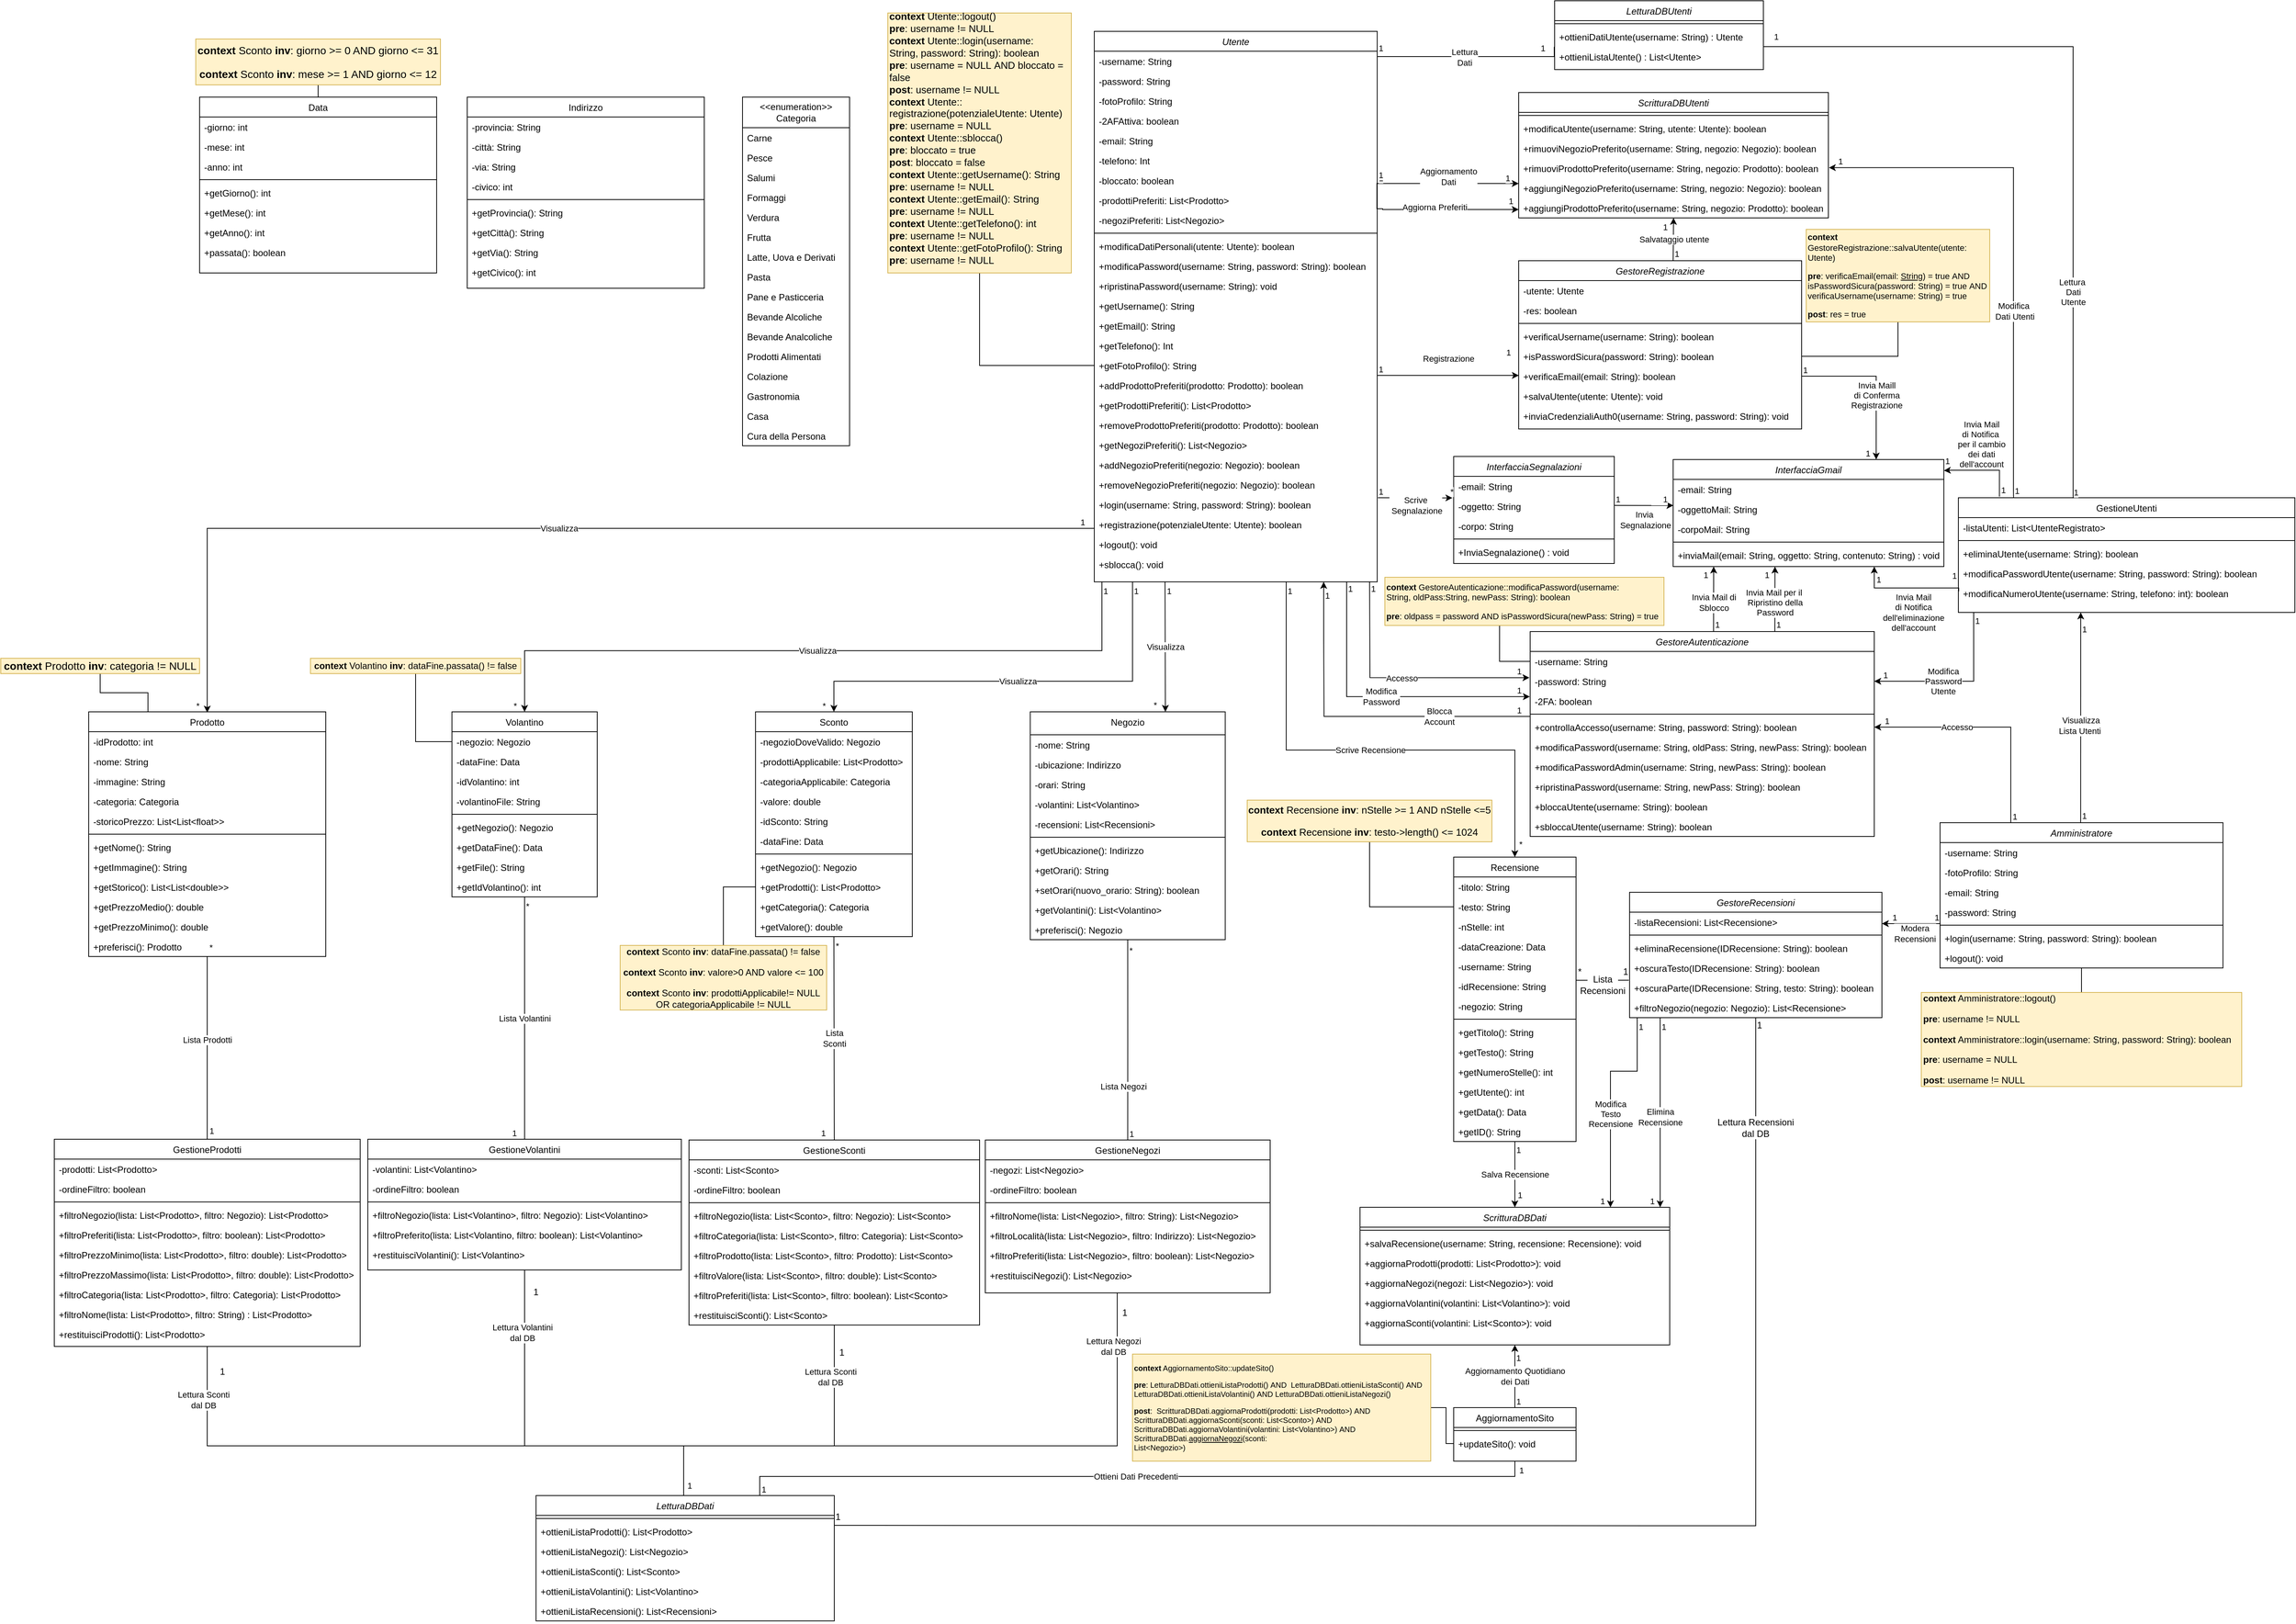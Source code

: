 <mxfile version="22.0.3" type="device">
  <diagram id="C5RBs43oDa-KdzZeNtuy" name="Page-1">
    <mxGraphModel dx="3088" dy="3162" grid="1" gridSize="10" guides="1" tooltips="1" connect="1" arrows="1" fold="1" page="1" pageScale="1" pageWidth="827" pageHeight="1169" math="0" shadow="0">
      <root>
        <mxCell id="WIyWlLk6GJQsqaUBKTNV-0" />
        <mxCell id="WIyWlLk6GJQsqaUBKTNV-1" parent="WIyWlLk6GJQsqaUBKTNV-0" />
        <mxCell id="sEOVDzls1WDYL02gQGwr-0" value="Volantino" style="swimlane;fontStyle=0;align=center;verticalAlign=top;childLayout=stackLayout;horizontal=1;startSize=26;horizontalStack=0;resizeParent=1;resizeLast=0;collapsible=1;marginBottom=0;rounded=0;shadow=0;strokeWidth=1;" parent="WIyWlLk6GJQsqaUBKTNV-1" vertex="1">
          <mxGeometry x="-770" y="-440" width="190" height="242" as="geometry">
            <mxRectangle x="-770" y="-370" width="160" height="26" as="alternateBounds" />
          </mxGeometry>
        </mxCell>
        <mxCell id="sEOVDzls1WDYL02gQGwr-1" value="-negozio: Negozio" style="text;align=left;verticalAlign=top;spacingLeft=4;spacingRight=4;overflow=hidden;rotatable=0;points=[[0,0.5],[1,0.5]];portConstraint=eastwest;" parent="sEOVDzls1WDYL02gQGwr-0" vertex="1">
          <mxGeometry y="26" width="190" height="26" as="geometry" />
        </mxCell>
        <mxCell id="sEOVDzls1WDYL02gQGwr-2" value="-dataFine: Data" style="text;align=left;verticalAlign=top;spacingLeft=4;spacingRight=4;overflow=hidden;rotatable=0;points=[[0,0.5],[1,0.5]];portConstraint=eastwest;rounded=0;shadow=0;html=0;" parent="sEOVDzls1WDYL02gQGwr-0" vertex="1">
          <mxGeometry y="52" width="190" height="26" as="geometry" />
        </mxCell>
        <mxCell id="jzwxbWmnvgz3_FAfE3U4-0" value="-idVolantino: int" style="text;align=left;verticalAlign=top;spacingLeft=4;spacingRight=4;overflow=hidden;rotatable=0;points=[[0,0.5],[1,0.5]];portConstraint=eastwest;rounded=0;shadow=0;html=0;" vertex="1" parent="sEOVDzls1WDYL02gQGwr-0">
          <mxGeometry y="78" width="190" height="26" as="geometry" />
        </mxCell>
        <mxCell id="sEOVDzls1WDYL02gQGwr-3" value="-volantinoFile: String" style="text;align=left;verticalAlign=top;spacingLeft=4;spacingRight=4;overflow=hidden;rotatable=0;points=[[0,0.5],[1,0.5]];portConstraint=eastwest;rounded=0;shadow=0;html=0;" parent="sEOVDzls1WDYL02gQGwr-0" vertex="1">
          <mxGeometry y="104" width="190" height="26" as="geometry" />
        </mxCell>
        <mxCell id="sEOVDzls1WDYL02gQGwr-4" value="" style="line;html=1;strokeWidth=1;align=left;verticalAlign=middle;spacingTop=-1;spacingLeft=3;spacingRight=3;rotatable=0;labelPosition=right;points=[];portConstraint=eastwest;" parent="sEOVDzls1WDYL02gQGwr-0" vertex="1">
          <mxGeometry y="130" width="190" height="8" as="geometry" />
        </mxCell>
        <mxCell id="sEOVDzls1WDYL02gQGwr-5" value="+getNegozio(): Negozio" style="text;align=left;verticalAlign=top;spacingLeft=4;spacingRight=4;overflow=hidden;rotatable=0;points=[[0,0.5],[1,0.5]];portConstraint=eastwest;fontStyle=0" parent="sEOVDzls1WDYL02gQGwr-0" vertex="1">
          <mxGeometry y="138" width="190" height="26" as="geometry" />
        </mxCell>
        <mxCell id="sEOVDzls1WDYL02gQGwr-6" value="+getDataFine(): Data" style="text;align=left;verticalAlign=top;spacingLeft=4;spacingRight=4;overflow=hidden;rotatable=0;points=[[0,0.5],[1,0.5]];portConstraint=eastwest;fontStyle=0" parent="sEOVDzls1WDYL02gQGwr-0" vertex="1">
          <mxGeometry y="164" width="190" height="26" as="geometry" />
        </mxCell>
        <mxCell id="sEOVDzls1WDYL02gQGwr-7" value="+getFile(): String" style="text;align=left;verticalAlign=top;spacingLeft=4;spacingRight=4;overflow=hidden;rotatable=0;points=[[0,0.5],[1,0.5]];portConstraint=eastwest;fontStyle=0" parent="sEOVDzls1WDYL02gQGwr-0" vertex="1">
          <mxGeometry y="190" width="190" height="26" as="geometry" />
        </mxCell>
        <mxCell id="jzwxbWmnvgz3_FAfE3U4-1" value="+getIdVolantino(): int" style="text;align=left;verticalAlign=top;spacingLeft=4;spacingRight=4;overflow=hidden;rotatable=0;points=[[0,0.5],[1,0.5]];portConstraint=eastwest;fontStyle=0" vertex="1" parent="sEOVDzls1WDYL02gQGwr-0">
          <mxGeometry y="216" width="190" height="26" as="geometry" />
        </mxCell>
        <mxCell id="sEOVDzls1WDYL02gQGwr-8" value="Sconto" style="swimlane;fontStyle=0;align=center;verticalAlign=top;childLayout=stackLayout;horizontal=1;startSize=26;horizontalStack=0;resizeParent=1;resizeLast=0;collapsible=1;marginBottom=0;rounded=0;shadow=0;strokeWidth=1;" parent="WIyWlLk6GJQsqaUBKTNV-1" vertex="1">
          <mxGeometry x="-373" y="-440" width="205" height="294" as="geometry">
            <mxRectangle x="-373" y="-440" width="170" height="26" as="alternateBounds" />
          </mxGeometry>
        </mxCell>
        <mxCell id="sEOVDzls1WDYL02gQGwr-9" value="-negozioDoveValido: Negozio" style="text;align=left;verticalAlign=top;spacingLeft=4;spacingRight=4;overflow=hidden;rotatable=0;points=[[0,0.5],[1,0.5]];portConstraint=eastwest;" parent="sEOVDzls1WDYL02gQGwr-8" vertex="1">
          <mxGeometry y="26" width="205" height="26" as="geometry" />
        </mxCell>
        <mxCell id="sEOVDzls1WDYL02gQGwr-10" value="-prodottiApplicabile: List&lt;Prodotto&gt;" style="text;align=left;verticalAlign=top;spacingLeft=4;spacingRight=4;overflow=hidden;rotatable=0;points=[[0,0.5],[1,0.5]];portConstraint=eastwest;" parent="sEOVDzls1WDYL02gQGwr-8" vertex="1">
          <mxGeometry y="52" width="205" height="26" as="geometry" />
        </mxCell>
        <mxCell id="sEOVDzls1WDYL02gQGwr-11" value="-categoriaApplicabile: Categoria" style="text;align=left;verticalAlign=top;spacingLeft=4;spacingRight=4;overflow=hidden;rotatable=0;points=[[0,0.5],[1,0.5]];portConstraint=eastwest;" parent="sEOVDzls1WDYL02gQGwr-8" vertex="1">
          <mxGeometry y="78" width="205" height="26" as="geometry" />
        </mxCell>
        <mxCell id="sEOVDzls1WDYL02gQGwr-12" value="-valore: double" style="text;align=left;verticalAlign=top;spacingLeft=4;spacingRight=4;overflow=hidden;rotatable=0;points=[[0,0.5],[1,0.5]];portConstraint=eastwest;" parent="sEOVDzls1WDYL02gQGwr-8" vertex="1">
          <mxGeometry y="104" width="205" height="26" as="geometry" />
        </mxCell>
        <mxCell id="sEOVDzls1WDYL02gQGwr-13" value="-idSconto: String" style="text;align=left;verticalAlign=top;spacingLeft=4;spacingRight=4;overflow=hidden;rotatable=0;points=[[0,0.5],[1,0.5]];portConstraint=eastwest;" parent="sEOVDzls1WDYL02gQGwr-8" vertex="1">
          <mxGeometry y="130" width="205" height="26" as="geometry" />
        </mxCell>
        <mxCell id="sEOVDzls1WDYL02gQGwr-14" value="-dataFine: Data" style="text;align=left;verticalAlign=top;spacingLeft=4;spacingRight=4;overflow=hidden;rotatable=0;points=[[0,0.5],[1,0.5]];portConstraint=eastwest;rounded=0;shadow=0;html=0;" parent="sEOVDzls1WDYL02gQGwr-8" vertex="1">
          <mxGeometry y="156" width="205" height="26" as="geometry" />
        </mxCell>
        <mxCell id="sEOVDzls1WDYL02gQGwr-15" value="" style="line;html=1;strokeWidth=1;align=left;verticalAlign=middle;spacingTop=-1;spacingLeft=3;spacingRight=3;rotatable=0;labelPosition=right;points=[];portConstraint=eastwest;" parent="sEOVDzls1WDYL02gQGwr-8" vertex="1">
          <mxGeometry y="182" width="205" height="8" as="geometry" />
        </mxCell>
        <mxCell id="sEOVDzls1WDYL02gQGwr-16" value="+getNegozio(): Negozio" style="text;align=left;verticalAlign=top;spacingLeft=4;spacingRight=4;overflow=hidden;rotatable=0;points=[[0,0.5],[1,0.5]];portConstraint=eastwest;" parent="sEOVDzls1WDYL02gQGwr-8" vertex="1">
          <mxGeometry y="190" width="205" height="26" as="geometry" />
        </mxCell>
        <mxCell id="sEOVDzls1WDYL02gQGwr-17" value="+getProdotti(): List&lt;Prodotto&gt;" style="text;align=left;verticalAlign=top;spacingLeft=4;spacingRight=4;overflow=hidden;rotatable=0;points=[[0,0.5],[1,0.5]];portConstraint=eastwest;" parent="sEOVDzls1WDYL02gQGwr-8" vertex="1">
          <mxGeometry y="216" width="205" height="26" as="geometry" />
        </mxCell>
        <mxCell id="sEOVDzls1WDYL02gQGwr-18" value="+getCategoria(): Categoria" style="text;align=left;verticalAlign=top;spacingLeft=4;spacingRight=4;overflow=hidden;rotatable=0;points=[[0,0.5],[1,0.5]];portConstraint=eastwest;" parent="sEOVDzls1WDYL02gQGwr-8" vertex="1">
          <mxGeometry y="242" width="205" height="26" as="geometry" />
        </mxCell>
        <mxCell id="sEOVDzls1WDYL02gQGwr-19" value="+getValore(): double" style="text;align=left;verticalAlign=top;spacingLeft=4;spacingRight=4;overflow=hidden;rotatable=0;points=[[0,0.5],[1,0.5]];portConstraint=eastwest;" parent="sEOVDzls1WDYL02gQGwr-8" vertex="1">
          <mxGeometry y="268" width="205" height="26" as="geometry" />
        </mxCell>
        <mxCell id="sEOVDzls1WDYL02gQGwr-20" style="edgeStyle=orthogonalEdgeStyle;rounded=0;orthogonalLoop=1;jettySize=auto;html=1;exitX=0.5;exitY=1;exitDx=0;exitDy=0;startArrow=none;startFill=0;endArrow=none;endFill=0;" parent="WIyWlLk6GJQsqaUBKTNV-1" source="sEOVDzls1WDYL02gQGwr-21" target="sEOVDzls1WDYL02gQGwr-47" edge="1">
          <mxGeometry relative="1" as="geometry" />
        </mxCell>
        <mxCell id="sEOVDzls1WDYL02gQGwr-21" value="Negozio" style="swimlane;fontStyle=0;align=center;verticalAlign=top;childLayout=stackLayout;horizontal=1;startSize=30;horizontalStack=0;resizeParent=1;resizeLast=0;collapsible=1;marginBottom=0;rounded=0;shadow=0;strokeWidth=1;" parent="WIyWlLk6GJQsqaUBKTNV-1" vertex="1">
          <mxGeometry x="-13.75" y="-440" width="255" height="298" as="geometry">
            <mxRectangle x="-20" y="-440" width="170" height="26" as="alternateBounds" />
          </mxGeometry>
        </mxCell>
        <mxCell id="sEOVDzls1WDYL02gQGwr-22" value="-nome: String" style="text;align=left;verticalAlign=top;spacingLeft=4;spacingRight=4;overflow=hidden;rotatable=0;points=[[0,0.5],[1,0.5]];portConstraint=eastwest;" parent="sEOVDzls1WDYL02gQGwr-21" vertex="1">
          <mxGeometry y="30" width="255" height="26" as="geometry" />
        </mxCell>
        <mxCell id="sEOVDzls1WDYL02gQGwr-23" value="-ubicazione: Indirizzo" style="text;align=left;verticalAlign=top;spacingLeft=4;spacingRight=4;overflow=hidden;rotatable=0;points=[[0,0.5],[1,0.5]];portConstraint=eastwest;" parent="sEOVDzls1WDYL02gQGwr-21" vertex="1">
          <mxGeometry y="56" width="255" height="26" as="geometry" />
        </mxCell>
        <mxCell id="sEOVDzls1WDYL02gQGwr-24" value="-orari: String" style="text;align=left;verticalAlign=top;spacingLeft=4;spacingRight=4;overflow=hidden;rotatable=0;points=[[0,0.5],[1,0.5]];portConstraint=eastwest;" parent="sEOVDzls1WDYL02gQGwr-21" vertex="1">
          <mxGeometry y="82" width="255" height="26" as="geometry" />
        </mxCell>
        <mxCell id="sEOVDzls1WDYL02gQGwr-25" value="-volantini: List&lt;Volantino&gt;" style="text;align=left;verticalAlign=top;spacingLeft=4;spacingRight=4;overflow=hidden;rotatable=0;points=[[0,0.5],[1,0.5]];portConstraint=eastwest;" parent="sEOVDzls1WDYL02gQGwr-21" vertex="1">
          <mxGeometry y="108" width="255" height="26" as="geometry" />
        </mxCell>
        <mxCell id="sEOVDzls1WDYL02gQGwr-26" value="-recensioni: List&lt;Recensioni&gt;" style="text;align=left;verticalAlign=top;spacingLeft=4;spacingRight=4;overflow=hidden;rotatable=0;points=[[0,0.5],[1,0.5]];portConstraint=eastwest;" parent="sEOVDzls1WDYL02gQGwr-21" vertex="1">
          <mxGeometry y="134" width="255" height="26" as="geometry" />
        </mxCell>
        <mxCell id="sEOVDzls1WDYL02gQGwr-27" value="" style="line;html=1;strokeWidth=1;align=left;verticalAlign=middle;spacingTop=-1;spacingLeft=3;spacingRight=3;rotatable=0;labelPosition=right;points=[];portConstraint=eastwest;" parent="sEOVDzls1WDYL02gQGwr-21" vertex="1">
          <mxGeometry y="160" width="255" height="8" as="geometry" />
        </mxCell>
        <mxCell id="sEOVDzls1WDYL02gQGwr-28" value="+getUbicazione(): Indirizzo" style="text;align=left;verticalAlign=top;spacingLeft=4;spacingRight=4;overflow=hidden;rotatable=0;points=[[0,0.5],[1,0.5]];portConstraint=eastwest;" parent="sEOVDzls1WDYL02gQGwr-21" vertex="1">
          <mxGeometry y="168" width="255" height="26" as="geometry" />
        </mxCell>
        <mxCell id="sEOVDzls1WDYL02gQGwr-29" value="+getOrari(): String" style="text;align=left;verticalAlign=top;spacingLeft=4;spacingRight=4;overflow=hidden;rotatable=0;points=[[0,0.5],[1,0.5]];portConstraint=eastwest;" parent="sEOVDzls1WDYL02gQGwr-21" vertex="1">
          <mxGeometry y="194" width="255" height="26" as="geometry" />
        </mxCell>
        <mxCell id="sEOVDzls1WDYL02gQGwr-30" value="+setOrari(nuovo_orario: String): boolean" style="text;align=left;verticalAlign=top;spacingLeft=4;spacingRight=4;overflow=hidden;rotatable=0;points=[[0,0.5],[1,0.5]];portConstraint=eastwest;" parent="sEOVDzls1WDYL02gQGwr-21" vertex="1">
          <mxGeometry y="220" width="255" height="26" as="geometry" />
        </mxCell>
        <mxCell id="sEOVDzls1WDYL02gQGwr-31" value="+getVolantini(): List&lt;Volantino&gt;" style="text;align=left;verticalAlign=top;spacingLeft=4;spacingRight=4;overflow=hidden;rotatable=0;points=[[0,0.5],[1,0.5]];portConstraint=eastwest;" parent="sEOVDzls1WDYL02gQGwr-21" vertex="1">
          <mxGeometry y="246" width="255" height="26" as="geometry" />
        </mxCell>
        <mxCell id="sEOVDzls1WDYL02gQGwr-32" value="+preferisci(): Negozio" style="text;align=left;verticalAlign=top;spacingLeft=4;spacingRight=4;overflow=hidden;rotatable=0;points=[[0,0.5],[1,0.5]];portConstraint=eastwest;" parent="sEOVDzls1WDYL02gQGwr-21" vertex="1">
          <mxGeometry y="272" width="255" height="26" as="geometry" />
        </mxCell>
        <mxCell id="sEOVDzls1WDYL02gQGwr-33" value="Prodotto" style="swimlane;fontStyle=0;align=center;verticalAlign=top;childLayout=stackLayout;horizontal=1;startSize=26;horizontalStack=0;resizeParent=1;resizeLast=0;collapsible=1;marginBottom=0;rounded=0;shadow=0;strokeWidth=1;" parent="WIyWlLk6GJQsqaUBKTNV-1" vertex="1">
          <mxGeometry x="-1245" y="-440" width="310" height="320" as="geometry">
            <mxRectangle x="-1070" y="-380" width="170" height="26" as="alternateBounds" />
          </mxGeometry>
        </mxCell>
        <mxCell id="sEOVDzls1WDYL02gQGwr-34" value="-idProdotto: int" style="text;align=left;verticalAlign=top;spacingLeft=4;spacingRight=4;overflow=hidden;rotatable=0;points=[[0,0.5],[1,0.5]];portConstraint=eastwest;" parent="sEOVDzls1WDYL02gQGwr-33" vertex="1">
          <mxGeometry y="26" width="310" height="26" as="geometry" />
        </mxCell>
        <mxCell id="sEOVDzls1WDYL02gQGwr-35" value="-nome: String" style="text;align=left;verticalAlign=top;spacingLeft=4;spacingRight=4;overflow=hidden;rotatable=0;points=[[0,0.5],[1,0.5]];portConstraint=eastwest;" parent="sEOVDzls1WDYL02gQGwr-33" vertex="1">
          <mxGeometry y="52" width="310" height="26" as="geometry" />
        </mxCell>
        <mxCell id="sEOVDzls1WDYL02gQGwr-36" value="-immagine: String" style="text;align=left;verticalAlign=top;spacingLeft=4;spacingRight=4;overflow=hidden;rotatable=0;points=[[0,0.5],[1,0.5]];portConstraint=eastwest;" parent="sEOVDzls1WDYL02gQGwr-33" vertex="1">
          <mxGeometry y="78" width="310" height="26" as="geometry" />
        </mxCell>
        <mxCell id="sEOVDzls1WDYL02gQGwr-37" value="-categoria: Categoria" style="text;align=left;verticalAlign=top;spacingLeft=4;spacingRight=4;overflow=hidden;rotatable=0;points=[[0,0.5],[1,0.5]];portConstraint=eastwest;" parent="sEOVDzls1WDYL02gQGwr-33" vertex="1">
          <mxGeometry y="104" width="310" height="26" as="geometry" />
        </mxCell>
        <mxCell id="sEOVDzls1WDYL02gQGwr-38" value="-storicoPrezzo: List&lt;List&lt;float&gt;&gt;" style="text;align=left;verticalAlign=top;spacingLeft=4;spacingRight=4;overflow=hidden;rotatable=0;points=[[0,0.5],[1,0.5]];portConstraint=eastwest;" parent="sEOVDzls1WDYL02gQGwr-33" vertex="1">
          <mxGeometry y="130" width="310" height="26" as="geometry" />
        </mxCell>
        <mxCell id="sEOVDzls1WDYL02gQGwr-39" value="" style="line;html=1;strokeWidth=1;align=left;verticalAlign=middle;spacingTop=-1;spacingLeft=3;spacingRight=3;rotatable=0;labelPosition=right;points=[];portConstraint=eastwest;" parent="sEOVDzls1WDYL02gQGwr-33" vertex="1">
          <mxGeometry y="156" width="310" height="8" as="geometry" />
        </mxCell>
        <mxCell id="sEOVDzls1WDYL02gQGwr-40" value="+getNome(): String" style="text;align=left;verticalAlign=top;spacingLeft=4;spacingRight=4;overflow=hidden;rotatable=0;points=[[0,0.5],[1,0.5]];portConstraint=eastwest;" parent="sEOVDzls1WDYL02gQGwr-33" vertex="1">
          <mxGeometry y="164" width="310" height="26" as="geometry" />
        </mxCell>
        <mxCell id="sEOVDzls1WDYL02gQGwr-41" value="+getImmagine(): String" style="text;align=left;verticalAlign=top;spacingLeft=4;spacingRight=4;overflow=hidden;rotatable=0;points=[[0,0.5],[1,0.5]];portConstraint=eastwest;" parent="sEOVDzls1WDYL02gQGwr-33" vertex="1">
          <mxGeometry y="190" width="310" height="26" as="geometry" />
        </mxCell>
        <mxCell id="sEOVDzls1WDYL02gQGwr-42" value="+getStorico(): List&lt;List&lt;double&gt;&gt;" style="text;align=left;verticalAlign=top;spacingLeft=4;spacingRight=4;overflow=hidden;rotatable=0;points=[[0,0.5],[1,0.5]];portConstraint=eastwest;" parent="sEOVDzls1WDYL02gQGwr-33" vertex="1">
          <mxGeometry y="216" width="310" height="26" as="geometry" />
        </mxCell>
        <mxCell id="sEOVDzls1WDYL02gQGwr-43" value="+getPrezzoMedio(): double" style="text;align=left;verticalAlign=top;spacingLeft=4;spacingRight=4;overflow=hidden;rotatable=0;points=[[0,0.5],[1,0.5]];portConstraint=eastwest;" parent="sEOVDzls1WDYL02gQGwr-33" vertex="1">
          <mxGeometry y="242" width="310" height="26" as="geometry" />
        </mxCell>
        <mxCell id="sEOVDzls1WDYL02gQGwr-44" value="+getPrezzoMinimo(): double" style="text;align=left;verticalAlign=top;spacingLeft=4;spacingRight=4;overflow=hidden;rotatable=0;points=[[0,0.5],[1,0.5]];portConstraint=eastwest;" parent="sEOVDzls1WDYL02gQGwr-33" vertex="1">
          <mxGeometry y="268" width="310" height="26" as="geometry" />
        </mxCell>
        <mxCell id="sEOVDzls1WDYL02gQGwr-45" value="+preferisci(): Prodotto" style="text;align=left;verticalAlign=top;spacingLeft=4;spacingRight=4;overflow=hidden;rotatable=0;points=[[0,0.5],[1,0.5]];portConstraint=eastwest;" parent="sEOVDzls1WDYL02gQGwr-33" vertex="1">
          <mxGeometry y="294" width="310" height="26" as="geometry" />
        </mxCell>
        <mxCell id="sEOVDzls1WDYL02gQGwr-46" style="edgeStyle=orthogonalEdgeStyle;rounded=0;orthogonalLoop=1;jettySize=auto;html=1;entryX=0.5;entryY=0;entryDx=0;entryDy=0;startArrow=none;startFill=0;endArrow=none;endFill=0;" parent="WIyWlLk6GJQsqaUBKTNV-1" target="sEOVDzls1WDYL02gQGwr-296" edge="1">
          <mxGeometry relative="1" as="geometry">
            <mxPoint x="100" y="320.0" as="sourcePoint" />
            <Array as="points">
              <mxPoint x="100" y="520" />
              <mxPoint x="-467" y="520" />
              <mxPoint x="-467" y="585" />
            </Array>
          </mxGeometry>
        </mxCell>
        <mxCell id="sEOVDzls1WDYL02gQGwr-47" value="GestioneNegozi" style="swimlane;fontStyle=0;align=center;verticalAlign=top;childLayout=stackLayout;horizontal=1;startSize=26;horizontalStack=0;resizeParent=1;resizeLast=0;collapsible=1;marginBottom=0;rounded=0;shadow=0;strokeWidth=1;" parent="WIyWlLk6GJQsqaUBKTNV-1" vertex="1">
          <mxGeometry x="-72.5" y="120" width="372.5" height="200" as="geometry">
            <mxRectangle x="-72.5" y="110" width="170" height="26" as="alternateBounds" />
          </mxGeometry>
        </mxCell>
        <mxCell id="sEOVDzls1WDYL02gQGwr-48" value="-negozi: List&lt;Negozio&gt;" style="text;align=left;verticalAlign=top;spacingLeft=4;spacingRight=4;overflow=hidden;rotatable=0;points=[[0,0.5],[1,0.5]];portConstraint=eastwest;" parent="sEOVDzls1WDYL02gQGwr-47" vertex="1">
          <mxGeometry y="26" width="372.5" height="26" as="geometry" />
        </mxCell>
        <mxCell id="sEOVDzls1WDYL02gQGwr-49" value="-ordineFiltro: boolean" style="text;align=left;verticalAlign=top;spacingLeft=4;spacingRight=4;overflow=hidden;rotatable=0;points=[[0,0.5],[1,0.5]];portConstraint=eastwest;" parent="sEOVDzls1WDYL02gQGwr-47" vertex="1">
          <mxGeometry y="52" width="372.5" height="26" as="geometry" />
        </mxCell>
        <mxCell id="sEOVDzls1WDYL02gQGwr-50" value="" style="line;html=1;strokeWidth=1;align=left;verticalAlign=middle;spacingTop=-1;spacingLeft=3;spacingRight=3;rotatable=0;labelPosition=right;points=[];portConstraint=eastwest;" parent="sEOVDzls1WDYL02gQGwr-47" vertex="1">
          <mxGeometry y="78" width="372.5" height="8" as="geometry" />
        </mxCell>
        <mxCell id="sEOVDzls1WDYL02gQGwr-51" value="+filtroNome(lista: List&lt;Negozio&gt;, filtro: String): List&lt;Negozio&gt;" style="text;align=left;verticalAlign=top;spacingLeft=4;spacingRight=4;overflow=hidden;rotatable=0;points=[[0,0.5],[1,0.5]];portConstraint=eastwest;" parent="sEOVDzls1WDYL02gQGwr-47" vertex="1">
          <mxGeometry y="86" width="372.5" height="26" as="geometry" />
        </mxCell>
        <mxCell id="sEOVDzls1WDYL02gQGwr-52" value="+filtroLocalità(lista: List&lt;Negozio&gt;, filtro: Indirizzo): List&lt;Negozio&gt;" style="text;align=left;verticalAlign=top;spacingLeft=4;spacingRight=4;overflow=hidden;rotatable=0;points=[[0,0.5],[1,0.5]];portConstraint=eastwest;" parent="sEOVDzls1WDYL02gQGwr-47" vertex="1">
          <mxGeometry y="112" width="372.5" height="26" as="geometry" />
        </mxCell>
        <mxCell id="sEOVDzls1WDYL02gQGwr-53" value="+filtroPreferiti(lista: List&lt;Negozio&gt;, filtro: boolean): List&lt;Negozio&gt;" style="text;align=left;verticalAlign=top;spacingLeft=4;spacingRight=4;overflow=hidden;rotatable=0;points=[[0,0.5],[1,0.5]];portConstraint=eastwest;" parent="sEOVDzls1WDYL02gQGwr-47" vertex="1">
          <mxGeometry y="138" width="372.5" height="26" as="geometry" />
        </mxCell>
        <mxCell id="sEOVDzls1WDYL02gQGwr-54" value="+restituisciNegozi(): List&lt;Negozio&gt;" style="text;align=left;verticalAlign=top;spacingLeft=4;spacingRight=4;overflow=hidden;rotatable=0;points=[[0,0.5],[1,0.5]];portConstraint=eastwest;" parent="sEOVDzls1WDYL02gQGwr-47" vertex="1">
          <mxGeometry y="164" width="372.5" height="26" as="geometry" />
        </mxCell>
        <mxCell id="sEOVDzls1WDYL02gQGwr-55" value="GestioneSconti" style="swimlane;fontStyle=0;align=center;verticalAlign=top;childLayout=stackLayout;horizontal=1;startSize=26;horizontalStack=0;resizeParent=1;resizeLast=0;collapsible=1;marginBottom=0;rounded=0;shadow=0;strokeWidth=1;" parent="WIyWlLk6GJQsqaUBKTNV-1" vertex="1">
          <mxGeometry x="-460" y="120" width="380" height="242" as="geometry">
            <mxRectangle x="-460" y="120" width="170" height="26" as="alternateBounds" />
          </mxGeometry>
        </mxCell>
        <mxCell id="sEOVDzls1WDYL02gQGwr-56" value="-sconti: List&lt;Sconto&gt;" style="text;align=left;verticalAlign=top;spacingLeft=4;spacingRight=4;overflow=hidden;rotatable=0;points=[[0,0.5],[1,0.5]];portConstraint=eastwest;" parent="sEOVDzls1WDYL02gQGwr-55" vertex="1">
          <mxGeometry y="26" width="380" height="26" as="geometry" />
        </mxCell>
        <mxCell id="sEOVDzls1WDYL02gQGwr-57" value="-ordineFiltro: boolean" style="text;align=left;verticalAlign=top;spacingLeft=4;spacingRight=4;overflow=hidden;rotatable=0;points=[[0,0.5],[1,0.5]];portConstraint=eastwest;" parent="sEOVDzls1WDYL02gQGwr-55" vertex="1">
          <mxGeometry y="52" width="380" height="26" as="geometry" />
        </mxCell>
        <mxCell id="sEOVDzls1WDYL02gQGwr-58" value="" style="line;html=1;strokeWidth=1;align=left;verticalAlign=middle;spacingTop=-1;spacingLeft=3;spacingRight=3;rotatable=0;labelPosition=right;points=[];portConstraint=eastwest;" parent="sEOVDzls1WDYL02gQGwr-55" vertex="1">
          <mxGeometry y="78" width="380" height="8" as="geometry" />
        </mxCell>
        <mxCell id="sEOVDzls1WDYL02gQGwr-59" value="+filtroNegozio(lista: List&lt;Sconto&gt;, filtro: Negozio): List&lt;Sconto&gt;" style="text;align=left;verticalAlign=top;spacingLeft=4;spacingRight=4;overflow=hidden;rotatable=0;points=[[0,0.5],[1,0.5]];portConstraint=eastwest;" parent="sEOVDzls1WDYL02gQGwr-55" vertex="1">
          <mxGeometry y="86" width="380" height="26" as="geometry" />
        </mxCell>
        <mxCell id="sEOVDzls1WDYL02gQGwr-60" value="+filtroCategoria(lista: List&lt;Sconto&gt;, filtro: Categoria): List&lt;Sconto&gt;" style="text;align=left;verticalAlign=top;spacingLeft=4;spacingRight=4;overflow=hidden;rotatable=0;points=[[0,0.5],[1,0.5]];portConstraint=eastwest;" parent="sEOVDzls1WDYL02gQGwr-55" vertex="1">
          <mxGeometry y="112" width="380" height="26" as="geometry" />
        </mxCell>
        <mxCell id="sEOVDzls1WDYL02gQGwr-61" value="+filtroProdotto(lista: List&lt;Sconto&gt;, filtro: Prodotto): List&lt;Sconto&gt;" style="text;align=left;verticalAlign=top;spacingLeft=4;spacingRight=4;overflow=hidden;rotatable=0;points=[[0,0.5],[1,0.5]];portConstraint=eastwest;" parent="sEOVDzls1WDYL02gQGwr-55" vertex="1">
          <mxGeometry y="138" width="380" height="26" as="geometry" />
        </mxCell>
        <mxCell id="sEOVDzls1WDYL02gQGwr-62" value="+filtroValore(lista: List&lt;Sconto&gt;, filtro: double): List&lt;Sconto&gt;" style="text;align=left;verticalAlign=top;spacingLeft=4;spacingRight=4;overflow=hidden;rotatable=0;points=[[0,0.5],[1,0.5]];portConstraint=eastwest;" parent="sEOVDzls1WDYL02gQGwr-55" vertex="1">
          <mxGeometry y="164" width="380" height="26" as="geometry" />
        </mxCell>
        <mxCell id="sEOVDzls1WDYL02gQGwr-63" value="+filtroPreferiti(lista: List&lt;Sconto&gt;, filtro: boolean): List&lt;Sconto&gt;" style="text;align=left;verticalAlign=top;spacingLeft=4;spacingRight=4;overflow=hidden;rotatable=0;points=[[0,0.5],[1,0.5]];portConstraint=eastwest;" parent="sEOVDzls1WDYL02gQGwr-55" vertex="1">
          <mxGeometry y="190" width="380" height="26" as="geometry" />
        </mxCell>
        <mxCell id="sEOVDzls1WDYL02gQGwr-64" value="+restituisciSconti(): List&lt;Sconto&gt;" style="text;align=left;verticalAlign=top;spacingLeft=4;spacingRight=4;overflow=hidden;rotatable=0;points=[[0,0.5],[1,0.5]];portConstraint=eastwest;" parent="sEOVDzls1WDYL02gQGwr-55" vertex="1">
          <mxGeometry y="216" width="380" height="26" as="geometry" />
        </mxCell>
        <mxCell id="sEOVDzls1WDYL02gQGwr-65" value="GestioneVolantini" style="swimlane;fontStyle=0;align=center;verticalAlign=top;childLayout=stackLayout;horizontal=1;startSize=26;horizontalStack=0;resizeParent=1;resizeLast=0;collapsible=1;marginBottom=0;rounded=0;shadow=0;strokeWidth=1;" parent="WIyWlLk6GJQsqaUBKTNV-1" vertex="1">
          <mxGeometry x="-880" y="119" width="410" height="171" as="geometry">
            <mxRectangle x="-880" y="119" width="170" height="26" as="alternateBounds" />
          </mxGeometry>
        </mxCell>
        <mxCell id="sEOVDzls1WDYL02gQGwr-66" value="-volantini: List&lt;Volantino&gt;" style="text;align=left;verticalAlign=top;spacingLeft=4;spacingRight=4;overflow=hidden;rotatable=0;points=[[0,0.5],[1,0.5]];portConstraint=eastwest;" parent="sEOVDzls1WDYL02gQGwr-65" vertex="1">
          <mxGeometry y="26" width="410" height="26" as="geometry" />
        </mxCell>
        <mxCell id="sEOVDzls1WDYL02gQGwr-67" value="-ordineFiltro: boolean" style="text;align=left;verticalAlign=top;spacingLeft=4;spacingRight=4;overflow=hidden;rotatable=0;points=[[0,0.5],[1,0.5]];portConstraint=eastwest;" parent="sEOVDzls1WDYL02gQGwr-65" vertex="1">
          <mxGeometry y="52" width="410" height="26" as="geometry" />
        </mxCell>
        <mxCell id="sEOVDzls1WDYL02gQGwr-68" value="" style="line;html=1;strokeWidth=1;align=left;verticalAlign=middle;spacingTop=-1;spacingLeft=3;spacingRight=3;rotatable=0;labelPosition=right;points=[];portConstraint=eastwest;" parent="sEOVDzls1WDYL02gQGwr-65" vertex="1">
          <mxGeometry y="78" width="410" height="8" as="geometry" />
        </mxCell>
        <mxCell id="sEOVDzls1WDYL02gQGwr-69" value="+filtroNegozio(lista: List&lt;Volantino&gt;, filtro: Negozio): List&lt;Volantino&gt;" style="text;align=left;verticalAlign=top;spacingLeft=4;spacingRight=4;overflow=hidden;rotatable=0;points=[[0,0.5],[1,0.5]];portConstraint=eastwest;" parent="sEOVDzls1WDYL02gQGwr-65" vertex="1">
          <mxGeometry y="86" width="410" height="26" as="geometry" />
        </mxCell>
        <mxCell id="sEOVDzls1WDYL02gQGwr-70" value="+filtroPreferito(lista: List&lt;Volantino, filtro: boolean): List&lt;Volantino&gt;" style="text;align=left;verticalAlign=top;spacingLeft=4;spacingRight=4;overflow=hidden;rotatable=0;points=[[0,0.5],[1,0.5]];portConstraint=eastwest;" parent="sEOVDzls1WDYL02gQGwr-65" vertex="1">
          <mxGeometry y="112" width="410" height="26" as="geometry" />
        </mxCell>
        <mxCell id="sEOVDzls1WDYL02gQGwr-71" value="+restituisciVolantini(): List&lt;Volantino&gt;" style="text;align=left;verticalAlign=top;spacingLeft=4;spacingRight=4;overflow=hidden;rotatable=0;points=[[0,0.5],[1,0.5]];portConstraint=eastwest;" parent="sEOVDzls1WDYL02gQGwr-65" vertex="1">
          <mxGeometry y="138" width="410" height="26" as="geometry" />
        </mxCell>
        <mxCell id="sEOVDzls1WDYL02gQGwr-72" style="edgeStyle=orthogonalEdgeStyle;rounded=0;orthogonalLoop=1;jettySize=auto;html=1;exitX=0.5;exitY=0;exitDx=0;exitDy=0;entryX=0.5;entryY=1;entryDx=0;entryDy=0;endArrow=none;endFill=0;startArrow=none;startFill=0;" parent="WIyWlLk6GJQsqaUBKTNV-1" source="sEOVDzls1WDYL02gQGwr-73" target="sEOVDzls1WDYL02gQGwr-33" edge="1">
          <mxGeometry relative="1" as="geometry" />
        </mxCell>
        <mxCell id="sEOVDzls1WDYL02gQGwr-73" value="GestioneProdotti" style="swimlane;fontStyle=0;align=center;verticalAlign=top;childLayout=stackLayout;horizontal=1;startSize=26;horizontalStack=0;resizeParent=1;resizeLast=0;collapsible=1;marginBottom=0;rounded=0;shadow=0;strokeWidth=1;" parent="WIyWlLk6GJQsqaUBKTNV-1" vertex="1">
          <mxGeometry x="-1290" y="119" width="400" height="271" as="geometry">
            <mxRectangle x="-1290" y="119" width="170" height="26" as="alternateBounds" />
          </mxGeometry>
        </mxCell>
        <mxCell id="sEOVDzls1WDYL02gQGwr-74" value="-prodotti: List&lt;Prodotto&gt;" style="text;align=left;verticalAlign=top;spacingLeft=4;spacingRight=4;overflow=hidden;rotatable=0;points=[[0,0.5],[1,0.5]];portConstraint=eastwest;" parent="sEOVDzls1WDYL02gQGwr-73" vertex="1">
          <mxGeometry y="26" width="400" height="26" as="geometry" />
        </mxCell>
        <mxCell id="sEOVDzls1WDYL02gQGwr-75" value="-ordineFiltro: boolean" style="text;align=left;verticalAlign=top;spacingLeft=4;spacingRight=4;overflow=hidden;rotatable=0;points=[[0,0.5],[1,0.5]];portConstraint=eastwest;" parent="sEOVDzls1WDYL02gQGwr-73" vertex="1">
          <mxGeometry y="52" width="400" height="26" as="geometry" />
        </mxCell>
        <mxCell id="sEOVDzls1WDYL02gQGwr-76" value="" style="line;html=1;strokeWidth=1;align=left;verticalAlign=middle;spacingTop=-1;spacingLeft=3;spacingRight=3;rotatable=0;labelPosition=right;points=[];portConstraint=eastwest;" parent="sEOVDzls1WDYL02gQGwr-73" vertex="1">
          <mxGeometry y="78" width="400" height="8" as="geometry" />
        </mxCell>
        <mxCell id="sEOVDzls1WDYL02gQGwr-77" value="+filtroNegozio(lista: List&lt;Prodotto&gt;, filtro: Negozio): List&lt;Prodotto&gt;" style="text;align=left;verticalAlign=top;spacingLeft=4;spacingRight=4;overflow=hidden;rotatable=0;points=[[0,0.5],[1,0.5]];portConstraint=eastwest;" parent="sEOVDzls1WDYL02gQGwr-73" vertex="1">
          <mxGeometry y="86" width="400" height="26" as="geometry" />
        </mxCell>
        <mxCell id="sEOVDzls1WDYL02gQGwr-78" value="+filtroPreferiti(lista: List&lt;Prodotto&gt;, filtro: boolean): List&lt;Prodotto&gt;" style="text;align=left;verticalAlign=top;spacingLeft=4;spacingRight=4;overflow=hidden;rotatable=0;points=[[0,0.5],[1,0.5]];portConstraint=eastwest;" parent="sEOVDzls1WDYL02gQGwr-73" vertex="1">
          <mxGeometry y="112" width="400" height="26" as="geometry" />
        </mxCell>
        <mxCell id="sEOVDzls1WDYL02gQGwr-79" value="+filtroPrezzoMinimo(lista: List&lt;Prodotto&gt;, filtro: double): List&lt;Prodotto&gt;" style="text;align=left;verticalAlign=top;spacingLeft=4;spacingRight=4;overflow=hidden;rotatable=0;points=[[0,0.5],[1,0.5]];portConstraint=eastwest;" parent="sEOVDzls1WDYL02gQGwr-73" vertex="1">
          <mxGeometry y="138" width="400" height="26" as="geometry" />
        </mxCell>
        <mxCell id="sEOVDzls1WDYL02gQGwr-80" value="+filtroPrezzoMassimo(lista: List&lt;Prodotto&gt;, filtro: double): List&lt;Prodotto&gt;" style="text;align=left;verticalAlign=top;spacingLeft=4;spacingRight=4;overflow=hidden;rotatable=0;points=[[0,0.5],[1,0.5]];portConstraint=eastwest;" parent="sEOVDzls1WDYL02gQGwr-73" vertex="1">
          <mxGeometry y="164" width="400" height="26" as="geometry" />
        </mxCell>
        <mxCell id="sEOVDzls1WDYL02gQGwr-81" value="+filtroCategoria(lista: List&lt;Prodotto&gt;, filtro: Categoria): List&lt;Prodotto&gt;" style="text;align=left;verticalAlign=top;spacingLeft=4;spacingRight=4;overflow=hidden;rotatable=0;points=[[0,0.5],[1,0.5]];portConstraint=eastwest;" parent="sEOVDzls1WDYL02gQGwr-73" vertex="1">
          <mxGeometry y="190" width="400" height="26" as="geometry" />
        </mxCell>
        <mxCell id="sEOVDzls1WDYL02gQGwr-82" value="+filtroNome(lista: List&lt;Prodotto&gt;, filtro: String) : List&lt;Prodotto&gt;" style="text;align=left;verticalAlign=top;spacingLeft=4;spacingRight=4;overflow=hidden;rotatable=0;points=[[0,0.5],[1,0.5]];portConstraint=eastwest;" parent="sEOVDzls1WDYL02gQGwr-73" vertex="1">
          <mxGeometry y="216" width="400" height="26" as="geometry" />
        </mxCell>
        <mxCell id="sEOVDzls1WDYL02gQGwr-83" value="+restituisciProdotti(): List&lt;Prodotto&gt;" style="text;align=left;verticalAlign=top;spacingLeft=4;spacingRight=4;overflow=hidden;rotatable=0;points=[[0,0.5],[1,0.5]];portConstraint=eastwest;" parent="sEOVDzls1WDYL02gQGwr-73" vertex="1">
          <mxGeometry y="242" width="400" height="26" as="geometry" />
        </mxCell>
        <mxCell id="sEOVDzls1WDYL02gQGwr-84" value="AggiornamentoSito" style="swimlane;fontStyle=0;align=center;verticalAlign=top;childLayout=stackLayout;horizontal=1;startSize=26;horizontalStack=0;resizeParent=1;resizeLast=0;collapsible=1;marginBottom=0;rounded=0;shadow=0;strokeWidth=1;" parent="WIyWlLk6GJQsqaUBKTNV-1" vertex="1">
          <mxGeometry x="540" y="470" width="160" height="70" as="geometry">
            <mxRectangle x="275" y="-2000" width="170" height="26" as="alternateBounds" />
          </mxGeometry>
        </mxCell>
        <mxCell id="sEOVDzls1WDYL02gQGwr-85" value="" style="line;html=1;strokeWidth=1;align=left;verticalAlign=middle;spacingTop=-1;spacingLeft=3;spacingRight=3;rotatable=0;labelPosition=right;points=[];portConstraint=eastwest;" parent="sEOVDzls1WDYL02gQGwr-84" vertex="1">
          <mxGeometry y="26" width="160" height="8" as="geometry" />
        </mxCell>
        <mxCell id="sEOVDzls1WDYL02gQGwr-86" value="+updateSito(): void" style="text;align=left;verticalAlign=top;spacingLeft=4;spacingRight=4;overflow=hidden;rotatable=0;points=[[0,0.5],[1,0.5]];portConstraint=eastwest;" parent="sEOVDzls1WDYL02gQGwr-84" vertex="1">
          <mxGeometry y="34" width="160" height="26" as="geometry" />
        </mxCell>
        <mxCell id="sEOVDzls1WDYL02gQGwr-87" style="edgeStyle=orthogonalEdgeStyle;rounded=0;orthogonalLoop=1;jettySize=auto;html=1;endArrow=none;endFill=0;exitX=1;exitY=0.5;exitDx=0;exitDy=0;entryX=-0.002;entryY=0.01;entryDx=0;entryDy=0;entryPerimeter=0;" parent="WIyWlLk6GJQsqaUBKTNV-1" source="sEOVDzls1WDYL02gQGwr-113" target="sEOVDzls1WDYL02gQGwr-211" edge="1">
          <mxGeometry relative="1" as="geometry">
            <mxPoint x="350" y="-559" as="sourcePoint" />
            <mxPoint x="647" y="-681" as="targetPoint" />
            <Array as="points">
              <mxPoint x="440" y="-1297" />
              <mxPoint x="672" y="-1297" />
            </Array>
          </mxGeometry>
        </mxCell>
        <mxCell id="sEOVDzls1WDYL02gQGwr-88" value="Utente" style="swimlane;fontStyle=2;align=center;verticalAlign=top;childLayout=stackLayout;horizontal=1;startSize=26;horizontalStack=0;resizeParent=1;resizeLast=0;collapsible=1;marginBottom=0;rounded=0;shadow=0;strokeWidth=1;" parent="WIyWlLk6GJQsqaUBKTNV-1" vertex="1">
          <mxGeometry x="70" y="-1330" width="370" height="720" as="geometry">
            <mxRectangle x="960" y="120" width="160" height="26" as="alternateBounds" />
          </mxGeometry>
        </mxCell>
        <mxCell id="sEOVDzls1WDYL02gQGwr-89" value="-username: String" style="text;align=left;verticalAlign=top;spacingLeft=4;spacingRight=4;overflow=hidden;rotatable=0;points=[[0,0.5],[1,0.5]];portConstraint=eastwest;" parent="sEOVDzls1WDYL02gQGwr-88" vertex="1">
          <mxGeometry y="26" width="370" height="26" as="geometry" />
        </mxCell>
        <mxCell id="sEOVDzls1WDYL02gQGwr-90" value="-password: String" style="text;align=left;verticalAlign=top;spacingLeft=4;spacingRight=4;overflow=hidden;rotatable=0;points=[[0,0.5],[1,0.5]];portConstraint=eastwest;" parent="sEOVDzls1WDYL02gQGwr-88" vertex="1">
          <mxGeometry y="52" width="370" height="26" as="geometry" />
        </mxCell>
        <mxCell id="sEOVDzls1WDYL02gQGwr-91" value="-fotoProfilo: String" style="text;align=left;verticalAlign=top;spacingLeft=4;spacingRight=4;overflow=hidden;rotatable=0;points=[[0,0.5],[1,0.5]];portConstraint=eastwest;" parent="sEOVDzls1WDYL02gQGwr-88" vertex="1">
          <mxGeometry y="78" width="370" height="26" as="geometry" />
        </mxCell>
        <mxCell id="sEOVDzls1WDYL02gQGwr-92" value="-2AFAttiva: boolean" style="text;align=left;verticalAlign=top;spacingLeft=4;spacingRight=4;overflow=hidden;rotatable=0;points=[[0,0.5],[1,0.5]];portConstraint=eastwest;" parent="sEOVDzls1WDYL02gQGwr-88" vertex="1">
          <mxGeometry y="104" width="370" height="26" as="geometry" />
        </mxCell>
        <mxCell id="sEOVDzls1WDYL02gQGwr-93" value="-email: String" style="text;align=left;verticalAlign=top;spacingLeft=4;spacingRight=4;overflow=hidden;rotatable=0;points=[[0,0.5],[1,0.5]];portConstraint=eastwest;" parent="sEOVDzls1WDYL02gQGwr-88" vertex="1">
          <mxGeometry y="130" width="370" height="26" as="geometry" />
        </mxCell>
        <mxCell id="sEOVDzls1WDYL02gQGwr-94" value="-telefono: Int" style="text;align=left;verticalAlign=top;spacingLeft=4;spacingRight=4;overflow=hidden;rotatable=0;points=[[0,0.5],[1,0.5]];portConstraint=eastwest;" parent="sEOVDzls1WDYL02gQGwr-88" vertex="1">
          <mxGeometry y="156" width="370" height="26" as="geometry" />
        </mxCell>
        <mxCell id="sEOVDzls1WDYL02gQGwr-95" value="-bloccato: boolean" style="text;align=left;verticalAlign=top;spacingLeft=4;spacingRight=4;overflow=hidden;rotatable=0;points=[[0,0.5],[1,0.5]];portConstraint=eastwest;" parent="sEOVDzls1WDYL02gQGwr-88" vertex="1">
          <mxGeometry y="182" width="370" height="26" as="geometry" />
        </mxCell>
        <mxCell id="sEOVDzls1WDYL02gQGwr-96" value="-prodottiPreferiti: List&lt;Prodotto&gt;" style="text;align=left;verticalAlign=top;spacingLeft=4;spacingRight=4;overflow=hidden;rotatable=0;points=[[0,0.5],[1,0.5]];portConstraint=eastwest;" parent="sEOVDzls1WDYL02gQGwr-88" vertex="1">
          <mxGeometry y="208" width="370" height="26" as="geometry" />
        </mxCell>
        <mxCell id="sEOVDzls1WDYL02gQGwr-97" value="-negoziPreferiti: List&lt;Negozio&gt;" style="text;align=left;verticalAlign=top;spacingLeft=4;spacingRight=4;overflow=hidden;rotatable=0;points=[[0,0.5],[1,0.5]];portConstraint=eastwest;" parent="sEOVDzls1WDYL02gQGwr-88" vertex="1">
          <mxGeometry y="234" width="370" height="26" as="geometry" />
        </mxCell>
        <mxCell id="sEOVDzls1WDYL02gQGwr-98" value="" style="line;html=1;strokeWidth=1;align=left;verticalAlign=middle;spacingTop=-1;spacingLeft=3;spacingRight=3;rotatable=0;labelPosition=right;points=[];portConstraint=eastwest;" parent="sEOVDzls1WDYL02gQGwr-88" vertex="1">
          <mxGeometry y="260" width="370" height="8" as="geometry" />
        </mxCell>
        <mxCell id="sEOVDzls1WDYL02gQGwr-99" value="+modificaDatiPersonali(utente: Utente): boolean" style="text;align=left;verticalAlign=top;spacingLeft=4;spacingRight=4;overflow=hidden;rotatable=0;points=[[0,0.5],[1,0.5]];portConstraint=eastwest;" parent="sEOVDzls1WDYL02gQGwr-88" vertex="1">
          <mxGeometry y="268" width="370" height="26" as="geometry" />
        </mxCell>
        <mxCell id="sEOVDzls1WDYL02gQGwr-100" value="+modificaPassword(username: String, password: String): boolean" style="text;align=left;verticalAlign=top;spacingLeft=4;spacingRight=4;overflow=hidden;rotatable=0;points=[[0,0.5],[1,0.5]];portConstraint=eastwest;" parent="sEOVDzls1WDYL02gQGwr-88" vertex="1">
          <mxGeometry y="294" width="370" height="26" as="geometry" />
        </mxCell>
        <mxCell id="sEOVDzls1WDYL02gQGwr-101" value="+ripristinaPassword(username: String): void" style="text;align=left;verticalAlign=top;spacingLeft=4;spacingRight=4;overflow=hidden;rotatable=0;points=[[0,0.5],[1,0.5]];portConstraint=eastwest;" parent="sEOVDzls1WDYL02gQGwr-88" vertex="1">
          <mxGeometry y="320" width="370" height="26" as="geometry" />
        </mxCell>
        <mxCell id="sEOVDzls1WDYL02gQGwr-102" value="+getUsername(): String" style="text;align=left;verticalAlign=top;spacingLeft=4;spacingRight=4;overflow=hidden;rotatable=0;points=[[0,0.5],[1,0.5]];portConstraint=eastwest;" parent="sEOVDzls1WDYL02gQGwr-88" vertex="1">
          <mxGeometry y="346" width="370" height="26" as="geometry" />
        </mxCell>
        <mxCell id="sEOVDzls1WDYL02gQGwr-103" value="+getEmail(): String" style="text;align=left;verticalAlign=top;spacingLeft=4;spacingRight=4;overflow=hidden;rotatable=0;points=[[0,0.5],[1,0.5]];portConstraint=eastwest;" parent="sEOVDzls1WDYL02gQGwr-88" vertex="1">
          <mxGeometry y="372" width="370" height="26" as="geometry" />
        </mxCell>
        <mxCell id="sEOVDzls1WDYL02gQGwr-104" value="+getTelefono(): Int" style="text;align=left;verticalAlign=top;spacingLeft=4;spacingRight=4;overflow=hidden;rotatable=0;points=[[0,0.5],[1,0.5]];portConstraint=eastwest;" parent="sEOVDzls1WDYL02gQGwr-88" vertex="1">
          <mxGeometry y="398" width="370" height="26" as="geometry" />
        </mxCell>
        <mxCell id="sEOVDzls1WDYL02gQGwr-105" value="+getFotoProfilo(): String" style="text;align=left;verticalAlign=top;spacingLeft=4;spacingRight=4;overflow=hidden;rotatable=0;points=[[0,0.5],[1,0.5]];portConstraint=eastwest;" parent="sEOVDzls1WDYL02gQGwr-88" vertex="1">
          <mxGeometry y="424" width="370" height="26" as="geometry" />
        </mxCell>
        <mxCell id="sEOVDzls1WDYL02gQGwr-106" value="+addProdottoPreferiti(prodotto: Prodotto): boolean" style="text;align=left;verticalAlign=top;spacingLeft=4;spacingRight=4;overflow=hidden;rotatable=0;points=[[0,0.5],[1,0.5]];portConstraint=eastwest;" parent="sEOVDzls1WDYL02gQGwr-88" vertex="1">
          <mxGeometry y="450" width="370" height="26" as="geometry" />
        </mxCell>
        <mxCell id="sEOVDzls1WDYL02gQGwr-107" value="+getProdottiPreferiti(): List&lt;Prodotto&gt;" style="text;align=left;verticalAlign=top;spacingLeft=4;spacingRight=4;overflow=hidden;rotatable=0;points=[[0,0.5],[1,0.5]];portConstraint=eastwest;" parent="sEOVDzls1WDYL02gQGwr-88" vertex="1">
          <mxGeometry y="476" width="370" height="26" as="geometry" />
        </mxCell>
        <mxCell id="sEOVDzls1WDYL02gQGwr-108" value="+removeProdottoPreferiti(prodotto: Prodotto): boolean" style="text;align=left;verticalAlign=top;spacingLeft=4;spacingRight=4;overflow=hidden;rotatable=0;points=[[0,0.5],[1,0.5]];portConstraint=eastwest;" parent="sEOVDzls1WDYL02gQGwr-88" vertex="1">
          <mxGeometry y="502" width="370" height="26" as="geometry" />
        </mxCell>
        <mxCell id="sEOVDzls1WDYL02gQGwr-109" value="+getNegoziPreferiti(): List&lt;Negozio&gt;" style="text;align=left;verticalAlign=top;spacingLeft=4;spacingRight=4;overflow=hidden;rotatable=0;points=[[0,0.5],[1,0.5]];portConstraint=eastwest;" parent="sEOVDzls1WDYL02gQGwr-88" vertex="1">
          <mxGeometry y="528" width="370" height="26" as="geometry" />
        </mxCell>
        <mxCell id="sEOVDzls1WDYL02gQGwr-110" value="+addNegozioPreferiti(negozio: Negozio): boolean" style="text;align=left;verticalAlign=top;spacingLeft=4;spacingRight=4;overflow=hidden;rotatable=0;points=[[0,0.5],[1,0.5]];portConstraint=eastwest;" parent="sEOVDzls1WDYL02gQGwr-88" vertex="1">
          <mxGeometry y="554" width="370" height="26" as="geometry" />
        </mxCell>
        <mxCell id="sEOVDzls1WDYL02gQGwr-111" value="+removeNegozioPreferiti(negozio: Negozio): boolean" style="text;align=left;verticalAlign=top;spacingLeft=4;spacingRight=4;overflow=hidden;rotatable=0;points=[[0,0.5],[1,0.5]];portConstraint=eastwest;" parent="sEOVDzls1WDYL02gQGwr-88" vertex="1">
          <mxGeometry y="580" width="370" height="26" as="geometry" />
        </mxCell>
        <mxCell id="sEOVDzls1WDYL02gQGwr-112" value="+login(username: String, password: String): boolean" style="text;align=left;verticalAlign=top;spacingLeft=4;spacingRight=4;overflow=hidden;rotatable=0;points=[[0,0.5],[1,0.5]];portConstraint=eastwest;" parent="sEOVDzls1WDYL02gQGwr-88" vertex="1">
          <mxGeometry y="606" width="370" height="26" as="geometry" />
        </mxCell>
        <mxCell id="sEOVDzls1WDYL02gQGwr-113" value="+registrazione(potenzialeUtente: Utente): boolean " style="text;align=left;verticalAlign=top;spacingLeft=4;spacingRight=4;overflow=hidden;rotatable=0;points=[[0,0.5],[1,0.5]];portConstraint=eastwest;" parent="sEOVDzls1WDYL02gQGwr-88" vertex="1">
          <mxGeometry y="632" width="370" height="26" as="geometry" />
        </mxCell>
        <mxCell id="sEOVDzls1WDYL02gQGwr-114" value="+logout(): void" style="text;align=left;verticalAlign=top;spacingLeft=4;spacingRight=4;overflow=hidden;rotatable=0;points=[[0,0.5],[1,0.5]];portConstraint=eastwest;" parent="sEOVDzls1WDYL02gQGwr-88" vertex="1">
          <mxGeometry y="658" width="370" height="26" as="geometry" />
        </mxCell>
        <mxCell id="sEOVDzls1WDYL02gQGwr-115" value="+sblocca(): void" style="text;align=left;verticalAlign=top;spacingLeft=4;spacingRight=4;overflow=hidden;rotatable=0;points=[[0,0.5],[1,0.5]];portConstraint=eastwest;" parent="sEOVDzls1WDYL02gQGwr-88" vertex="1">
          <mxGeometry y="684" width="370" height="26" as="geometry" />
        </mxCell>
        <mxCell id="sEOVDzls1WDYL02gQGwr-116" value="GestioneUtenti" style="swimlane;fontStyle=0;align=center;verticalAlign=top;childLayout=stackLayout;horizontal=1;startSize=26;horizontalStack=0;resizeParent=1;resizeLast=0;collapsible=1;marginBottom=0;rounded=0;shadow=0;strokeWidth=1;" parent="WIyWlLk6GJQsqaUBKTNV-1" vertex="1">
          <mxGeometry x="1200" y="-720" width="440" height="150" as="geometry">
            <mxRectangle x="1080" y="-1080" width="170" height="26" as="alternateBounds" />
          </mxGeometry>
        </mxCell>
        <mxCell id="sEOVDzls1WDYL02gQGwr-117" value="-listaUtenti: List&lt;UtenteRegistrato&gt;" style="text;align=left;verticalAlign=top;spacingLeft=4;spacingRight=4;overflow=hidden;rotatable=0;points=[[0,0.5],[1,0.5]];portConstraint=eastwest;" parent="sEOVDzls1WDYL02gQGwr-116" vertex="1">
          <mxGeometry y="26" width="440" height="26" as="geometry" />
        </mxCell>
        <mxCell id="sEOVDzls1WDYL02gQGwr-118" value="" style="line;html=1;strokeWidth=1;align=left;verticalAlign=middle;spacingTop=-1;spacingLeft=3;spacingRight=3;rotatable=0;labelPosition=right;points=[];portConstraint=eastwest;" parent="sEOVDzls1WDYL02gQGwr-116" vertex="1">
          <mxGeometry y="52" width="440" height="8" as="geometry" />
        </mxCell>
        <mxCell id="sEOVDzls1WDYL02gQGwr-119" value="+eliminaUtente(username: String): boolean" style="text;align=left;verticalAlign=top;spacingLeft=4;spacingRight=4;overflow=hidden;rotatable=0;points=[[0,0.5],[1,0.5]];portConstraint=eastwest;" parent="sEOVDzls1WDYL02gQGwr-116" vertex="1">
          <mxGeometry y="60" width="440" height="26" as="geometry" />
        </mxCell>
        <mxCell id="sEOVDzls1WDYL02gQGwr-120" value="+modificaPasswordUtente(username: String, password: String): boolean" style="text;align=left;verticalAlign=top;spacingLeft=4;spacingRight=4;overflow=hidden;rotatable=0;points=[[0,0.5],[1,0.5]];portConstraint=eastwest;" parent="sEOVDzls1WDYL02gQGwr-116" vertex="1">
          <mxGeometry y="86" width="440" height="26" as="geometry" />
        </mxCell>
        <mxCell id="sEOVDzls1WDYL02gQGwr-121" value="+modificaNumeroUtente(username: String, telefono: int): boolean" style="text;align=left;verticalAlign=top;spacingLeft=4;spacingRight=4;overflow=hidden;rotatable=0;points=[[0,0.5],[1,0.5]];portConstraint=eastwest;" parent="sEOVDzls1WDYL02gQGwr-116" vertex="1">
          <mxGeometry y="112" width="440" height="26" as="geometry" />
        </mxCell>
        <mxCell id="sEOVDzls1WDYL02gQGwr-122" value="Data" style="swimlane;fontStyle=0;align=center;verticalAlign=top;childLayout=stackLayout;horizontal=1;startSize=26;horizontalStack=0;resizeParent=1;resizeLast=0;collapsible=1;marginBottom=0;rounded=0;shadow=0;strokeWidth=1;" parent="WIyWlLk6GJQsqaUBKTNV-1" vertex="1">
          <mxGeometry x="-1100" y="-1244" width="310" height="230" as="geometry">
            <mxRectangle x="-165" y="360" width="170" height="26" as="alternateBounds" />
          </mxGeometry>
        </mxCell>
        <mxCell id="sEOVDzls1WDYL02gQGwr-123" value="-giorno: int" style="text;align=left;verticalAlign=top;spacingLeft=4;spacingRight=4;overflow=hidden;rotatable=0;points=[[0,0.5],[1,0.5]];portConstraint=eastwest;" parent="sEOVDzls1WDYL02gQGwr-122" vertex="1">
          <mxGeometry y="26" width="310" height="26" as="geometry" />
        </mxCell>
        <mxCell id="sEOVDzls1WDYL02gQGwr-124" value="-mese: int" style="text;align=left;verticalAlign=top;spacingLeft=4;spacingRight=4;overflow=hidden;rotatable=0;points=[[0,0.5],[1,0.5]];portConstraint=eastwest;" parent="sEOVDzls1WDYL02gQGwr-122" vertex="1">
          <mxGeometry y="52" width="310" height="26" as="geometry" />
        </mxCell>
        <mxCell id="sEOVDzls1WDYL02gQGwr-125" value="-anno: int" style="text;align=left;verticalAlign=top;spacingLeft=4;spacingRight=4;overflow=hidden;rotatable=0;points=[[0,0.5],[1,0.5]];portConstraint=eastwest;" parent="sEOVDzls1WDYL02gQGwr-122" vertex="1">
          <mxGeometry y="78" width="310" height="26" as="geometry" />
        </mxCell>
        <mxCell id="sEOVDzls1WDYL02gQGwr-126" value="" style="line;html=1;strokeWidth=1;align=left;verticalAlign=middle;spacingTop=-1;spacingLeft=3;spacingRight=3;rotatable=0;labelPosition=right;points=[];portConstraint=eastwest;" parent="sEOVDzls1WDYL02gQGwr-122" vertex="1">
          <mxGeometry y="104" width="310" height="8" as="geometry" />
        </mxCell>
        <mxCell id="sEOVDzls1WDYL02gQGwr-127" value="+getGiorno(): int" style="text;align=left;verticalAlign=top;spacingLeft=4;spacingRight=4;overflow=hidden;rotatable=0;points=[[0,0.5],[1,0.5]];portConstraint=eastwest;" parent="sEOVDzls1WDYL02gQGwr-122" vertex="1">
          <mxGeometry y="112" width="310" height="26" as="geometry" />
        </mxCell>
        <mxCell id="sEOVDzls1WDYL02gQGwr-128" value="+getMese(): int" style="text;align=left;verticalAlign=top;spacingLeft=4;spacingRight=4;overflow=hidden;rotatable=0;points=[[0,0.5],[1,0.5]];portConstraint=eastwest;" parent="sEOVDzls1WDYL02gQGwr-122" vertex="1">
          <mxGeometry y="138" width="310" height="26" as="geometry" />
        </mxCell>
        <mxCell id="sEOVDzls1WDYL02gQGwr-129" value="+getAnno(): int" style="text;align=left;verticalAlign=top;spacingLeft=4;spacingRight=4;overflow=hidden;rotatable=0;points=[[0,0.5],[1,0.5]];portConstraint=eastwest;" parent="sEOVDzls1WDYL02gQGwr-122" vertex="1">
          <mxGeometry y="164" width="310" height="26" as="geometry" />
        </mxCell>
        <mxCell id="sEOVDzls1WDYL02gQGwr-130" value="+passata(): boolean" style="text;align=left;verticalAlign=top;spacingLeft=4;spacingRight=4;overflow=hidden;rotatable=0;points=[[0,0.5],[1,0.5]];portConstraint=eastwest;" parent="sEOVDzls1WDYL02gQGwr-122" vertex="1">
          <mxGeometry y="190" width="310" height="26" as="geometry" />
        </mxCell>
        <mxCell id="sEOVDzls1WDYL02gQGwr-131" value="Indirizzo" style="swimlane;fontStyle=0;align=center;verticalAlign=top;childLayout=stackLayout;horizontal=1;startSize=26;horizontalStack=0;resizeParent=1;resizeLast=0;collapsible=1;marginBottom=0;rounded=0;shadow=0;strokeWidth=1;" parent="WIyWlLk6GJQsqaUBKTNV-1" vertex="1">
          <mxGeometry x="-750" y="-1244" width="310" height="250" as="geometry">
            <mxRectangle x="-165" y="360" width="170" height="26" as="alternateBounds" />
          </mxGeometry>
        </mxCell>
        <mxCell id="sEOVDzls1WDYL02gQGwr-132" value="-provincia: String" style="text;align=left;verticalAlign=top;spacingLeft=4;spacingRight=4;overflow=hidden;rotatable=0;points=[[0,0.5],[1,0.5]];portConstraint=eastwest;" parent="sEOVDzls1WDYL02gQGwr-131" vertex="1">
          <mxGeometry y="26" width="310" height="26" as="geometry" />
        </mxCell>
        <mxCell id="sEOVDzls1WDYL02gQGwr-133" value="-città: String" style="text;align=left;verticalAlign=top;spacingLeft=4;spacingRight=4;overflow=hidden;rotatable=0;points=[[0,0.5],[1,0.5]];portConstraint=eastwest;" parent="sEOVDzls1WDYL02gQGwr-131" vertex="1">
          <mxGeometry y="52" width="310" height="26" as="geometry" />
        </mxCell>
        <mxCell id="sEOVDzls1WDYL02gQGwr-134" value="-via: String" style="text;align=left;verticalAlign=top;spacingLeft=4;spacingRight=4;overflow=hidden;rotatable=0;points=[[0,0.5],[1,0.5]];portConstraint=eastwest;" parent="sEOVDzls1WDYL02gQGwr-131" vertex="1">
          <mxGeometry y="78" width="310" height="26" as="geometry" />
        </mxCell>
        <mxCell id="sEOVDzls1WDYL02gQGwr-135" value="-civico: int" style="text;align=left;verticalAlign=top;spacingLeft=4;spacingRight=4;overflow=hidden;rotatable=0;points=[[0,0.5],[1,0.5]];portConstraint=eastwest;" parent="sEOVDzls1WDYL02gQGwr-131" vertex="1">
          <mxGeometry y="104" width="310" height="26" as="geometry" />
        </mxCell>
        <mxCell id="sEOVDzls1WDYL02gQGwr-136" value="" style="line;html=1;strokeWidth=1;align=left;verticalAlign=middle;spacingTop=-1;spacingLeft=3;spacingRight=3;rotatable=0;labelPosition=right;points=[];portConstraint=eastwest;" parent="sEOVDzls1WDYL02gQGwr-131" vertex="1">
          <mxGeometry y="130" width="310" height="8" as="geometry" />
        </mxCell>
        <mxCell id="sEOVDzls1WDYL02gQGwr-137" value="+getProvincia(): String" style="text;align=left;verticalAlign=top;spacingLeft=4;spacingRight=4;overflow=hidden;rotatable=0;points=[[0,0.5],[1,0.5]];portConstraint=eastwest;" parent="sEOVDzls1WDYL02gQGwr-131" vertex="1">
          <mxGeometry y="138" width="310" height="26" as="geometry" />
        </mxCell>
        <mxCell id="sEOVDzls1WDYL02gQGwr-138" value="+getCittà(): String" style="text;align=left;verticalAlign=top;spacingLeft=4;spacingRight=4;overflow=hidden;rotatable=0;points=[[0,0.5],[1,0.5]];portConstraint=eastwest;" parent="sEOVDzls1WDYL02gQGwr-131" vertex="1">
          <mxGeometry y="164" width="310" height="26" as="geometry" />
        </mxCell>
        <mxCell id="sEOVDzls1WDYL02gQGwr-139" value="+getVia(): String" style="text;align=left;verticalAlign=top;spacingLeft=4;spacingRight=4;overflow=hidden;rotatable=0;points=[[0,0.5],[1,0.5]];portConstraint=eastwest;" parent="sEOVDzls1WDYL02gQGwr-131" vertex="1">
          <mxGeometry y="190" width="310" height="26" as="geometry" />
        </mxCell>
        <mxCell id="sEOVDzls1WDYL02gQGwr-140" value="+getCivico(): int" style="text;align=left;verticalAlign=top;spacingLeft=4;spacingRight=4;overflow=hidden;rotatable=0;points=[[0,0.5],[1,0.5]];portConstraint=eastwest;" parent="sEOVDzls1WDYL02gQGwr-131" vertex="1">
          <mxGeometry y="216" width="310" height="26" as="geometry" />
        </mxCell>
        <mxCell id="sEOVDzls1WDYL02gQGwr-141" value="&amp;lt;&amp;lt;enumeration&amp;gt;&amp;gt;&lt;br&gt;Categoria" style="swimlane;fontStyle=0;childLayout=stackLayout;horizontal=1;startSize=40;fillColor=none;horizontalStack=0;resizeParent=1;resizeParentMax=0;resizeLast=0;collapsible=1;marginBottom=0;whiteSpace=wrap;html=1;" parent="WIyWlLk6GJQsqaUBKTNV-1" vertex="1">
          <mxGeometry x="-390" y="-1244" width="140" height="456" as="geometry" />
        </mxCell>
        <mxCell id="sEOVDzls1WDYL02gQGwr-142" value="Carne" style="text;strokeColor=none;fillColor=none;align=left;verticalAlign=top;spacingLeft=4;spacingRight=4;overflow=hidden;rotatable=0;points=[[0,0.5],[1,0.5]];portConstraint=eastwest;whiteSpace=wrap;html=1;" parent="sEOVDzls1WDYL02gQGwr-141" vertex="1">
          <mxGeometry y="40" width="140" height="26" as="geometry" />
        </mxCell>
        <mxCell id="sEOVDzls1WDYL02gQGwr-143" value="Pesce" style="text;strokeColor=none;fillColor=none;align=left;verticalAlign=top;spacingLeft=4;spacingRight=4;overflow=hidden;rotatable=0;points=[[0,0.5],[1,0.5]];portConstraint=eastwest;whiteSpace=wrap;html=1;" parent="sEOVDzls1WDYL02gQGwr-141" vertex="1">
          <mxGeometry y="66" width="140" height="26" as="geometry" />
        </mxCell>
        <mxCell id="sEOVDzls1WDYL02gQGwr-144" value="Salumi" style="text;strokeColor=none;fillColor=none;align=left;verticalAlign=top;spacingLeft=4;spacingRight=4;overflow=hidden;rotatable=0;points=[[0,0.5],[1,0.5]];portConstraint=eastwest;whiteSpace=wrap;html=1;" parent="sEOVDzls1WDYL02gQGwr-141" vertex="1">
          <mxGeometry y="92" width="140" height="26" as="geometry" />
        </mxCell>
        <mxCell id="sEOVDzls1WDYL02gQGwr-145" value="Formaggi" style="text;strokeColor=none;fillColor=none;align=left;verticalAlign=top;spacingLeft=4;spacingRight=4;overflow=hidden;rotatable=0;points=[[0,0.5],[1,0.5]];portConstraint=eastwest;whiteSpace=wrap;html=1;" parent="sEOVDzls1WDYL02gQGwr-141" vertex="1">
          <mxGeometry y="118" width="140" height="26" as="geometry" />
        </mxCell>
        <mxCell id="sEOVDzls1WDYL02gQGwr-146" value="Verdura" style="text;strokeColor=none;fillColor=none;align=left;verticalAlign=top;spacingLeft=4;spacingRight=4;overflow=hidden;rotatable=0;points=[[0,0.5],[1,0.5]];portConstraint=eastwest;whiteSpace=wrap;html=1;" parent="sEOVDzls1WDYL02gQGwr-141" vertex="1">
          <mxGeometry y="144" width="140" height="26" as="geometry" />
        </mxCell>
        <mxCell id="sEOVDzls1WDYL02gQGwr-147" value="Frutta" style="text;strokeColor=none;fillColor=none;align=left;verticalAlign=top;spacingLeft=4;spacingRight=4;overflow=hidden;rotatable=0;points=[[0,0.5],[1,0.5]];portConstraint=eastwest;whiteSpace=wrap;html=1;" parent="sEOVDzls1WDYL02gQGwr-141" vertex="1">
          <mxGeometry y="170" width="140" height="26" as="geometry" />
        </mxCell>
        <mxCell id="sEOVDzls1WDYL02gQGwr-148" value="Latte, Uova e Derivati" style="text;strokeColor=none;fillColor=none;align=left;verticalAlign=top;spacingLeft=4;spacingRight=4;overflow=hidden;rotatable=0;points=[[0,0.5],[1,0.5]];portConstraint=eastwest;whiteSpace=wrap;html=1;" parent="sEOVDzls1WDYL02gQGwr-141" vertex="1">
          <mxGeometry y="196" width="140" height="26" as="geometry" />
        </mxCell>
        <mxCell id="sEOVDzls1WDYL02gQGwr-149" value="Pasta" style="text;strokeColor=none;fillColor=none;align=left;verticalAlign=top;spacingLeft=4;spacingRight=4;overflow=hidden;rotatable=0;points=[[0,0.5],[1,0.5]];portConstraint=eastwest;whiteSpace=wrap;html=1;" parent="sEOVDzls1WDYL02gQGwr-141" vertex="1">
          <mxGeometry y="222" width="140" height="26" as="geometry" />
        </mxCell>
        <mxCell id="sEOVDzls1WDYL02gQGwr-150" value="Pane e Pasticceria&amp;nbsp;" style="text;strokeColor=none;fillColor=none;align=left;verticalAlign=top;spacingLeft=4;spacingRight=4;overflow=hidden;rotatable=0;points=[[0,0.5],[1,0.5]];portConstraint=eastwest;whiteSpace=wrap;html=1;" parent="sEOVDzls1WDYL02gQGwr-141" vertex="1">
          <mxGeometry y="248" width="140" height="26" as="geometry" />
        </mxCell>
        <mxCell id="sEOVDzls1WDYL02gQGwr-151" value="Bevande Alcoliche" style="text;strokeColor=none;fillColor=none;align=left;verticalAlign=top;spacingLeft=4;spacingRight=4;overflow=hidden;rotatable=0;points=[[0,0.5],[1,0.5]];portConstraint=eastwest;whiteSpace=wrap;html=1;" parent="sEOVDzls1WDYL02gQGwr-141" vertex="1">
          <mxGeometry y="274" width="140" height="26" as="geometry" />
        </mxCell>
        <mxCell id="sEOVDzls1WDYL02gQGwr-152" value="Bevande Analcoliche" style="text;strokeColor=none;fillColor=none;align=left;verticalAlign=top;spacingLeft=4;spacingRight=4;overflow=hidden;rotatable=0;points=[[0,0.5],[1,0.5]];portConstraint=eastwest;whiteSpace=wrap;html=1;" parent="sEOVDzls1WDYL02gQGwr-141" vertex="1">
          <mxGeometry y="300" width="140" height="26" as="geometry" />
        </mxCell>
        <mxCell id="sEOVDzls1WDYL02gQGwr-153" value="Prodotti Alimentati" style="text;strokeColor=none;fillColor=none;align=left;verticalAlign=top;spacingLeft=4;spacingRight=4;overflow=hidden;rotatable=0;points=[[0,0.5],[1,0.5]];portConstraint=eastwest;whiteSpace=wrap;html=1;" parent="sEOVDzls1WDYL02gQGwr-141" vertex="1">
          <mxGeometry y="326" width="140" height="26" as="geometry" />
        </mxCell>
        <mxCell id="sEOVDzls1WDYL02gQGwr-154" value="Colazione&lt;span style=&quot;white-space: pre;&quot;&gt;&#x9;&lt;/span&gt;" style="text;strokeColor=none;fillColor=none;align=left;verticalAlign=top;spacingLeft=4;spacingRight=4;overflow=hidden;rotatable=0;points=[[0,0.5],[1,0.5]];portConstraint=eastwest;whiteSpace=wrap;html=1;" parent="sEOVDzls1WDYL02gQGwr-141" vertex="1">
          <mxGeometry y="352" width="140" height="26" as="geometry" />
        </mxCell>
        <mxCell id="sEOVDzls1WDYL02gQGwr-155" value="Gastronomia" style="text;strokeColor=none;fillColor=none;align=left;verticalAlign=top;spacingLeft=4;spacingRight=4;overflow=hidden;rotatable=0;points=[[0,0.5],[1,0.5]];portConstraint=eastwest;whiteSpace=wrap;html=1;" parent="sEOVDzls1WDYL02gQGwr-141" vertex="1">
          <mxGeometry y="378" width="140" height="26" as="geometry" />
        </mxCell>
        <mxCell id="sEOVDzls1WDYL02gQGwr-156" value="Casa" style="text;strokeColor=none;fillColor=none;align=left;verticalAlign=top;spacingLeft=4;spacingRight=4;overflow=hidden;rotatable=0;points=[[0,0.5],[1,0.5]];portConstraint=eastwest;whiteSpace=wrap;html=1;" parent="sEOVDzls1WDYL02gQGwr-141" vertex="1">
          <mxGeometry y="404" width="140" height="26" as="geometry" />
        </mxCell>
        <mxCell id="sEOVDzls1WDYL02gQGwr-157" value="Cura della Persona" style="text;strokeColor=none;fillColor=none;align=left;verticalAlign=top;spacingLeft=4;spacingRight=4;overflow=hidden;rotatable=0;points=[[0,0.5],[1,0.5]];portConstraint=eastwest;whiteSpace=wrap;html=1;" parent="sEOVDzls1WDYL02gQGwr-141" vertex="1">
          <mxGeometry y="430" width="140" height="26" as="geometry" />
        </mxCell>
        <mxCell id="sEOVDzls1WDYL02gQGwr-158" value="GestoreRegistrazione" style="swimlane;fontStyle=2;align=center;verticalAlign=top;childLayout=stackLayout;horizontal=1;startSize=26;horizontalStack=0;resizeParent=1;resizeLast=0;collapsible=1;marginBottom=0;rounded=0;shadow=0;strokeWidth=1;" parent="WIyWlLk6GJQsqaUBKTNV-1" vertex="1">
          <mxGeometry x="625" y="-1030" width="370" height="220" as="geometry">
            <mxRectangle x="960" y="120" width="160" height="26" as="alternateBounds" />
          </mxGeometry>
        </mxCell>
        <mxCell id="sEOVDzls1WDYL02gQGwr-159" value="-utente: Utente" style="text;align=left;verticalAlign=top;spacingLeft=4;spacingRight=4;overflow=hidden;rotatable=0;points=[[0,0.5],[1,0.5]];portConstraint=eastwest;" parent="sEOVDzls1WDYL02gQGwr-158" vertex="1">
          <mxGeometry y="26" width="370" height="26" as="geometry" />
        </mxCell>
        <mxCell id="sEOVDzls1WDYL02gQGwr-160" value="-res: boolean" style="text;align=left;verticalAlign=top;spacingLeft=4;spacingRight=4;overflow=hidden;rotatable=0;points=[[0,0.5],[1,0.5]];portConstraint=eastwest;" parent="sEOVDzls1WDYL02gQGwr-158" vertex="1">
          <mxGeometry y="52" width="370" height="26" as="geometry" />
        </mxCell>
        <mxCell id="sEOVDzls1WDYL02gQGwr-161" value="" style="line;html=1;strokeWidth=1;align=left;verticalAlign=middle;spacingTop=-1;spacingLeft=3;spacingRight=3;rotatable=0;labelPosition=right;points=[];portConstraint=eastwest;" parent="sEOVDzls1WDYL02gQGwr-158" vertex="1">
          <mxGeometry y="78" width="370" height="8" as="geometry" />
        </mxCell>
        <mxCell id="sEOVDzls1WDYL02gQGwr-162" value="+verificaUsername(username: String): boolean" style="text;align=left;verticalAlign=top;spacingLeft=4;spacingRight=4;overflow=hidden;rotatable=0;points=[[0,0.5],[1,0.5]];portConstraint=eastwest;" parent="sEOVDzls1WDYL02gQGwr-158" vertex="1">
          <mxGeometry y="86" width="370" height="26" as="geometry" />
        </mxCell>
        <mxCell id="sEOVDzls1WDYL02gQGwr-163" value="+isPasswordSicura(password: String): boolean" style="text;align=left;verticalAlign=top;spacingLeft=4;spacingRight=4;overflow=hidden;rotatable=0;points=[[0,0.5],[1,0.5]];portConstraint=eastwest;" parent="sEOVDzls1WDYL02gQGwr-158" vertex="1">
          <mxGeometry y="112" width="370" height="26" as="geometry" />
        </mxCell>
        <mxCell id="sEOVDzls1WDYL02gQGwr-164" value="+verificaEmail(email: String): boolean" style="text;align=left;verticalAlign=top;spacingLeft=4;spacingRight=4;overflow=hidden;rotatable=0;points=[[0,0.5],[1,0.5]];portConstraint=eastwest;" parent="sEOVDzls1WDYL02gQGwr-158" vertex="1">
          <mxGeometry y="138" width="370" height="26" as="geometry" />
        </mxCell>
        <mxCell id="sEOVDzls1WDYL02gQGwr-165" value="+salvaUtente(utente: Utente): void" style="text;align=left;verticalAlign=top;spacingLeft=4;spacingRight=4;overflow=hidden;rotatable=0;points=[[0,0.5],[1,0.5]];portConstraint=eastwest;" parent="sEOVDzls1WDYL02gQGwr-158" vertex="1">
          <mxGeometry y="164" width="370" height="26" as="geometry" />
        </mxCell>
        <mxCell id="sEOVDzls1WDYL02gQGwr-166" value="+inviaCredenzialiAuth0(username: String, password: String): void" style="text;align=left;verticalAlign=top;spacingLeft=4;spacingRight=4;overflow=hidden;rotatable=0;points=[[0,0.5],[1,0.5]];portConstraint=eastwest;" parent="sEOVDzls1WDYL02gQGwr-158" vertex="1">
          <mxGeometry y="190" width="370" height="26" as="geometry" />
        </mxCell>
        <mxCell id="sEOVDzls1WDYL02gQGwr-167" value="ScritturaDBUtenti" style="swimlane;fontStyle=2;align=center;verticalAlign=top;childLayout=stackLayout;horizontal=1;startSize=26;horizontalStack=0;resizeParent=1;resizeLast=0;collapsible=1;marginBottom=0;rounded=0;shadow=0;strokeWidth=1;" parent="WIyWlLk6GJQsqaUBKTNV-1" vertex="1">
          <mxGeometry x="625" y="-1250" width="405" height="164" as="geometry">
            <mxRectangle x="625" y="-1170" width="160" height="26" as="alternateBounds" />
          </mxGeometry>
        </mxCell>
        <mxCell id="sEOVDzls1WDYL02gQGwr-168" value="" style="line;html=1;strokeWidth=1;align=left;verticalAlign=middle;spacingTop=-1;spacingLeft=3;spacingRight=3;rotatable=0;labelPosition=right;points=[];portConstraint=eastwest;" parent="sEOVDzls1WDYL02gQGwr-167" vertex="1">
          <mxGeometry y="26" width="405" height="8" as="geometry" />
        </mxCell>
        <mxCell id="sEOVDzls1WDYL02gQGwr-169" value="+modificaUtente(username: String, utente: Utente): boolean" style="text;align=left;verticalAlign=top;spacingLeft=4;spacingRight=4;overflow=hidden;rotatable=0;points=[[0,0.5],[1,0.5]];portConstraint=eastwest;" parent="sEOVDzls1WDYL02gQGwr-167" vertex="1">
          <mxGeometry y="34" width="405" height="26" as="geometry" />
        </mxCell>
        <mxCell id="sEOVDzls1WDYL02gQGwr-170" value="+rimuoviNegozioPreferito(username: String, negozio: Negozio): boolean" style="text;align=left;verticalAlign=top;spacingLeft=4;spacingRight=4;overflow=hidden;rotatable=0;points=[[0,0.5],[1,0.5]];portConstraint=eastwest;" parent="sEOVDzls1WDYL02gQGwr-167" vertex="1">
          <mxGeometry y="60" width="405" height="26" as="geometry" />
        </mxCell>
        <mxCell id="sEOVDzls1WDYL02gQGwr-171" value="+rimuoviProdottoPreferito(username: String, negozio: Prodotto): boolean" style="text;align=left;verticalAlign=top;spacingLeft=4;spacingRight=4;overflow=hidden;rotatable=0;points=[[0,0.5],[1,0.5]];portConstraint=eastwest;" parent="sEOVDzls1WDYL02gQGwr-167" vertex="1">
          <mxGeometry y="86" width="405" height="26" as="geometry" />
        </mxCell>
        <mxCell id="sEOVDzls1WDYL02gQGwr-172" value="+aggiungiNegozioPreferito(username: String, negozio: Negozio): boolean" style="text;align=left;verticalAlign=top;spacingLeft=4;spacingRight=4;overflow=hidden;rotatable=0;points=[[0,0.5],[1,0.5]];portConstraint=eastwest;" parent="sEOVDzls1WDYL02gQGwr-167" vertex="1">
          <mxGeometry y="112" width="405" height="26" as="geometry" />
        </mxCell>
        <mxCell id="sEOVDzls1WDYL02gQGwr-173" value="+aggiungiProdottoPreferito(username: String, negozio: Prodotto): boolean" style="text;align=left;verticalAlign=top;spacingLeft=4;spacingRight=4;overflow=hidden;rotatable=0;points=[[0,0.5],[1,0.5]];portConstraint=eastwest;" parent="sEOVDzls1WDYL02gQGwr-167" vertex="1">
          <mxGeometry y="138" width="405" height="26" as="geometry" />
        </mxCell>
        <mxCell id="sEOVDzls1WDYL02gQGwr-174" value="GestoreAutenticazione" style="swimlane;fontStyle=2;align=center;verticalAlign=top;childLayout=stackLayout;horizontal=1;startSize=26;horizontalStack=0;resizeParent=1;resizeLast=0;collapsible=1;marginBottom=0;rounded=0;shadow=0;strokeWidth=1;" parent="WIyWlLk6GJQsqaUBKTNV-1" vertex="1">
          <mxGeometry x="640" y="-545" width="450" height="268" as="geometry">
            <mxRectangle x="960" y="120" width="160" height="26" as="alternateBounds" />
          </mxGeometry>
        </mxCell>
        <mxCell id="sEOVDzls1WDYL02gQGwr-175" value="-username: String" style="text;align=left;verticalAlign=top;spacingLeft=4;spacingRight=4;overflow=hidden;rotatable=0;points=[[0,0.5],[1,0.5]];portConstraint=eastwest;" parent="sEOVDzls1WDYL02gQGwr-174" vertex="1">
          <mxGeometry y="26" width="450" height="26" as="geometry" />
        </mxCell>
        <mxCell id="sEOVDzls1WDYL02gQGwr-176" value="-password: String" style="text;align=left;verticalAlign=top;spacingLeft=4;spacingRight=4;overflow=hidden;rotatable=0;points=[[0,0.5],[1,0.5]];portConstraint=eastwest;" parent="sEOVDzls1WDYL02gQGwr-174" vertex="1">
          <mxGeometry y="52" width="450" height="26" as="geometry" />
        </mxCell>
        <mxCell id="sEOVDzls1WDYL02gQGwr-177" value="-2FA: boolean" style="text;align=left;verticalAlign=top;spacingLeft=4;spacingRight=4;overflow=hidden;rotatable=0;points=[[0,0.5],[1,0.5]];portConstraint=eastwest;" parent="sEOVDzls1WDYL02gQGwr-174" vertex="1">
          <mxGeometry y="78" width="450" height="26" as="geometry" />
        </mxCell>
        <mxCell id="sEOVDzls1WDYL02gQGwr-178" value="" style="line;html=1;strokeWidth=1;align=left;verticalAlign=middle;spacingTop=-1;spacingLeft=3;spacingRight=3;rotatable=0;labelPosition=right;points=[];portConstraint=eastwest;" parent="sEOVDzls1WDYL02gQGwr-174" vertex="1">
          <mxGeometry y="104" width="450" height="8" as="geometry" />
        </mxCell>
        <mxCell id="sEOVDzls1WDYL02gQGwr-179" value="+controllaAccesso(username: String, password: String): boolean" style="text;align=left;verticalAlign=top;spacingLeft=4;spacingRight=4;overflow=hidden;rotatable=0;points=[[0,0.5],[1,0.5]];portConstraint=eastwest;" parent="sEOVDzls1WDYL02gQGwr-174" vertex="1">
          <mxGeometry y="112" width="450" height="26" as="geometry" />
        </mxCell>
        <mxCell id="sEOVDzls1WDYL02gQGwr-180" value="+modificaPassword(username: String, oldPass: String, newPass: String): boolean" style="text;align=left;verticalAlign=top;spacingLeft=4;spacingRight=4;overflow=hidden;rotatable=0;points=[[0,0.5],[1,0.5]];portConstraint=eastwest;" parent="sEOVDzls1WDYL02gQGwr-174" vertex="1">
          <mxGeometry y="138" width="450" height="26" as="geometry" />
        </mxCell>
        <mxCell id="sEOVDzls1WDYL02gQGwr-181" value="+modificaPasswordAdmin(username: String, newPass: String): boolean" style="text;align=left;verticalAlign=top;spacingLeft=4;spacingRight=4;overflow=hidden;rotatable=0;points=[[0,0.5],[1,0.5]];portConstraint=eastwest;" parent="sEOVDzls1WDYL02gQGwr-174" vertex="1">
          <mxGeometry y="164" width="450" height="26" as="geometry" />
        </mxCell>
        <mxCell id="sEOVDzls1WDYL02gQGwr-182" value="+ripristinaPassword(username: String, newPass: String): boolean" style="text;align=left;verticalAlign=top;spacingLeft=4;spacingRight=4;overflow=hidden;rotatable=0;points=[[0,0.5],[1,0.5]];portConstraint=eastwest;" parent="sEOVDzls1WDYL02gQGwr-174" vertex="1">
          <mxGeometry y="190" width="450" height="26" as="geometry" />
        </mxCell>
        <mxCell id="sEOVDzls1WDYL02gQGwr-183" value="+bloccaUtente(username: String): boolean" style="text;align=left;verticalAlign=top;spacingLeft=4;spacingRight=4;overflow=hidden;rotatable=0;points=[[0,0.5],[1,0.5]];portConstraint=eastwest;" parent="sEOVDzls1WDYL02gQGwr-174" vertex="1">
          <mxGeometry y="216" width="450" height="26" as="geometry" />
        </mxCell>
        <mxCell id="sEOVDzls1WDYL02gQGwr-184" value="+sbloccaUtente(username: String): boolean" style="text;align=left;verticalAlign=top;spacingLeft=4;spacingRight=4;overflow=hidden;rotatable=0;points=[[0,0.5],[1,0.5]];portConstraint=eastwest;" parent="sEOVDzls1WDYL02gQGwr-174" vertex="1">
          <mxGeometry y="242" width="450" height="26" as="geometry" />
        </mxCell>
        <mxCell id="sEOVDzls1WDYL02gQGwr-185" value="Amministratore" style="swimlane;fontStyle=2;align=center;verticalAlign=top;childLayout=stackLayout;horizontal=1;startSize=26;horizontalStack=0;resizeParent=1;resizeLast=0;collapsible=1;marginBottom=0;rounded=0;shadow=0;strokeWidth=1;" parent="WIyWlLk6GJQsqaUBKTNV-1" vertex="1">
          <mxGeometry x="1176" y="-295" width="370" height="190" as="geometry">
            <mxRectangle x="960" y="120" width="160" height="26" as="alternateBounds" />
          </mxGeometry>
        </mxCell>
        <mxCell id="sEOVDzls1WDYL02gQGwr-186" value="-username: String" style="text;align=left;verticalAlign=top;spacingLeft=4;spacingRight=4;overflow=hidden;rotatable=0;points=[[0,0.5],[1,0.5]];portConstraint=eastwest;" parent="sEOVDzls1WDYL02gQGwr-185" vertex="1">
          <mxGeometry y="26" width="370" height="26" as="geometry" />
        </mxCell>
        <mxCell id="sEOVDzls1WDYL02gQGwr-187" value="-fotoProfilo: String" style="text;align=left;verticalAlign=top;spacingLeft=4;spacingRight=4;overflow=hidden;rotatable=0;points=[[0,0.5],[1,0.5]];portConstraint=eastwest;" parent="sEOVDzls1WDYL02gQGwr-185" vertex="1">
          <mxGeometry y="52" width="370" height="26" as="geometry" />
        </mxCell>
        <mxCell id="9Uq4i5h4SqHE40nQpopf-0" value="-email: String" style="text;align=left;verticalAlign=top;spacingLeft=4;spacingRight=4;overflow=hidden;rotatable=0;points=[[0,0.5],[1,0.5]];portConstraint=eastwest;" parent="sEOVDzls1WDYL02gQGwr-185" vertex="1">
          <mxGeometry y="78" width="370" height="26" as="geometry" />
        </mxCell>
        <mxCell id="sEOVDzls1WDYL02gQGwr-188" value="-password: String" style="text;align=left;verticalAlign=top;spacingLeft=4;spacingRight=4;overflow=hidden;rotatable=0;points=[[0,0.5],[1,0.5]];portConstraint=eastwest;" parent="sEOVDzls1WDYL02gQGwr-185" vertex="1">
          <mxGeometry y="104" width="370" height="26" as="geometry" />
        </mxCell>
        <mxCell id="sEOVDzls1WDYL02gQGwr-189" value="" style="line;html=1;strokeWidth=1;align=left;verticalAlign=middle;spacingTop=-1;spacingLeft=3;spacingRight=3;rotatable=0;labelPosition=right;points=[];portConstraint=eastwest;" parent="sEOVDzls1WDYL02gQGwr-185" vertex="1">
          <mxGeometry y="130" width="370" height="8" as="geometry" />
        </mxCell>
        <mxCell id="sEOVDzls1WDYL02gQGwr-190" value="+login(username: String, password: String): boolean" style="text;align=left;verticalAlign=top;spacingLeft=4;spacingRight=4;overflow=hidden;rotatable=0;points=[[0,0.5],[1,0.5]];portConstraint=eastwest;" parent="sEOVDzls1WDYL02gQGwr-185" vertex="1">
          <mxGeometry y="138" width="370" height="26" as="geometry" />
        </mxCell>
        <mxCell id="sEOVDzls1WDYL02gQGwr-191" value="+logout(): void" style="text;align=left;verticalAlign=top;spacingLeft=4;spacingRight=4;overflow=hidden;rotatable=0;points=[[0,0.5],[1,0.5]];portConstraint=eastwest;" parent="sEOVDzls1WDYL02gQGwr-185" vertex="1">
          <mxGeometry y="164" width="370" height="26" as="geometry" />
        </mxCell>
        <mxCell id="sEOVDzls1WDYL02gQGwr-192" value="" style="endArrow=classic;html=1;entryX=0.014;entryY=0.25;entryDx=0;entryDy=0;entryPerimeter=0;" parent="WIyWlLk6GJQsqaUBKTNV-1" edge="1">
          <mxGeometry relative="1" as="geometry">
            <mxPoint x="440" y="-880" as="sourcePoint" />
            <mxPoint x="625.18" y="-880" as="targetPoint" />
          </mxGeometry>
        </mxCell>
        <mxCell id="sEOVDzls1WDYL02gQGwr-193" value="Registrazione" style="edgeLabel;resizable=0;html=1;align=center;verticalAlign=middle;" parent="sEOVDzls1WDYL02gQGwr-192" connectable="0" vertex="1">
          <mxGeometry relative="1" as="geometry">
            <mxPoint y="-22" as="offset" />
          </mxGeometry>
        </mxCell>
        <mxCell id="sEOVDzls1WDYL02gQGwr-194" value="1" style="edgeLabel;resizable=0;html=1;align=left;verticalAlign=bottom;" parent="sEOVDzls1WDYL02gQGwr-192" connectable="0" vertex="1">
          <mxGeometry x="-1" relative="1" as="geometry" />
        </mxCell>
        <mxCell id="sEOVDzls1WDYL02gQGwr-195" value="1" style="edgeLabel;resizable=0;html=1;align=right;verticalAlign=bottom;" parent="sEOVDzls1WDYL02gQGwr-192" connectable="0" vertex="1">
          <mxGeometry x="1" relative="1" as="geometry">
            <mxPoint x="-10" y="-22" as="offset" />
          </mxGeometry>
        </mxCell>
        <mxCell id="sEOVDzls1WDYL02gQGwr-196" value="" style="endArrow=classic;html=1;entryX=-0.002;entryY=0.321;entryDx=0;entryDy=0;entryPerimeter=0;edgeStyle=orthogonalEdgeStyle;rounded=0;" parent="WIyWlLk6GJQsqaUBKTNV-1" target="sEOVDzls1WDYL02gQGwr-176" edge="1">
          <mxGeometry relative="1" as="geometry">
            <mxPoint x="430" y="-610" as="sourcePoint" />
            <mxPoint x="580" y="-660" as="targetPoint" />
          </mxGeometry>
        </mxCell>
        <mxCell id="sEOVDzls1WDYL02gQGwr-197" value="Accesso" style="edgeLabel;resizable=0;html=1;align=center;verticalAlign=middle;" parent="sEOVDzls1WDYL02gQGwr-196" connectable="0" vertex="1">
          <mxGeometry relative="1" as="geometry" />
        </mxCell>
        <mxCell id="sEOVDzls1WDYL02gQGwr-198" value="1" style="edgeLabel;resizable=0;html=1;align=left;verticalAlign=bottom;" parent="sEOVDzls1WDYL02gQGwr-196" connectable="0" vertex="1">
          <mxGeometry x="-1" relative="1" as="geometry">
            <mxPoint y="17" as="offset" />
          </mxGeometry>
        </mxCell>
        <mxCell id="sEOVDzls1WDYL02gQGwr-199" value="1" style="edgeLabel;resizable=0;html=1;align=right;verticalAlign=bottom;" parent="sEOVDzls1WDYL02gQGwr-196" connectable="0" vertex="1">
          <mxGeometry x="1" relative="1" as="geometry">
            <mxPoint x="-10" as="offset" />
          </mxGeometry>
        </mxCell>
        <mxCell id="sEOVDzls1WDYL02gQGwr-200" value="" style="endArrow=classic;html=1;entryX=0.5;entryY=1;entryDx=0;entryDy=0;exitX=0.546;exitY=-0.002;exitDx=0;exitDy=0;exitPerimeter=0;" parent="WIyWlLk6GJQsqaUBKTNV-1" source="sEOVDzls1WDYL02gQGwr-158" target="sEOVDzls1WDYL02gQGwr-167" edge="1">
          <mxGeometry relative="1" as="geometry">
            <mxPoint x="828" y="-1002" as="sourcePoint" />
            <mxPoint x="750" y="-1122" as="targetPoint" />
          </mxGeometry>
        </mxCell>
        <mxCell id="sEOVDzls1WDYL02gQGwr-201" value="Salvataggio utente" style="edgeLabel;resizable=0;html=1;align=center;verticalAlign=middle;" parent="sEOVDzls1WDYL02gQGwr-200" connectable="0" vertex="1">
          <mxGeometry relative="1" as="geometry" />
        </mxCell>
        <mxCell id="sEOVDzls1WDYL02gQGwr-202" value="1" style="edgeLabel;resizable=0;html=1;align=left;verticalAlign=bottom;" parent="sEOVDzls1WDYL02gQGwr-200" connectable="0" vertex="1">
          <mxGeometry x="-1" relative="1" as="geometry">
            <mxPoint as="offset" />
          </mxGeometry>
        </mxCell>
        <mxCell id="sEOVDzls1WDYL02gQGwr-203" value="1" style="edgeLabel;resizable=0;html=1;align=right;verticalAlign=bottom;" parent="sEOVDzls1WDYL02gQGwr-200" connectable="0" vertex="1">
          <mxGeometry x="1" relative="1" as="geometry">
            <mxPoint x="-7" y="20" as="offset" />
          </mxGeometry>
        </mxCell>
        <mxCell id="sEOVDzls1WDYL02gQGwr-204" value="" style="endArrow=classic;html=1;edgeStyle=orthogonalEdgeStyle;rounded=0;entryX=0;entryY=0.5;entryDx=0;entryDy=0;" parent="WIyWlLk6GJQsqaUBKTNV-1" edge="1">
          <mxGeometry relative="1" as="geometry">
            <mxPoint x="440" y="-1131" as="sourcePoint" />
            <mxPoint x="625" y="-1131" as="targetPoint" />
            <Array as="points">
              <mxPoint x="440" y="-1131" />
            </Array>
          </mxGeometry>
        </mxCell>
        <mxCell id="sEOVDzls1WDYL02gQGwr-205" value="Aggiornamento&lt;br&gt;Dati" style="edgeLabel;resizable=0;html=1;align=center;verticalAlign=middle;" parent="sEOVDzls1WDYL02gQGwr-204" connectable="0" vertex="1">
          <mxGeometry relative="1" as="geometry">
            <mxPoint y="-9" as="offset" />
          </mxGeometry>
        </mxCell>
        <mxCell id="sEOVDzls1WDYL02gQGwr-206" value="1" style="edgeLabel;resizable=0;html=1;align=left;verticalAlign=bottom;" parent="sEOVDzls1WDYL02gQGwr-204" connectable="0" vertex="1">
          <mxGeometry x="-1" relative="1" as="geometry">
            <mxPoint y="1" as="offset" />
          </mxGeometry>
        </mxCell>
        <mxCell id="sEOVDzls1WDYL02gQGwr-207" value="1" style="edgeLabel;resizable=0;html=1;align=right;verticalAlign=bottom;" parent="sEOVDzls1WDYL02gQGwr-204" connectable="0" vertex="1">
          <mxGeometry x="1" relative="1" as="geometry">
            <mxPoint x="35" y="-169" as="offset" />
          </mxGeometry>
        </mxCell>
        <mxCell id="sEOVDzls1WDYL02gQGwr-208" value="LetturaDBUtenti" style="swimlane;fontStyle=2;align=center;verticalAlign=top;childLayout=stackLayout;horizontal=1;startSize=26;horizontalStack=0;resizeParent=1;resizeLast=0;collapsible=1;marginBottom=0;rounded=0;shadow=0;strokeWidth=1;" parent="WIyWlLk6GJQsqaUBKTNV-1" vertex="1">
          <mxGeometry x="672" y="-1370" width="273" height="90" as="geometry">
            <mxRectangle x="260" y="-440" width="160" height="26" as="alternateBounds" />
          </mxGeometry>
        </mxCell>
        <mxCell id="sEOVDzls1WDYL02gQGwr-209" value="" style="line;html=1;strokeWidth=1;align=left;verticalAlign=middle;spacingTop=-1;spacingLeft=3;spacingRight=3;rotatable=0;labelPosition=right;points=[];portConstraint=eastwest;" parent="sEOVDzls1WDYL02gQGwr-208" vertex="1">
          <mxGeometry y="26" width="273" height="8" as="geometry" />
        </mxCell>
        <mxCell id="sEOVDzls1WDYL02gQGwr-210" value="+ottieniDatiUtente(username: String) : Utente" style="text;align=left;verticalAlign=top;spacingLeft=4;spacingRight=4;overflow=hidden;rotatable=0;points=[[0,0.5],[1,0.5]];portConstraint=eastwest;" parent="sEOVDzls1WDYL02gQGwr-208" vertex="1">
          <mxGeometry y="34" width="273" height="26" as="geometry" />
        </mxCell>
        <mxCell id="sEOVDzls1WDYL02gQGwr-211" value="+ottieniListaUtente() : List&lt;Utente&gt;" style="text;align=left;verticalAlign=top;spacingLeft=4;spacingRight=4;overflow=hidden;rotatable=0;points=[[0,0.5],[1,0.5]];portConstraint=eastwest;" parent="sEOVDzls1WDYL02gQGwr-208" vertex="1">
          <mxGeometry y="60" width="273" height="26" as="geometry" />
        </mxCell>
        <mxCell id="sEOVDzls1WDYL02gQGwr-212" value="Lettura&lt;br&gt;Dati" style="edgeLabel;resizable=0;html=1;align=center;verticalAlign=middle;" parent="WIyWlLk6GJQsqaUBKTNV-1" connectable="0" vertex="1">
          <mxGeometry x="560" y="-710" as="geometry">
            <mxPoint x="-6" y="-586" as="offset" />
          </mxGeometry>
        </mxCell>
        <mxCell id="sEOVDzls1WDYL02gQGwr-213" value="1" style="edgeLabel;resizable=0;html=1;align=left;verticalAlign=bottom;" parent="WIyWlLk6GJQsqaUBKTNV-1" connectable="0" vertex="1">
          <mxGeometry x="440" y="-1300" as="geometry" />
        </mxCell>
        <mxCell id="sEOVDzls1WDYL02gQGwr-214" value="1" style="edgeLabel;resizable=0;html=1;align=left;verticalAlign=bottom;" parent="WIyWlLk6GJQsqaUBKTNV-1" connectable="0" vertex="1">
          <mxGeometry x="610" y="-1100" as="geometry" />
        </mxCell>
        <mxCell id="sEOVDzls1WDYL02gQGwr-215" value="" style="endArrow=classic;html=1;entryX=-0.001;entryY=0.236;entryDx=0;entryDy=0;entryPerimeter=0;edgeStyle=orthogonalEdgeStyle;rounded=0;" parent="WIyWlLk6GJQsqaUBKTNV-1" edge="1">
          <mxGeometry relative="1" as="geometry">
            <mxPoint x="400" y="-610" as="sourcePoint" />
            <mxPoint x="639.55" y="-459.864" as="targetPoint" />
            <Array as="points">
              <mxPoint x="400" y="-560" />
              <mxPoint x="400" y="-460" />
            </Array>
          </mxGeometry>
        </mxCell>
        <mxCell id="sEOVDzls1WDYL02gQGwr-216" value="Modifica&lt;br&gt;Password" style="edgeLabel;resizable=0;html=1;align=center;verticalAlign=middle;" parent="sEOVDzls1WDYL02gQGwr-215" connectable="0" vertex="1">
          <mxGeometry relative="1" as="geometry" />
        </mxCell>
        <mxCell id="sEOVDzls1WDYL02gQGwr-217" value="1" style="edgeLabel;resizable=0;html=1;align=left;verticalAlign=bottom;" parent="sEOVDzls1WDYL02gQGwr-215" connectable="0" vertex="1">
          <mxGeometry x="-1" relative="1" as="geometry">
            <mxPoint y="17" as="offset" />
          </mxGeometry>
        </mxCell>
        <mxCell id="sEOVDzls1WDYL02gQGwr-218" value="1" style="edgeLabel;resizable=0;html=1;align=right;verticalAlign=bottom;" parent="sEOVDzls1WDYL02gQGwr-215" connectable="0" vertex="1">
          <mxGeometry x="1" relative="1" as="geometry">
            <mxPoint x="-10" as="offset" />
          </mxGeometry>
        </mxCell>
        <mxCell id="sEOVDzls1WDYL02gQGwr-219" value="InterfacciaSegnalazioni" style="swimlane;fontStyle=2;align=center;verticalAlign=top;childLayout=stackLayout;horizontal=1;startSize=26;horizontalStack=0;resizeParent=1;resizeLast=0;collapsible=1;marginBottom=0;rounded=0;shadow=0;strokeWidth=1;" parent="WIyWlLk6GJQsqaUBKTNV-1" vertex="1">
          <mxGeometry x="540" y="-774" width="210" height="140" as="geometry">
            <mxRectangle x="960" y="120" width="160" height="26" as="alternateBounds" />
          </mxGeometry>
        </mxCell>
        <mxCell id="sEOVDzls1WDYL02gQGwr-220" value="-email: String" style="text;align=left;verticalAlign=top;spacingLeft=4;spacingRight=4;overflow=hidden;rotatable=0;points=[[0,0.5],[1,0.5]];portConstraint=eastwest;" parent="sEOVDzls1WDYL02gQGwr-219" vertex="1">
          <mxGeometry y="26" width="210" height="26" as="geometry" />
        </mxCell>
        <mxCell id="sEOVDzls1WDYL02gQGwr-221" value="-oggetto: String" style="text;align=left;verticalAlign=top;spacingLeft=4;spacingRight=4;overflow=hidden;rotatable=0;points=[[0,0.5],[1,0.5]];portConstraint=eastwest;" parent="sEOVDzls1WDYL02gQGwr-219" vertex="1">
          <mxGeometry y="52" width="210" height="26" as="geometry" />
        </mxCell>
        <mxCell id="sEOVDzls1WDYL02gQGwr-222" value="-corpo: String" style="text;align=left;verticalAlign=top;spacingLeft=4;spacingRight=4;overflow=hidden;rotatable=0;points=[[0,0.5],[1,0.5]];portConstraint=eastwest;" parent="sEOVDzls1WDYL02gQGwr-219" vertex="1">
          <mxGeometry y="78" width="210" height="26" as="geometry" />
        </mxCell>
        <mxCell id="sEOVDzls1WDYL02gQGwr-223" value="" style="line;html=1;strokeWidth=1;align=left;verticalAlign=middle;spacingTop=-1;spacingLeft=3;spacingRight=3;rotatable=0;labelPosition=right;points=[];portConstraint=eastwest;" parent="sEOVDzls1WDYL02gQGwr-219" vertex="1">
          <mxGeometry y="104" width="210" height="8" as="geometry" />
        </mxCell>
        <mxCell id="sEOVDzls1WDYL02gQGwr-224" value="+InviaSegnalazione() : void" style="text;align=left;verticalAlign=top;spacingLeft=4;spacingRight=4;overflow=hidden;rotatable=0;points=[[0,0.5],[1,0.5]];portConstraint=eastwest;" parent="sEOVDzls1WDYL02gQGwr-219" vertex="1">
          <mxGeometry y="112" width="210" height="26" as="geometry" />
        </mxCell>
        <mxCell id="sEOVDzls1WDYL02gQGwr-225" value="" style="endArrow=classic;html=1;entryX=-0.008;entryY=0.085;entryDx=0;entryDy=0;entryPerimeter=0;" parent="WIyWlLk6GJQsqaUBKTNV-1" target="sEOVDzls1WDYL02gQGwr-221" edge="1">
          <mxGeometry relative="1" as="geometry">
            <mxPoint x="441" y="-720" as="sourcePoint" />
            <mxPoint x="580" y="-790" as="targetPoint" />
          </mxGeometry>
        </mxCell>
        <mxCell id="sEOVDzls1WDYL02gQGwr-226" value="Scrive&lt;br&gt;&amp;nbsp;Segnalazione" style="edgeLabel;resizable=0;html=1;align=center;verticalAlign=middle;" parent="sEOVDzls1WDYL02gQGwr-225" connectable="0" vertex="1">
          <mxGeometry relative="1" as="geometry">
            <mxPoint y="10" as="offset" />
          </mxGeometry>
        </mxCell>
        <mxCell id="sEOVDzls1WDYL02gQGwr-227" value="1" style="edgeLabel;resizable=0;html=1;align=left;verticalAlign=bottom;" parent="sEOVDzls1WDYL02gQGwr-225" connectable="0" vertex="1">
          <mxGeometry x="-1" relative="1" as="geometry">
            <mxPoint x="-1" as="offset" />
          </mxGeometry>
        </mxCell>
        <mxCell id="sEOVDzls1WDYL02gQGwr-228" value="*" style="edgeLabel;resizable=0;html=1;align=right;verticalAlign=bottom;" parent="sEOVDzls1WDYL02gQGwr-225" connectable="0" vertex="1">
          <mxGeometry x="1" relative="1" as="geometry">
            <mxPoint x="2" as="offset" />
          </mxGeometry>
        </mxCell>
        <mxCell id="sEOVDzls1WDYL02gQGwr-229" value="InterfacciaGmail" style="swimlane;fontStyle=2;align=center;verticalAlign=top;childLayout=stackLayout;horizontal=1;startSize=26;horizontalStack=0;resizeParent=1;resizeLast=0;collapsible=1;marginBottom=0;rounded=0;shadow=0;strokeWidth=1;" parent="WIyWlLk6GJQsqaUBKTNV-1" vertex="1">
          <mxGeometry x="827" y="-770" width="354" height="140" as="geometry">
            <mxRectangle x="960" y="120" width="160" height="26" as="alternateBounds" />
          </mxGeometry>
        </mxCell>
        <mxCell id="sEOVDzls1WDYL02gQGwr-230" value="-email: String" style="text;align=left;verticalAlign=top;spacingLeft=4;spacingRight=4;overflow=hidden;rotatable=0;points=[[0,0.5],[1,0.5]];portConstraint=eastwest;" parent="sEOVDzls1WDYL02gQGwr-229" vertex="1">
          <mxGeometry y="26" width="354" height="26" as="geometry" />
        </mxCell>
        <mxCell id="sEOVDzls1WDYL02gQGwr-231" value="-oggettoMail: String" style="text;align=left;verticalAlign=top;spacingLeft=4;spacingRight=4;overflow=hidden;rotatable=0;points=[[0,0.5],[1,0.5]];portConstraint=eastwest;" parent="sEOVDzls1WDYL02gQGwr-229" vertex="1">
          <mxGeometry y="52" width="354" height="26" as="geometry" />
        </mxCell>
        <mxCell id="sEOVDzls1WDYL02gQGwr-232" value="-corpoMail: String" style="text;align=left;verticalAlign=top;spacingLeft=4;spacingRight=4;overflow=hidden;rotatable=0;points=[[0,0.5],[1,0.5]];portConstraint=eastwest;" parent="sEOVDzls1WDYL02gQGwr-229" vertex="1">
          <mxGeometry y="78" width="354" height="26" as="geometry" />
        </mxCell>
        <mxCell id="sEOVDzls1WDYL02gQGwr-233" value="" style="line;html=1;strokeWidth=1;align=left;verticalAlign=middle;spacingTop=-1;spacingLeft=3;spacingRight=3;rotatable=0;labelPosition=right;points=[];portConstraint=eastwest;" parent="sEOVDzls1WDYL02gQGwr-229" vertex="1">
          <mxGeometry y="104" width="354" height="8" as="geometry" />
        </mxCell>
        <mxCell id="sEOVDzls1WDYL02gQGwr-234" value="+inviaMail(email: String, oggetto: String, contenuto: String) : void" style="text;align=left;verticalAlign=top;spacingLeft=4;spacingRight=4;overflow=hidden;rotatable=0;points=[[0,0.5],[1,0.5]];portConstraint=eastwest;" parent="sEOVDzls1WDYL02gQGwr-229" vertex="1">
          <mxGeometry y="112" width="354" height="26" as="geometry" />
        </mxCell>
        <mxCell id="sEOVDzls1WDYL02gQGwr-235" value="" style="endArrow=classic;html=1;exitX=1.001;exitY=0.463;exitDx=0;exitDy=0;entryX=0.001;entryY=0.312;entryDx=0;entryDy=0;entryPerimeter=0;exitPerimeter=0;" parent="WIyWlLk6GJQsqaUBKTNV-1" source="sEOVDzls1WDYL02gQGwr-221" target="sEOVDzls1WDYL02gQGwr-231" edge="1">
          <mxGeometry relative="1" as="geometry">
            <mxPoint x="890" y="-570" as="sourcePoint" />
            <mxPoint x="-180" y="-1070" as="targetPoint" />
          </mxGeometry>
        </mxCell>
        <mxCell id="sEOVDzls1WDYL02gQGwr-236" value="Invia&lt;br&gt;&amp;nbsp;Segnalazione" style="edgeLabel;resizable=0;html=1;align=center;verticalAlign=middle;" parent="sEOVDzls1WDYL02gQGwr-235" connectable="0" vertex="1">
          <mxGeometry relative="1" as="geometry">
            <mxPoint y="19" as="offset" />
          </mxGeometry>
        </mxCell>
        <mxCell id="sEOVDzls1WDYL02gQGwr-237" value="1" style="edgeLabel;resizable=0;html=1;align=left;verticalAlign=bottom;" parent="sEOVDzls1WDYL02gQGwr-235" connectable="0" vertex="1">
          <mxGeometry x="-1" relative="1" as="geometry">
            <mxPoint as="offset" />
          </mxGeometry>
        </mxCell>
        <mxCell id="sEOVDzls1WDYL02gQGwr-238" value="1" style="edgeLabel;resizable=0;html=1;align=right;verticalAlign=bottom;" parent="sEOVDzls1WDYL02gQGwr-235" connectable="0" vertex="1">
          <mxGeometry x="1" relative="1" as="geometry">
            <mxPoint x="-7" as="offset" />
          </mxGeometry>
        </mxCell>
        <mxCell id="sEOVDzls1WDYL02gQGwr-239" value="Recensione" style="swimlane;fontStyle=0;align=center;verticalAlign=top;childLayout=stackLayout;horizontal=1;startSize=26;horizontalStack=0;resizeParent=1;resizeLast=0;collapsible=1;marginBottom=0;rounded=0;shadow=0;strokeWidth=1;" parent="WIyWlLk6GJQsqaUBKTNV-1" vertex="1">
          <mxGeometry x="540" y="-250" width="160" height="372" as="geometry">
            <mxRectangle x="340" y="380" width="170" height="26" as="alternateBounds" />
          </mxGeometry>
        </mxCell>
        <mxCell id="sEOVDzls1WDYL02gQGwr-240" value="-titolo: String" style="text;align=left;verticalAlign=top;spacingLeft=4;spacingRight=4;overflow=hidden;rotatable=0;points=[[0,0.5],[1,0.5]];portConstraint=eastwest;" parent="sEOVDzls1WDYL02gQGwr-239" vertex="1">
          <mxGeometry y="26" width="160" height="26" as="geometry" />
        </mxCell>
        <mxCell id="sEOVDzls1WDYL02gQGwr-241" value="-testo: String" style="text;strokeColor=none;fillColor=none;align=left;verticalAlign=top;spacingLeft=4;spacingRight=4;overflow=hidden;rotatable=0;points=[[0,0.5],[1,0.5]];portConstraint=eastwest;whiteSpace=wrap;html=1;" parent="sEOVDzls1WDYL02gQGwr-239" vertex="1">
          <mxGeometry y="52" width="160" height="26" as="geometry" />
        </mxCell>
        <mxCell id="sEOVDzls1WDYL02gQGwr-242" value="-nStelle: int" style="text;strokeColor=none;fillColor=none;align=left;verticalAlign=top;spacingLeft=4;spacingRight=4;overflow=hidden;rotatable=0;points=[[0,0.5],[1,0.5]];portConstraint=eastwest;whiteSpace=wrap;html=1;" parent="sEOVDzls1WDYL02gQGwr-239" vertex="1">
          <mxGeometry y="78" width="160" height="26" as="geometry" />
        </mxCell>
        <mxCell id="sEOVDzls1WDYL02gQGwr-243" value="-dataCreazione: Data" style="text;strokeColor=none;fillColor=none;align=left;verticalAlign=top;spacingLeft=4;spacingRight=4;overflow=hidden;rotatable=0;points=[[0,0.5],[1,0.5]];portConstraint=eastwest;whiteSpace=wrap;html=1;" parent="sEOVDzls1WDYL02gQGwr-239" vertex="1">
          <mxGeometry y="104" width="160" height="26" as="geometry" />
        </mxCell>
        <mxCell id="sEOVDzls1WDYL02gQGwr-244" value="-username: String" style="text;strokeColor=none;fillColor=none;align=left;verticalAlign=top;spacingLeft=4;spacingRight=4;overflow=hidden;rotatable=0;points=[[0,0.5],[1,0.5]];portConstraint=eastwest;whiteSpace=wrap;html=1;" parent="sEOVDzls1WDYL02gQGwr-239" vertex="1">
          <mxGeometry y="130" width="160" height="26" as="geometry" />
        </mxCell>
        <mxCell id="sEOVDzls1WDYL02gQGwr-245" value="-idRecensione: String" style="text;strokeColor=none;fillColor=none;align=left;verticalAlign=top;spacingLeft=4;spacingRight=4;overflow=hidden;rotatable=0;points=[[0,0.5],[1,0.5]];portConstraint=eastwest;whiteSpace=wrap;html=1;" parent="sEOVDzls1WDYL02gQGwr-239" vertex="1">
          <mxGeometry y="156" width="160" height="26" as="geometry" />
        </mxCell>
        <mxCell id="sEOVDzls1WDYL02gQGwr-246" value="-negozio: String" style="text;strokeColor=none;fillColor=none;align=left;verticalAlign=top;spacingLeft=4;spacingRight=4;overflow=hidden;rotatable=0;points=[[0,0.5],[1,0.5]];portConstraint=eastwest;whiteSpace=wrap;html=1;" parent="sEOVDzls1WDYL02gQGwr-239" vertex="1">
          <mxGeometry y="182" width="160" height="26" as="geometry" />
        </mxCell>
        <mxCell id="sEOVDzls1WDYL02gQGwr-247" value="" style="line;html=1;strokeWidth=1;align=left;verticalAlign=middle;spacingTop=-1;spacingLeft=3;spacingRight=3;rotatable=0;labelPosition=right;points=[];portConstraint=eastwest;" parent="sEOVDzls1WDYL02gQGwr-239" vertex="1">
          <mxGeometry y="208" width="160" height="8" as="geometry" />
        </mxCell>
        <mxCell id="sEOVDzls1WDYL02gQGwr-248" value="+getTitolo(): String" style="text;strokeColor=none;fillColor=none;align=left;verticalAlign=top;spacingLeft=4;spacingRight=4;overflow=hidden;rotatable=0;points=[[0,0.5],[1,0.5]];portConstraint=eastwest;whiteSpace=wrap;html=1;" parent="sEOVDzls1WDYL02gQGwr-239" vertex="1">
          <mxGeometry y="216" width="160" height="26" as="geometry" />
        </mxCell>
        <mxCell id="sEOVDzls1WDYL02gQGwr-249" value="+getTesto(): String" style="text;strokeColor=none;fillColor=none;align=left;verticalAlign=top;spacingLeft=4;spacingRight=4;overflow=hidden;rotatable=0;points=[[0,0.5],[1,0.5]];portConstraint=eastwest;whiteSpace=wrap;html=1;" parent="sEOVDzls1WDYL02gQGwr-239" vertex="1">
          <mxGeometry y="242" width="160" height="26" as="geometry" />
        </mxCell>
        <mxCell id="sEOVDzls1WDYL02gQGwr-250" value="+getNumeroStelle(): int" style="text;strokeColor=none;fillColor=none;align=left;verticalAlign=top;spacingLeft=4;spacingRight=4;overflow=hidden;rotatable=0;points=[[0,0.5],[1,0.5]];portConstraint=eastwest;whiteSpace=wrap;html=1;" parent="sEOVDzls1WDYL02gQGwr-239" vertex="1">
          <mxGeometry y="268" width="160" height="26" as="geometry" />
        </mxCell>
        <mxCell id="sEOVDzls1WDYL02gQGwr-251" value="+getUtente(): int" style="text;strokeColor=none;fillColor=none;align=left;verticalAlign=top;spacingLeft=4;spacingRight=4;overflow=hidden;rotatable=0;points=[[0,0.5],[1,0.5]];portConstraint=eastwest;whiteSpace=wrap;html=1;" parent="sEOVDzls1WDYL02gQGwr-239" vertex="1">
          <mxGeometry y="294" width="160" height="26" as="geometry" />
        </mxCell>
        <mxCell id="sEOVDzls1WDYL02gQGwr-252" value="+getData(): Data" style="text;strokeColor=none;fillColor=none;align=left;verticalAlign=top;spacingLeft=4;spacingRight=4;overflow=hidden;rotatable=0;points=[[0,0.5],[1,0.5]];portConstraint=eastwest;whiteSpace=wrap;html=1;" parent="sEOVDzls1WDYL02gQGwr-239" vertex="1">
          <mxGeometry y="320" width="160" height="26" as="geometry" />
        </mxCell>
        <mxCell id="sEOVDzls1WDYL02gQGwr-253" value="+getID(): String" style="text;strokeColor=none;fillColor=none;align=left;verticalAlign=top;spacingLeft=4;spacingRight=4;overflow=hidden;rotatable=0;points=[[0,0.5],[1,0.5]];portConstraint=eastwest;whiteSpace=wrap;html=1;" parent="sEOVDzls1WDYL02gQGwr-239" vertex="1">
          <mxGeometry y="346" width="160" height="26" as="geometry" />
        </mxCell>
        <mxCell id="sEOVDzls1WDYL02gQGwr-254" value="ScritturaDBDati" style="swimlane;fontStyle=2;align=center;verticalAlign=top;childLayout=stackLayout;horizontal=1;startSize=26;horizontalStack=0;resizeParent=1;resizeLast=0;collapsible=1;marginBottom=0;rounded=0;shadow=0;strokeWidth=1;" parent="WIyWlLk6GJQsqaUBKTNV-1" vertex="1">
          <mxGeometry x="417.5" y="208" width="405" height="180" as="geometry">
            <mxRectangle x="960" y="120" width="160" height="26" as="alternateBounds" />
          </mxGeometry>
        </mxCell>
        <mxCell id="sEOVDzls1WDYL02gQGwr-255" value="" style="line;html=1;strokeWidth=1;align=left;verticalAlign=middle;spacingTop=-1;spacingLeft=3;spacingRight=3;rotatable=0;labelPosition=right;points=[];portConstraint=eastwest;" parent="sEOVDzls1WDYL02gQGwr-254" vertex="1">
          <mxGeometry y="26" width="405" height="8" as="geometry" />
        </mxCell>
        <mxCell id="sEOVDzls1WDYL02gQGwr-256" value="+salvaRecensione(username: String, recensione: Recensione): void" style="text;align=left;verticalAlign=top;spacingLeft=4;spacingRight=4;overflow=hidden;rotatable=0;points=[[0,0.5],[1,0.5]];portConstraint=eastwest;" parent="sEOVDzls1WDYL02gQGwr-254" vertex="1">
          <mxGeometry y="34" width="405" height="26" as="geometry" />
        </mxCell>
        <mxCell id="sEOVDzls1WDYL02gQGwr-257" value="+aggiornaProdotti(prodotti: List&lt;Prodotto&gt;): void" style="text;align=left;verticalAlign=top;spacingLeft=4;spacingRight=4;overflow=hidden;rotatable=0;points=[[0,0.5],[1,0.5]];portConstraint=eastwest;" parent="sEOVDzls1WDYL02gQGwr-254" vertex="1">
          <mxGeometry y="60" width="405" height="26" as="geometry" />
        </mxCell>
        <mxCell id="sEOVDzls1WDYL02gQGwr-258" value="+aggiornaNegozi(negozi: List&lt;Negozio&gt;): void" style="text;align=left;verticalAlign=top;spacingLeft=4;spacingRight=4;overflow=hidden;rotatable=0;points=[[0,0.5],[1,0.5]];portConstraint=eastwest;" parent="sEOVDzls1WDYL02gQGwr-254" vertex="1">
          <mxGeometry y="86" width="405" height="26" as="geometry" />
        </mxCell>
        <mxCell id="sEOVDzls1WDYL02gQGwr-259" value="+aggiornaVolantini(volantini: List&lt;Volantino&gt;): void" style="text;align=left;verticalAlign=top;spacingLeft=4;spacingRight=4;overflow=hidden;rotatable=0;points=[[0,0.5],[1,0.5]];portConstraint=eastwest;" parent="sEOVDzls1WDYL02gQGwr-254" vertex="1">
          <mxGeometry y="112" width="405" height="26" as="geometry" />
        </mxCell>
        <mxCell id="sEOVDzls1WDYL02gQGwr-260" value="+aggiornaSconti(volantini: List&lt;Sconto&gt;): void" style="text;align=left;verticalAlign=top;spacingLeft=4;spacingRight=4;overflow=hidden;rotatable=0;points=[[0,0.5],[1,0.5]];portConstraint=eastwest;" parent="sEOVDzls1WDYL02gQGwr-254" vertex="1">
          <mxGeometry y="138" width="405" height="26" as="geometry" />
        </mxCell>
        <mxCell id="sEOVDzls1WDYL02gQGwr-261" value="" style="endArrow=classic;html=1;entryX=0.5;entryY=0;entryDx=0;entryDy=0;edgeStyle=orthogonalEdgeStyle;rounded=0;" parent="WIyWlLk6GJQsqaUBKTNV-1" target="sEOVDzls1WDYL02gQGwr-239" edge="1">
          <mxGeometry relative="1" as="geometry">
            <mxPoint x="321" y="-610" as="sourcePoint" />
            <mxPoint x="450" y="-400" as="targetPoint" />
            <Array as="points">
              <mxPoint x="321" y="-390" />
              <mxPoint x="620" y="-390" />
            </Array>
          </mxGeometry>
        </mxCell>
        <mxCell id="sEOVDzls1WDYL02gQGwr-262" value="Scrive Recensione" style="edgeLabel;resizable=0;html=1;align=center;verticalAlign=middle;" parent="sEOVDzls1WDYL02gQGwr-261" connectable="0" vertex="1">
          <mxGeometry relative="1" as="geometry" />
        </mxCell>
        <mxCell id="sEOVDzls1WDYL02gQGwr-263" value="1" style="edgeLabel;resizable=0;html=1;align=left;verticalAlign=bottom;" parent="sEOVDzls1WDYL02gQGwr-261" connectable="0" vertex="1">
          <mxGeometry x="-1" relative="1" as="geometry">
            <mxPoint y="20" as="offset" />
          </mxGeometry>
        </mxCell>
        <mxCell id="sEOVDzls1WDYL02gQGwr-264" value="*" style="edgeLabel;resizable=0;html=1;align=right;verticalAlign=bottom;" parent="sEOVDzls1WDYL02gQGwr-261" connectable="0" vertex="1">
          <mxGeometry x="1" relative="1" as="geometry">
            <mxPoint x="10" y="-9" as="offset" />
          </mxGeometry>
        </mxCell>
        <mxCell id="sEOVDzls1WDYL02gQGwr-265" value="" style="endArrow=classic;html=1;entryX=0.5;entryY=0;entryDx=0;entryDy=0;" parent="WIyWlLk6GJQsqaUBKTNV-1" source="sEOVDzls1WDYL02gQGwr-253" target="sEOVDzls1WDYL02gQGwr-254" edge="1">
          <mxGeometry relative="1" as="geometry">
            <mxPoint x="610.19" y="385.0" as="sourcePoint" />
            <mxPoint x="610" y="334.49" as="targetPoint" />
          </mxGeometry>
        </mxCell>
        <mxCell id="sEOVDzls1WDYL02gQGwr-266" value="Salva Recensione" style="edgeLabel;resizable=0;html=1;align=center;verticalAlign=middle;" parent="sEOVDzls1WDYL02gQGwr-265" connectable="0" vertex="1">
          <mxGeometry relative="1" as="geometry" />
        </mxCell>
        <mxCell id="sEOVDzls1WDYL02gQGwr-267" value="1" style="edgeLabel;resizable=0;html=1;align=left;verticalAlign=bottom;" parent="sEOVDzls1WDYL02gQGwr-265" connectable="0" vertex="1">
          <mxGeometry x="-1" relative="1" as="geometry">
            <mxPoint y="19" as="offset" />
          </mxGeometry>
        </mxCell>
        <mxCell id="sEOVDzls1WDYL02gQGwr-268" value="1" style="edgeLabel;resizable=0;html=1;align=right;verticalAlign=bottom;" parent="sEOVDzls1WDYL02gQGwr-265" connectable="0" vertex="1">
          <mxGeometry x="1" relative="1" as="geometry">
            <mxPoint x="10" y="-8" as="offset" />
          </mxGeometry>
        </mxCell>
        <mxCell id="sEOVDzls1WDYL02gQGwr-269" value="GestoreRecensioni" style="swimlane;fontStyle=2;align=center;verticalAlign=top;childLayout=stackLayout;horizontal=1;startSize=26;horizontalStack=0;resizeParent=1;resizeLast=0;collapsible=1;marginBottom=0;rounded=0;shadow=0;strokeWidth=1;" parent="WIyWlLk6GJQsqaUBKTNV-1" vertex="1">
          <mxGeometry x="770" y="-204" width="330" height="164" as="geometry">
            <mxRectangle x="860" y="-150" width="160" height="26" as="alternateBounds" />
          </mxGeometry>
        </mxCell>
        <mxCell id="sEOVDzls1WDYL02gQGwr-270" value="-listaRecensioni: List&lt;Recensione&gt;" style="text;align=left;verticalAlign=top;spacingLeft=4;spacingRight=4;overflow=hidden;rotatable=0;points=[[0,0.5],[1,0.5]];portConstraint=eastwest;" parent="sEOVDzls1WDYL02gQGwr-269" vertex="1">
          <mxGeometry y="26" width="330" height="26" as="geometry" />
        </mxCell>
        <mxCell id="sEOVDzls1WDYL02gQGwr-271" value="" style="line;html=1;strokeWidth=1;align=left;verticalAlign=middle;spacingTop=-1;spacingLeft=3;spacingRight=3;rotatable=0;labelPosition=right;points=[];portConstraint=eastwest;" parent="sEOVDzls1WDYL02gQGwr-269" vertex="1">
          <mxGeometry y="52" width="330" height="8" as="geometry" />
        </mxCell>
        <mxCell id="sEOVDzls1WDYL02gQGwr-272" value="+eliminaRecensione(IDRecensione: String): boolean" style="text;align=left;verticalAlign=top;spacingLeft=4;spacingRight=4;overflow=hidden;rotatable=0;points=[[0,0.5],[1,0.5]];portConstraint=eastwest;" parent="sEOVDzls1WDYL02gQGwr-269" vertex="1">
          <mxGeometry y="60" width="330" height="26" as="geometry" />
        </mxCell>
        <mxCell id="sEOVDzls1WDYL02gQGwr-273" value="+oscuraTesto(IDRecensione: String): boolean" style="text;align=left;verticalAlign=top;spacingLeft=4;spacingRight=4;overflow=hidden;rotatable=0;points=[[0,0.5],[1,0.5]];portConstraint=eastwest;" parent="sEOVDzls1WDYL02gQGwr-269" vertex="1">
          <mxGeometry y="86" width="330" height="26" as="geometry" />
        </mxCell>
        <mxCell id="sEOVDzls1WDYL02gQGwr-274" value="+oscuraParte(IDRecensione: String, testo: String): boolean" style="text;align=left;verticalAlign=top;spacingLeft=4;spacingRight=4;overflow=hidden;rotatable=0;points=[[0,0.5],[1,0.5]];portConstraint=eastwest;" parent="sEOVDzls1WDYL02gQGwr-269" vertex="1">
          <mxGeometry y="112" width="330" height="26" as="geometry" />
        </mxCell>
        <mxCell id="sEOVDzls1WDYL02gQGwr-275" value="+filtroNegozio(negozio: Negozio): List&lt;Recensione&gt;" style="text;align=left;verticalAlign=top;spacingLeft=4;spacingRight=4;overflow=hidden;rotatable=0;points=[[0,0.5],[1,0.5]];portConstraint=eastwest;" parent="sEOVDzls1WDYL02gQGwr-269" vertex="1">
          <mxGeometry y="138" width="330" height="26" as="geometry" />
        </mxCell>
        <mxCell id="sEOVDzls1WDYL02gQGwr-276" value="" style="endArrow=none;html=1;exitX=1.003;exitY=0.196;exitDx=0;exitDy=0;exitPerimeter=0;" parent="WIyWlLk6GJQsqaUBKTNV-1" source="sEOVDzls1WDYL02gQGwr-245" edge="1">
          <mxGeometry width="50" height="50" relative="1" as="geometry">
            <mxPoint x="750" y="620" as="sourcePoint" />
            <mxPoint x="769.0" y="-89" as="targetPoint" />
          </mxGeometry>
        </mxCell>
        <mxCell id="sEOVDzls1WDYL02gQGwr-277" value="*" style="text;html=1;strokeColor=none;fillColor=none;align=center;verticalAlign=middle;whiteSpace=wrap;rounded=0;" parent="WIyWlLk6GJQsqaUBKTNV-1" vertex="1">
          <mxGeometry x="700" y="-110" width="10" height="20" as="geometry" />
        </mxCell>
        <mxCell id="sEOVDzls1WDYL02gQGwr-278" value="1" style="text;html=1;strokeColor=none;fillColor=none;align=center;verticalAlign=middle;whiteSpace=wrap;rounded=0;" parent="WIyWlLk6GJQsqaUBKTNV-1" vertex="1">
          <mxGeometry x="760" y="-110" width="10" height="20" as="geometry" />
        </mxCell>
        <mxCell id="sEOVDzls1WDYL02gQGwr-279" value="Lista&lt;br&gt;Recensioni" style="text;html=1;strokeColor=none;align=center;verticalAlign=middle;whiteSpace=wrap;rounded=0;fillColor=#ffffff;" parent="WIyWlLk6GJQsqaUBKTNV-1" vertex="1">
          <mxGeometry x="715" y="-93" width="40" height="20" as="geometry" />
        </mxCell>
        <mxCell id="sEOVDzls1WDYL02gQGwr-280" value="" style="endArrow=classic;html=1;entryX=1;entryY=0.25;entryDx=0;entryDy=0;exitX=0.002;exitY=0.25;exitDx=0;exitDy=0;exitPerimeter=0;" parent="WIyWlLk6GJQsqaUBKTNV-1" source="sEOVDzls1WDYL02gQGwr-189" target="sEOVDzls1WDYL02gQGwr-269" edge="1">
          <mxGeometry relative="1" as="geometry">
            <mxPoint x="1174.89" y="-152.688" as="sourcePoint" />
            <mxPoint x="1080" y="640" as="targetPoint" />
          </mxGeometry>
        </mxCell>
        <mxCell id="sEOVDzls1WDYL02gQGwr-281" value="Modera&lt;br&gt;Recensioni" style="edgeLabel;resizable=0;html=1;align=center;verticalAlign=middle;" parent="sEOVDzls1WDYL02gQGwr-280" connectable="0" vertex="1">
          <mxGeometry relative="1" as="geometry">
            <mxPoint x="5" y="13" as="offset" />
          </mxGeometry>
        </mxCell>
        <mxCell id="sEOVDzls1WDYL02gQGwr-282" value="1" style="edgeLabel;resizable=0;html=1;align=left;verticalAlign=bottom;" parent="sEOVDzls1WDYL02gQGwr-280" connectable="0" vertex="1">
          <mxGeometry x="-1" relative="1" as="geometry">
            <mxPoint x="-10" as="offset" />
          </mxGeometry>
        </mxCell>
        <mxCell id="sEOVDzls1WDYL02gQGwr-283" value="1" style="edgeLabel;resizable=0;html=1;align=right;verticalAlign=bottom;" parent="sEOVDzls1WDYL02gQGwr-280" connectable="0" vertex="1">
          <mxGeometry x="1" relative="1" as="geometry">
            <mxPoint x="20" as="offset" />
          </mxGeometry>
        </mxCell>
        <mxCell id="sEOVDzls1WDYL02gQGwr-284" style="edgeStyle=orthogonalEdgeStyle;rounded=0;orthogonalLoop=1;jettySize=auto;html=1;endArrow=none;endFill=0;entryX=0.5;entryY=1;entryDx=0;entryDy=0;" parent="WIyWlLk6GJQsqaUBKTNV-1" target="sEOVDzls1WDYL02gQGwr-269" edge="1">
          <mxGeometry relative="1" as="geometry">
            <mxPoint x="-270" y="624.034" as="sourcePoint" />
            <mxPoint x="900" y="190" as="targetPoint" />
          </mxGeometry>
        </mxCell>
        <mxCell id="sEOVDzls1WDYL02gQGwr-285" value="1" style="text;html=1;strokeColor=none;fillColor=none;align=center;verticalAlign=middle;whiteSpace=wrap;rounded=0;" parent="WIyWlLk6GJQsqaUBKTNV-1" vertex="1">
          <mxGeometry x="935" y="-40" width="10" height="20" as="geometry" />
        </mxCell>
        <mxCell id="sEOVDzls1WDYL02gQGwr-286" value="1" style="text;html=1;strokeColor=none;fillColor=none;align=center;verticalAlign=middle;whiteSpace=wrap;rounded=0;" parent="WIyWlLk6GJQsqaUBKTNV-1" vertex="1">
          <mxGeometry x="-270" y="603" width="10" height="20" as="geometry" />
        </mxCell>
        <mxCell id="sEOVDzls1WDYL02gQGwr-287" value="Lettura Recensioni dal DB" style="text;html=1;strokeColor=none;align=center;verticalAlign=middle;whiteSpace=wrap;rounded=0;fillColor=#ffffff;" parent="WIyWlLk6GJQsqaUBKTNV-1" vertex="1">
          <mxGeometry x="877.25" y="89" width="115.5" height="30" as="geometry" />
        </mxCell>
        <mxCell id="sEOVDzls1WDYL02gQGwr-288" value="" style="endArrow=classic;html=1;exitX=0.25;exitY=1;exitDx=0;exitDy=0;" parent="WIyWlLk6GJQsqaUBKTNV-1" source="sEOVDzls1WDYL02gQGwr-88" edge="1">
          <mxGeometry relative="1" as="geometry">
            <mxPoint x="80" y="-560" as="sourcePoint" />
            <mxPoint x="163" y="-440" as="targetPoint" />
          </mxGeometry>
        </mxCell>
        <mxCell id="sEOVDzls1WDYL02gQGwr-289" value="Visualizza" style="edgeLabel;resizable=0;html=1;align=center;verticalAlign=middle;" parent="sEOVDzls1WDYL02gQGwr-288" connectable="0" vertex="1">
          <mxGeometry relative="1" as="geometry" />
        </mxCell>
        <mxCell id="sEOVDzls1WDYL02gQGwr-290" value="1" style="edgeLabel;resizable=0;html=1;align=left;verticalAlign=bottom;" parent="sEOVDzls1WDYL02gQGwr-288" connectable="0" vertex="1">
          <mxGeometry x="-1" relative="1" as="geometry">
            <mxPoint y="20" as="offset" />
          </mxGeometry>
        </mxCell>
        <mxCell id="sEOVDzls1WDYL02gQGwr-291" value="*" style="edgeLabel;resizable=0;html=1;align=right;verticalAlign=bottom;" parent="sEOVDzls1WDYL02gQGwr-288" connectable="0" vertex="1">
          <mxGeometry x="1" relative="1" as="geometry">
            <mxPoint x="-10" as="offset" />
          </mxGeometry>
        </mxCell>
        <mxCell id="sEOVDzls1WDYL02gQGwr-292" value="1" style="edgeLabel;resizable=0;html=1;align=left;verticalAlign=bottom;" parent="WIyWlLk6GJQsqaUBKTNV-1" connectable="0" vertex="1">
          <mxGeometry x="113.75" y="120" as="geometry" />
        </mxCell>
        <mxCell id="sEOVDzls1WDYL02gQGwr-293" value="*" style="edgeLabel;resizable=0;html=1;align=left;verticalAlign=bottom;" parent="WIyWlLk6GJQsqaUBKTNV-1" connectable="0" vertex="1">
          <mxGeometry x="113.75" y="-120" as="geometry" />
        </mxCell>
        <mxCell id="sEOVDzls1WDYL02gQGwr-294" value="Lista Negozi" style="edgeLabel;resizable=0;html=1;align=center;verticalAlign=middle;" parent="WIyWlLk6GJQsqaUBKTNV-1" connectable="0" vertex="1">
          <mxGeometry x="153.0" y="-540.0" as="geometry">
            <mxPoint x="-45" y="590" as="offset" />
          </mxGeometry>
        </mxCell>
        <mxCell id="sEOVDzls1WDYL02gQGwr-295" style="edgeStyle=orthogonalEdgeStyle;rounded=0;orthogonalLoop=1;jettySize=auto;html=1;exitX=0.5;exitY=0;exitDx=0;exitDy=0;entryX=0.5;entryY=1;entryDx=0;entryDy=0;startArrow=none;startFill=0;endArrow=none;endFill=0;" parent="WIyWlLk6GJQsqaUBKTNV-1" source="sEOVDzls1WDYL02gQGwr-296" target="sEOVDzls1WDYL02gQGwr-55" edge="1">
          <mxGeometry relative="1" as="geometry">
            <Array as="points">
              <mxPoint x="-467" y="520" />
              <mxPoint x="-270" y="520" />
            </Array>
          </mxGeometry>
        </mxCell>
        <mxCell id="sEOVDzls1WDYL02gQGwr-296" value="LetturaDBDati" style="swimlane;fontStyle=2;align=center;verticalAlign=top;childLayout=stackLayout;horizontal=1;startSize=26;horizontalStack=0;resizeParent=1;resizeLast=0;collapsible=1;marginBottom=0;rounded=0;shadow=0;strokeWidth=1;" parent="WIyWlLk6GJQsqaUBKTNV-1" vertex="1">
          <mxGeometry x="-660" y="585" width="390" height="164" as="geometry">
            <mxRectangle x="-140" y="400" width="160" height="26" as="alternateBounds" />
          </mxGeometry>
        </mxCell>
        <mxCell id="sEOVDzls1WDYL02gQGwr-297" value="" style="line;html=1;strokeWidth=1;align=left;verticalAlign=middle;spacingTop=-1;spacingLeft=3;spacingRight=3;rotatable=0;labelPosition=right;points=[];portConstraint=eastwest;" parent="sEOVDzls1WDYL02gQGwr-296" vertex="1">
          <mxGeometry y="26" width="390" height="8" as="geometry" />
        </mxCell>
        <mxCell id="sEOVDzls1WDYL02gQGwr-298" value="+ottieniListaProdotti(): List&lt;Prodotto&gt;" style="text;align=left;verticalAlign=top;spacingLeft=4;spacingRight=4;overflow=hidden;rotatable=0;points=[[0,0.5],[1,0.5]];portConstraint=eastwest;" parent="sEOVDzls1WDYL02gQGwr-296" vertex="1">
          <mxGeometry y="34" width="390" height="26" as="geometry" />
        </mxCell>
        <mxCell id="sEOVDzls1WDYL02gQGwr-299" value="+ottieniListaNegozi(): List&lt;Negozio&gt;" style="text;align=left;verticalAlign=top;spacingLeft=4;spacingRight=4;overflow=hidden;rotatable=0;points=[[0,0.5],[1,0.5]];portConstraint=eastwest;" parent="sEOVDzls1WDYL02gQGwr-296" vertex="1">
          <mxGeometry y="60" width="390" height="26" as="geometry" />
        </mxCell>
        <mxCell id="sEOVDzls1WDYL02gQGwr-300" value="+ottieniListaSconti(): List&lt;Sconto&gt;" style="text;align=left;verticalAlign=top;spacingLeft=4;spacingRight=4;overflow=hidden;rotatable=0;points=[[0,0.5],[1,0.5]];portConstraint=eastwest;" parent="sEOVDzls1WDYL02gQGwr-296" vertex="1">
          <mxGeometry y="86" width="390" height="26" as="geometry" />
        </mxCell>
        <mxCell id="sEOVDzls1WDYL02gQGwr-301" value="+ottieniListaVolantini(): List&lt;Volantino&gt;" style="text;align=left;verticalAlign=top;spacingLeft=4;spacingRight=4;overflow=hidden;rotatable=0;points=[[0,0.5],[1,0.5]];portConstraint=eastwest;" parent="sEOVDzls1WDYL02gQGwr-296" vertex="1">
          <mxGeometry y="112" width="390" height="26" as="geometry" />
        </mxCell>
        <mxCell id="sEOVDzls1WDYL02gQGwr-302" value="+ottieniListaRecensioni(): List&lt;Recensioni&gt;" style="text;align=left;verticalAlign=top;spacingLeft=4;spacingRight=4;overflow=hidden;rotatable=0;points=[[0,0.5],[1,0.5]];portConstraint=eastwest;" parent="sEOVDzls1WDYL02gQGwr-296" vertex="1">
          <mxGeometry y="138" width="390" height="26" as="geometry" />
        </mxCell>
        <mxCell id="sEOVDzls1WDYL02gQGwr-303" value="1" style="edgeLabel;resizable=0;html=1;align=left;verticalAlign=bottom;" parent="WIyWlLk6GJQsqaUBKTNV-1" connectable="0" vertex="1">
          <mxGeometry x="-293" y="304" as="geometry">
            <mxPoint x="-171" y="276" as="offset" />
          </mxGeometry>
        </mxCell>
        <mxCell id="sEOVDzls1WDYL02gQGwr-304" value="Lettura Negozi&lt;br&gt;dal DB" style="edgeLabel;resizable=0;html=1;align=center;verticalAlign=middle;" parent="WIyWlLk6GJQsqaUBKTNV-1" connectable="0" vertex="1">
          <mxGeometry x="140.0" y="-200.0" as="geometry">
            <mxPoint x="-45" y="590" as="offset" />
          </mxGeometry>
        </mxCell>
        <mxCell id="sEOVDzls1WDYL02gQGwr-305" value="1" style="text;html=1;strokeColor=none;fillColor=none;align=center;verticalAlign=middle;whiteSpace=wrap;rounded=0;" parent="WIyWlLk6GJQsqaUBKTNV-1" vertex="1">
          <mxGeometry x="90" y="336" width="40" height="20" as="geometry" />
        </mxCell>
        <mxCell id="sEOVDzls1WDYL02gQGwr-306" value="" style="endArrow=none;html=1;exitX=0.5;exitY=1;exitDx=0;exitDy=0;entryX=0.5;entryY=0;entryDx=0;entryDy=0;rounded=0;endFill=0;" parent="WIyWlLk6GJQsqaUBKTNV-1" source="sEOVDzls1WDYL02gQGwr-8" target="sEOVDzls1WDYL02gQGwr-55" edge="1">
          <mxGeometry relative="1" as="geometry">
            <mxPoint x="-204.18" y="-330.0" as="sourcePoint" />
            <mxPoint x="-203.68" y="-130" as="targetPoint" />
          </mxGeometry>
        </mxCell>
        <mxCell id="sEOVDzls1WDYL02gQGwr-307" value="Lista&lt;br&gt;Sconti" style="edgeLabel;resizable=0;html=1;align=center;verticalAlign=middle;" parent="sEOVDzls1WDYL02gQGwr-306" connectable="0" vertex="1">
          <mxGeometry relative="1" as="geometry" />
        </mxCell>
        <mxCell id="sEOVDzls1WDYL02gQGwr-308" value="*" style="edgeLabel;resizable=0;html=1;align=left;verticalAlign=bottom;" parent="sEOVDzls1WDYL02gQGwr-306" connectable="0" vertex="1">
          <mxGeometry x="-1" relative="1" as="geometry">
            <mxPoint y="20" as="offset" />
          </mxGeometry>
        </mxCell>
        <mxCell id="sEOVDzls1WDYL02gQGwr-309" value="1" style="edgeLabel;resizable=0;html=1;align=right;verticalAlign=bottom;" parent="sEOVDzls1WDYL02gQGwr-306" connectable="0" vertex="1">
          <mxGeometry x="1" relative="1" as="geometry">
            <mxPoint x="-10" as="offset" />
          </mxGeometry>
        </mxCell>
        <mxCell id="sEOVDzls1WDYL02gQGwr-310" value="" style="endArrow=classic;html=1;entryX=0.5;entryY=0;entryDx=0;entryDy=0;edgeStyle=orthogonalEdgeStyle;rounded=0;" parent="WIyWlLk6GJQsqaUBKTNV-1" target="sEOVDzls1WDYL02gQGwr-8" edge="1">
          <mxGeometry relative="1" as="geometry">
            <mxPoint x="120" y="-610" as="sourcePoint" />
            <mxPoint x="120" y="-440" as="targetPoint" />
            <Array as="points">
              <mxPoint x="120" y="-480" />
              <mxPoint x="-271" y="-480" />
            </Array>
          </mxGeometry>
        </mxCell>
        <mxCell id="sEOVDzls1WDYL02gQGwr-311" value="Visualizza" style="edgeLabel;resizable=0;html=1;align=center;verticalAlign=middle;" parent="sEOVDzls1WDYL02gQGwr-310" connectable="0" vertex="1">
          <mxGeometry relative="1" as="geometry" />
        </mxCell>
        <mxCell id="sEOVDzls1WDYL02gQGwr-312" value="1" style="edgeLabel;resizable=0;html=1;align=left;verticalAlign=bottom;" parent="sEOVDzls1WDYL02gQGwr-310" connectable="0" vertex="1">
          <mxGeometry x="-1" relative="1" as="geometry">
            <mxPoint y="20" as="offset" />
          </mxGeometry>
        </mxCell>
        <mxCell id="sEOVDzls1WDYL02gQGwr-313" value="*" style="edgeLabel;resizable=0;html=1;align=right;verticalAlign=bottom;" parent="sEOVDzls1WDYL02gQGwr-310" connectable="0" vertex="1">
          <mxGeometry x="1" relative="1" as="geometry">
            <mxPoint x="-10" as="offset" />
          </mxGeometry>
        </mxCell>
        <mxCell id="sEOVDzls1WDYL02gQGwr-314" value="Lettura Sconti&lt;br&gt;dal DB" style="edgeLabel;resizable=0;html=1;align=center;verticalAlign=middle;" parent="WIyWlLk6GJQsqaUBKTNV-1" connectable="0" vertex="1">
          <mxGeometry x="-230.0" y="-160.0" as="geometry">
            <mxPoint x="-45" y="590" as="offset" />
          </mxGeometry>
        </mxCell>
        <mxCell id="sEOVDzls1WDYL02gQGwr-315" value="1" style="text;html=1;strokeColor=none;fillColor=none;align=center;verticalAlign=middle;whiteSpace=wrap;rounded=0;" parent="WIyWlLk6GJQsqaUBKTNV-1" vertex="1">
          <mxGeometry x="-280" y="388" width="40" height="20" as="geometry" />
        </mxCell>
        <mxCell id="sEOVDzls1WDYL02gQGwr-316" value="" style="endArrow=none;html=1;entryX=0.5;entryY=0;entryDx=0;entryDy=0;edgeStyle=orthogonalEdgeStyle;rounded=0;endFill=0;exitX=0.5;exitY=1;exitDx=0;exitDy=0;" parent="WIyWlLk6GJQsqaUBKTNV-1" source="sEOVDzls1WDYL02gQGwr-0" target="sEOVDzls1WDYL02gQGwr-65" edge="1">
          <mxGeometry relative="1" as="geometry">
            <mxPoint x="-675" y="-200" as="sourcePoint" />
            <mxPoint x="-890" y="-50" as="targetPoint" />
            <Array as="points" />
          </mxGeometry>
        </mxCell>
        <mxCell id="sEOVDzls1WDYL02gQGwr-317" value="Lista Volantini" style="edgeLabel;resizable=0;html=1;align=center;verticalAlign=middle;" parent="sEOVDzls1WDYL02gQGwr-316" connectable="0" vertex="1">
          <mxGeometry relative="1" as="geometry" />
        </mxCell>
        <mxCell id="sEOVDzls1WDYL02gQGwr-318" value="*" style="edgeLabel;resizable=0;html=1;align=left;verticalAlign=bottom;" parent="sEOVDzls1WDYL02gQGwr-316" connectable="0" vertex="1">
          <mxGeometry x="-1" relative="1" as="geometry">
            <mxPoint y="20" as="offset" />
          </mxGeometry>
        </mxCell>
        <mxCell id="sEOVDzls1WDYL02gQGwr-319" value="1" style="edgeLabel;resizable=0;html=1;align=right;verticalAlign=bottom;" parent="sEOVDzls1WDYL02gQGwr-316" connectable="0" vertex="1">
          <mxGeometry x="1" relative="1" as="geometry">
            <mxPoint x="-10" as="offset" />
          </mxGeometry>
        </mxCell>
        <mxCell id="sEOVDzls1WDYL02gQGwr-320" style="edgeStyle=orthogonalEdgeStyle;rounded=0;orthogonalLoop=1;jettySize=auto;html=1;startArrow=none;startFill=0;endArrow=none;endFill=0;entryX=0.5;entryY=1;entryDx=0;entryDy=0;exitX=0.5;exitY=0;exitDx=0;exitDy=0;" parent="WIyWlLk6GJQsqaUBKTNV-1" source="sEOVDzls1WDYL02gQGwr-296" target="sEOVDzls1WDYL02gQGwr-65" edge="1">
          <mxGeometry relative="1" as="geometry">
            <mxPoint x="-60" y="540" as="sourcePoint" />
            <mxPoint x="-730" y="310" as="targetPoint" />
            <Array as="points">
              <mxPoint x="-467" y="520" />
              <mxPoint x="-675" y="520" />
            </Array>
          </mxGeometry>
        </mxCell>
        <mxCell id="sEOVDzls1WDYL02gQGwr-321" value="Lettura Volantini&lt;br&gt;dal DB" style="edgeLabel;resizable=0;html=1;align=center;verticalAlign=middle;" parent="WIyWlLk6GJQsqaUBKTNV-1" connectable="0" vertex="1">
          <mxGeometry x="-633.0" y="-218.0" as="geometry">
            <mxPoint x="-45" y="590" as="offset" />
          </mxGeometry>
        </mxCell>
        <mxCell id="sEOVDzls1WDYL02gQGwr-322" value="1" style="text;html=1;strokeColor=none;fillColor=none;align=center;verticalAlign=middle;whiteSpace=wrap;rounded=0;" parent="WIyWlLk6GJQsqaUBKTNV-1" vertex="1">
          <mxGeometry x="-680" y="309" width="40" height="20" as="geometry" />
        </mxCell>
        <mxCell id="sEOVDzls1WDYL02gQGwr-323" value="" style="endArrow=classic;html=1;entryX=0.5;entryY=0;entryDx=0;entryDy=0;edgeStyle=orthogonalEdgeStyle;rounded=0;" parent="WIyWlLk6GJQsqaUBKTNV-1" target="sEOVDzls1WDYL02gQGwr-0" edge="1">
          <mxGeometry relative="1" as="geometry">
            <mxPoint x="80" y="-610" as="sourcePoint" />
            <mxPoint x="-430" y="-450" as="targetPoint" />
            <Array as="points">
              <mxPoint x="80" y="-520" />
              <mxPoint x="-675" y="-520" />
            </Array>
          </mxGeometry>
        </mxCell>
        <mxCell id="sEOVDzls1WDYL02gQGwr-324" value="Visualizza" style="edgeLabel;resizable=0;html=1;align=center;verticalAlign=middle;" parent="sEOVDzls1WDYL02gQGwr-323" connectable="0" vertex="1">
          <mxGeometry relative="1" as="geometry" />
        </mxCell>
        <mxCell id="sEOVDzls1WDYL02gQGwr-325" value="1" style="edgeLabel;resizable=0;html=1;align=left;verticalAlign=bottom;" parent="sEOVDzls1WDYL02gQGwr-323" connectable="0" vertex="1">
          <mxGeometry x="-1" relative="1" as="geometry">
            <mxPoint y="20" as="offset" />
          </mxGeometry>
        </mxCell>
        <mxCell id="sEOVDzls1WDYL02gQGwr-326" value="*" style="edgeLabel;resizable=0;html=1;align=right;verticalAlign=bottom;" parent="sEOVDzls1WDYL02gQGwr-323" connectable="0" vertex="1">
          <mxGeometry x="1" relative="1" as="geometry">
            <mxPoint x="-10" as="offset" />
          </mxGeometry>
        </mxCell>
        <mxCell id="sEOVDzls1WDYL02gQGwr-327" value="Lista Prodotti" style="edgeLabel;resizable=0;html=1;align=center;verticalAlign=middle;" parent="WIyWlLk6GJQsqaUBKTNV-1" connectable="0" vertex="1">
          <mxGeometry x="-1100" y="-10.004" as="geometry">
            <mxPoint x="10" y="-1" as="offset" />
          </mxGeometry>
        </mxCell>
        <mxCell id="sEOVDzls1WDYL02gQGwr-328" value="*" style="edgeLabel;resizable=0;html=1;align=left;verticalAlign=bottom;" parent="WIyWlLk6GJQsqaUBKTNV-1" connectable="0" vertex="1">
          <mxGeometry x="-840" y="-250" as="geometry">
            <mxPoint x="-249" y="126" as="offset" />
          </mxGeometry>
        </mxCell>
        <mxCell id="sEOVDzls1WDYL02gQGwr-329" value="1" style="edgeLabel;resizable=0;html=1;align=left;verticalAlign=bottom;" parent="WIyWlLk6GJQsqaUBKTNV-1" connectable="0" vertex="1">
          <mxGeometry x="-840" y="-10" as="geometry">
            <mxPoint x="-249" y="126" as="offset" />
          </mxGeometry>
        </mxCell>
        <mxCell id="sEOVDzls1WDYL02gQGwr-330" style="edgeStyle=orthogonalEdgeStyle;rounded=0;orthogonalLoop=1;jettySize=auto;html=1;startArrow=none;startFill=0;endArrow=none;endFill=0;entryX=0.5;entryY=1;entryDx=0;entryDy=0;exitX=0.5;exitY=0;exitDx=0;exitDy=0;" parent="WIyWlLk6GJQsqaUBKTNV-1" source="sEOVDzls1WDYL02gQGwr-296" target="sEOVDzls1WDYL02gQGwr-73" edge="1">
          <mxGeometry relative="1" as="geometry">
            <mxPoint x="-742" y="590" as="sourcePoint" />
            <mxPoint x="-950" y="290" as="targetPoint" />
            <Array as="points">
              <mxPoint x="-467" y="520" />
              <mxPoint x="-1090" y="520" />
            </Array>
          </mxGeometry>
        </mxCell>
        <mxCell id="sEOVDzls1WDYL02gQGwr-331" value="Lettura Sconti&lt;br&gt;dal DB" style="edgeLabel;resizable=0;html=1;align=center;verticalAlign=middle;" parent="WIyWlLk6GJQsqaUBKTNV-1" connectable="0" vertex="1">
          <mxGeometry x="-1050.0" y="-130.0" as="geometry">
            <mxPoint x="-45" y="590" as="offset" />
          </mxGeometry>
        </mxCell>
        <mxCell id="sEOVDzls1WDYL02gQGwr-332" value="1" style="text;html=1;strokeColor=none;fillColor=none;align=center;verticalAlign=middle;whiteSpace=wrap;rounded=0;" parent="WIyWlLk6GJQsqaUBKTNV-1" vertex="1">
          <mxGeometry x="-1090" y="413" width="40" height="20" as="geometry" />
        </mxCell>
        <mxCell id="sEOVDzls1WDYL02gQGwr-333" value="" style="endArrow=classic;html=1;entryX=0.5;entryY=0;entryDx=0;entryDy=0;edgeStyle=orthogonalEdgeStyle;rounded=0;exitX=0;exitY=0.731;exitDx=0;exitDy=0;exitPerimeter=0;" parent="WIyWlLk6GJQsqaUBKTNV-1" edge="1">
          <mxGeometry relative="1" as="geometry">
            <mxPoint x="70" y="-679.994" as="sourcePoint" />
            <mxPoint x="-1090" y="-439" as="targetPoint" />
            <Array as="points">
              <mxPoint x="-1090" y="-680" />
            </Array>
          </mxGeometry>
        </mxCell>
        <mxCell id="sEOVDzls1WDYL02gQGwr-334" value="Visualizza" style="edgeLabel;resizable=0;html=1;align=center;verticalAlign=middle;" parent="sEOVDzls1WDYL02gQGwr-333" connectable="0" vertex="1">
          <mxGeometry relative="1" as="geometry" />
        </mxCell>
        <mxCell id="sEOVDzls1WDYL02gQGwr-335" value="1" style="edgeLabel;resizable=0;html=1;align=left;verticalAlign=bottom;" parent="sEOVDzls1WDYL02gQGwr-333" connectable="0" vertex="1">
          <mxGeometry x="-1" relative="1" as="geometry">
            <mxPoint x="-20" as="offset" />
          </mxGeometry>
        </mxCell>
        <mxCell id="sEOVDzls1WDYL02gQGwr-336" value="*" style="edgeLabel;resizable=0;html=1;align=right;verticalAlign=bottom;" parent="sEOVDzls1WDYL02gQGwr-333" connectable="0" vertex="1">
          <mxGeometry x="1" relative="1" as="geometry">
            <mxPoint x="-10" as="offset" />
          </mxGeometry>
        </mxCell>
        <mxCell id="sEOVDzls1WDYL02gQGwr-337" value="" style="endArrow=classic;html=1;exitX=0.5;exitY=0;exitDx=0;exitDy=0;entryX=0.5;entryY=1;entryDx=0;entryDy=0;" parent="WIyWlLk6GJQsqaUBKTNV-1" source="sEOVDzls1WDYL02gQGwr-84" target="sEOVDzls1WDYL02gQGwr-254" edge="1">
          <mxGeometry relative="1" as="geometry">
            <mxPoint x="190" y="630" as="sourcePoint" />
            <mxPoint x="600" y="520" as="targetPoint" />
          </mxGeometry>
        </mxCell>
        <mxCell id="sEOVDzls1WDYL02gQGwr-338" value="Aggiornamento Quotidiano&lt;br&gt;dei Dati" style="edgeLabel;resizable=0;html=1;align=center;verticalAlign=middle;" parent="sEOVDzls1WDYL02gQGwr-337" connectable="0" vertex="1">
          <mxGeometry relative="1" as="geometry" />
        </mxCell>
        <mxCell id="sEOVDzls1WDYL02gQGwr-339" value="1" style="edgeLabel;resizable=0;html=1;align=left;verticalAlign=bottom;" parent="sEOVDzls1WDYL02gQGwr-337" connectable="0" vertex="1">
          <mxGeometry x="-1" relative="1" as="geometry">
            <mxPoint as="offset" />
          </mxGeometry>
        </mxCell>
        <mxCell id="sEOVDzls1WDYL02gQGwr-340" value="1" style="edgeLabel;resizable=0;html=1;align=right;verticalAlign=bottom;" parent="sEOVDzls1WDYL02gQGwr-337" connectable="0" vertex="1">
          <mxGeometry x="1" relative="1" as="geometry">
            <mxPoint x="8" y="25" as="offset" />
          </mxGeometry>
        </mxCell>
        <mxCell id="sEOVDzls1WDYL02gQGwr-341" value="" style="endArrow=classic;html=1;edgeStyle=orthogonalEdgeStyle;rounded=0;exitX=0.999;exitY=0.624;exitDx=0;exitDy=0;exitPerimeter=0;" parent="WIyWlLk6GJQsqaUBKTNV-1" source="sEOVDzls1WDYL02gQGwr-95" edge="1">
          <mxGeometry relative="1" as="geometry">
            <mxPoint x="445" y="-1097.412" as="sourcePoint" />
            <mxPoint x="625" y="-1097" as="targetPoint" />
            <Array as="points">
              <mxPoint x="447" y="-1098" />
            </Array>
          </mxGeometry>
        </mxCell>
        <mxCell id="sEOVDzls1WDYL02gQGwr-342" value="Aggiorna Preferiti" style="edgeLabel;resizable=0;html=1;align=center;verticalAlign=middle;" parent="sEOVDzls1WDYL02gQGwr-341" connectable="0" vertex="1">
          <mxGeometry relative="1" as="geometry">
            <mxPoint y="-3" as="offset" />
          </mxGeometry>
        </mxCell>
        <mxCell id="sEOVDzls1WDYL02gQGwr-343" value="1" style="edgeLabel;resizable=0;html=1;align=left;verticalAlign=bottom;" parent="sEOVDzls1WDYL02gQGwr-341" connectable="0" vertex="1">
          <mxGeometry x="-1" relative="1" as="geometry">
            <mxPoint y="-2" as="offset" />
          </mxGeometry>
        </mxCell>
        <mxCell id="sEOVDzls1WDYL02gQGwr-344" value="1" style="edgeLabel;resizable=0;html=1;align=right;verticalAlign=bottom;" parent="sEOVDzls1WDYL02gQGwr-341" connectable="0" vertex="1">
          <mxGeometry x="1" relative="1" as="geometry">
            <mxPoint x="-10" y="-33" as="offset" />
          </mxGeometry>
        </mxCell>
        <mxCell id="sEOVDzls1WDYL02gQGwr-345" value="" style="endArrow=none;html=1;endFill=0;startArrow=classic;startFill=1;rounded=0;edgeStyle=orthogonalEdgeStyle;exitX=1.004;exitY=0.241;exitDx=0;exitDy=0;exitPerimeter=0;entryX=0.164;entryY=-0.002;entryDx=0;entryDy=0;entryPerimeter=0;" parent="WIyWlLk6GJQsqaUBKTNV-1" target="sEOVDzls1WDYL02gQGwr-116" edge="1">
          <mxGeometry relative="1" as="geometry">
            <mxPoint x="1030.62" y="-1151.734" as="sourcePoint" />
            <mxPoint x="1272" y="-730" as="targetPoint" />
            <Array as="points">
              <mxPoint x="1272" y="-1152" />
              <mxPoint x="1272" y="-730" />
              <mxPoint x="1272" y="-730" />
            </Array>
          </mxGeometry>
        </mxCell>
        <mxCell id="sEOVDzls1WDYL02gQGwr-346" value="Modifica&lt;br&gt;&amp;nbsp;Dati Utenti" style="edgeLabel;resizable=0;html=1;align=center;verticalAlign=middle;" parent="sEOVDzls1WDYL02gQGwr-345" connectable="0" vertex="1">
          <mxGeometry relative="1" as="geometry">
            <mxPoint y="92" as="offset" />
          </mxGeometry>
        </mxCell>
        <mxCell id="sEOVDzls1WDYL02gQGwr-347" value="1" style="edgeLabel;resizable=0;html=1;align=left;verticalAlign=bottom;" parent="sEOVDzls1WDYL02gQGwr-345" connectable="0" vertex="1">
          <mxGeometry x="-1" relative="1" as="geometry">
            <mxPoint x="10" as="offset" />
          </mxGeometry>
        </mxCell>
        <mxCell id="sEOVDzls1WDYL02gQGwr-348" value="1" style="edgeLabel;resizable=0;html=1;align=right;verticalAlign=bottom;" parent="sEOVDzls1WDYL02gQGwr-345" connectable="0" vertex="1">
          <mxGeometry x="1" relative="1" as="geometry">
            <mxPoint x="8" as="offset" />
          </mxGeometry>
        </mxCell>
        <mxCell id="sEOVDzls1WDYL02gQGwr-349" value="" style="endArrow=none;html=1;endFill=0;startArrow=classic;startFill=1;entryX=0.497;entryY=-0.001;entryDx=0;entryDy=0;entryPerimeter=0;" parent="WIyWlLk6GJQsqaUBKTNV-1" target="sEOVDzls1WDYL02gQGwr-185" edge="1">
          <mxGeometry relative="1" as="geometry">
            <mxPoint x="1360" y="-570" as="sourcePoint" />
            <mxPoint x="1370" y="-280" as="targetPoint" />
          </mxGeometry>
        </mxCell>
        <mxCell id="sEOVDzls1WDYL02gQGwr-350" value="Visualizza&lt;br&gt;Lista Utenti&amp;nbsp;" style="edgeLabel;resizable=0;html=1;align=center;verticalAlign=middle;" parent="sEOVDzls1WDYL02gQGwr-349" connectable="0" vertex="1">
          <mxGeometry relative="1" as="geometry">
            <mxPoint y="10" as="offset" />
          </mxGeometry>
        </mxCell>
        <mxCell id="sEOVDzls1WDYL02gQGwr-351" value="1" style="edgeLabel;resizable=0;html=1;align=left;verticalAlign=bottom;" parent="sEOVDzls1WDYL02gQGwr-349" connectable="0" vertex="1">
          <mxGeometry x="-1" relative="1" as="geometry">
            <mxPoint y="30" as="offset" />
          </mxGeometry>
        </mxCell>
        <mxCell id="sEOVDzls1WDYL02gQGwr-352" value="1" style="edgeLabel;resizable=0;html=1;align=right;verticalAlign=bottom;" parent="sEOVDzls1WDYL02gQGwr-349" connectable="0" vertex="1">
          <mxGeometry x="1" relative="1" as="geometry">
            <mxPoint x="9" as="offset" />
          </mxGeometry>
        </mxCell>
        <mxCell id="sEOVDzls1WDYL02gQGwr-353" value="" style="endArrow=classic;html=1;edgeStyle=orthogonalEdgeStyle;rounded=0;entryX=1;entryY=0.5;entryDx=0;entryDy=0;exitX=0;exitY=1;exitDx=0;exitDy=0;" parent="WIyWlLk6GJQsqaUBKTNV-1" source="sEOVDzls1WDYL02gQGwr-116" target="sEOVDzls1WDYL02gQGwr-176" edge="1">
          <mxGeometry relative="1" as="geometry">
            <mxPoint x="1200" y="-480" as="sourcePoint" />
            <mxPoint x="1110" y="-460" as="targetPoint" />
            <Array as="points">
              <mxPoint x="1220" y="-570" />
              <mxPoint x="1220" y="-480" />
            </Array>
          </mxGeometry>
        </mxCell>
        <mxCell id="sEOVDzls1WDYL02gQGwr-354" value="Modifica&lt;br&gt;Password&lt;br&gt;Utente" style="edgeLabel;resizable=0;html=1;align=center;verticalAlign=middle;" parent="sEOVDzls1WDYL02gQGwr-353" connectable="0" vertex="1">
          <mxGeometry relative="1" as="geometry">
            <mxPoint x="-30" as="offset" />
          </mxGeometry>
        </mxCell>
        <mxCell id="sEOVDzls1WDYL02gQGwr-355" value="1" style="edgeLabel;resizable=0;html=1;align=left;verticalAlign=bottom;" parent="sEOVDzls1WDYL02gQGwr-353" connectable="0" vertex="1">
          <mxGeometry x="-1" relative="1" as="geometry">
            <mxPoint x="20" y="19" as="offset" />
          </mxGeometry>
        </mxCell>
        <mxCell id="sEOVDzls1WDYL02gQGwr-356" value="1" style="edgeLabel;resizable=0;html=1;align=right;verticalAlign=bottom;" parent="sEOVDzls1WDYL02gQGwr-353" connectable="0" vertex="1">
          <mxGeometry x="1" relative="1" as="geometry">
            <mxPoint x="18" as="offset" />
          </mxGeometry>
        </mxCell>
        <mxCell id="sEOVDzls1WDYL02gQGwr-357" value="1" style="edgeLabel;resizable=0;html=1;align=left;verticalAlign=bottom;" parent="WIyWlLk6GJQsqaUBKTNV-1" connectable="0" vertex="1">
          <mxGeometry x="975" y="-704" as="geometry">
            <mxPoint x="374" y="-15" as="offset" />
          </mxGeometry>
        </mxCell>
        <mxCell id="sEOVDzls1WDYL02gQGwr-358" value="1" style="edgeLabel;resizable=0;html=1;align=left;verticalAlign=bottom;" parent="WIyWlLk6GJQsqaUBKTNV-1" connectable="0" vertex="1">
          <mxGeometry x="480" y="-1300" as="geometry">
            <mxPoint x="477" y="-15" as="offset" />
          </mxGeometry>
        </mxCell>
        <mxCell id="sEOVDzls1WDYL02gQGwr-359" value="" style="endArrow=classic;html=1;entryX=1;entryY=0.5;entryDx=0;entryDy=0;edgeStyle=orthogonalEdgeStyle;rounded=0;exitX=0.25;exitY=0;exitDx=0;exitDy=0;" parent="WIyWlLk6GJQsqaUBKTNV-1" source="sEOVDzls1WDYL02gQGwr-185" target="sEOVDzls1WDYL02gQGwr-179" edge="1">
          <mxGeometry relative="1" as="geometry">
            <mxPoint x="1100.0" y="-382.67" as="sourcePoint" />
            <mxPoint x="1309.09" y="-307.324" as="targetPoint" />
          </mxGeometry>
        </mxCell>
        <mxCell id="sEOVDzls1WDYL02gQGwr-360" value="Accesso" style="edgeLabel;resizable=0;html=1;align=center;verticalAlign=middle;" parent="sEOVDzls1WDYL02gQGwr-359" connectable="0" vertex="1">
          <mxGeometry relative="1" as="geometry">
            <mxPoint x="-44" as="offset" />
          </mxGeometry>
        </mxCell>
        <mxCell id="sEOVDzls1WDYL02gQGwr-361" value="1" style="edgeLabel;resizable=0;html=1;align=left;verticalAlign=bottom;" parent="sEOVDzls1WDYL02gQGwr-359" connectable="0" vertex="1">
          <mxGeometry x="-1" relative="1" as="geometry">
            <mxPoint as="offset" />
          </mxGeometry>
        </mxCell>
        <mxCell id="sEOVDzls1WDYL02gQGwr-362" value="1" style="edgeLabel;resizable=0;html=1;align=right;verticalAlign=bottom;" parent="sEOVDzls1WDYL02gQGwr-359" connectable="0" vertex="1">
          <mxGeometry x="1" relative="1" as="geometry">
            <mxPoint x="20" as="offset" />
          </mxGeometry>
        </mxCell>
        <mxCell id="sEOVDzls1WDYL02gQGwr-363" value="" style="endArrow=none;html=1;strokeColor=#000000;exitX=1;exitY=0.196;exitDx=0;exitDy=0;exitPerimeter=0;edgeStyle=orthogonalEdgeStyle;rounded=0;entryX=0.341;entryY=0.004;entryDx=0;entryDy=0;entryPerimeter=0;" parent="WIyWlLk6GJQsqaUBKTNV-1" source="sEOVDzls1WDYL02gQGwr-210" target="sEOVDzls1WDYL02gQGwr-116" edge="1">
          <mxGeometry width="50" height="50" relative="1" as="geometry">
            <mxPoint x="930" y="-703" as="sourcePoint" />
            <mxPoint x="1350" y="-930" as="targetPoint" />
            <Array as="points">
              <mxPoint x="945" y="-1310" />
              <mxPoint x="1350" y="-1310" />
            </Array>
          </mxGeometry>
        </mxCell>
        <mxCell id="sEOVDzls1WDYL02gQGwr-364" value="Lettura&amp;nbsp;&lt;br&gt;Dati&lt;br&gt;Utente" style="edgeLabel;html=1;align=center;verticalAlign=middle;resizable=0;points=[];" parent="sEOVDzls1WDYL02gQGwr-363" vertex="1" connectable="0">
          <mxGeometry x="0.215" y="2" relative="1" as="geometry">
            <mxPoint x="-2" y="129" as="offset" />
          </mxGeometry>
        </mxCell>
        <mxCell id="sEOVDzls1WDYL02gQGwr-365" value="" style="endArrow=none;html=1;strokeColor=#000000;exitX=0.75;exitY=0;exitDx=0;exitDy=0;edgeStyle=orthogonalEdgeStyle;rounded=0;endFill=0;" parent="WIyWlLk6GJQsqaUBKTNV-1" source="sEOVDzls1WDYL02gQGwr-296" edge="1">
          <mxGeometry relative="1" as="geometry">
            <mxPoint x="40" y="500" as="sourcePoint" />
            <mxPoint x="620" y="540.0" as="targetPoint" />
            <Array as="points">
              <mxPoint x="-367" y="560" />
              <mxPoint x="620" y="560" />
            </Array>
          </mxGeometry>
        </mxCell>
        <mxCell id="sEOVDzls1WDYL02gQGwr-366" value="Ottieni Dati Precedenti" style="edgeLabel;resizable=0;html=1;align=center;verticalAlign=middle;" parent="sEOVDzls1WDYL02gQGwr-365" connectable="0" vertex="1">
          <mxGeometry relative="1" as="geometry" />
        </mxCell>
        <mxCell id="sEOVDzls1WDYL02gQGwr-367" value="1" style="edgeLabel;resizable=0;html=1;align=left;verticalAlign=bottom;" parent="sEOVDzls1WDYL02gQGwr-365" connectable="0" vertex="1">
          <mxGeometry x="-1" relative="1" as="geometry" />
        </mxCell>
        <mxCell id="sEOVDzls1WDYL02gQGwr-368" value="1" style="edgeLabel;resizable=0;html=1;align=right;verticalAlign=bottom;" parent="sEOVDzls1WDYL02gQGwr-365" connectable="0" vertex="1">
          <mxGeometry x="1" relative="1" as="geometry">
            <mxPoint x="12" y="20" as="offset" />
          </mxGeometry>
        </mxCell>
        <mxCell id="sEOVDzls1WDYL02gQGwr-369" value="" style="endArrow=classic;html=1;exitX=1;exitY=0.5;exitDx=0;exitDy=0;entryX=0.75;entryY=0;entryDx=0;entryDy=0;edgeStyle=orthogonalEdgeStyle;rounded=0;" parent="WIyWlLk6GJQsqaUBKTNV-1" source="sEOVDzls1WDYL02gQGwr-164" target="sEOVDzls1WDYL02gQGwr-229" edge="1">
          <mxGeometry relative="1" as="geometry">
            <mxPoint x="1040" y="-880.002" as="sourcePoint" />
            <mxPoint x="1117.144" y="-879.928" as="targetPoint" />
          </mxGeometry>
        </mxCell>
        <mxCell id="sEOVDzls1WDYL02gQGwr-370" value="Invia Maill&lt;br&gt;di Conferma&lt;br&gt;Registrazione" style="edgeLabel;resizable=0;html=1;align=center;verticalAlign=middle;" parent="sEOVDzls1WDYL02gQGwr-369" connectable="0" vertex="1">
          <mxGeometry relative="1" as="geometry">
            <mxPoint y="19" as="offset" />
          </mxGeometry>
        </mxCell>
        <mxCell id="sEOVDzls1WDYL02gQGwr-371" value="1" style="edgeLabel;resizable=0;html=1;align=left;verticalAlign=bottom;" parent="sEOVDzls1WDYL02gQGwr-369" connectable="0" vertex="1">
          <mxGeometry x="-1" relative="1" as="geometry">
            <mxPoint as="offset" />
          </mxGeometry>
        </mxCell>
        <mxCell id="sEOVDzls1WDYL02gQGwr-372" value="1" style="edgeLabel;resizable=0;html=1;align=right;verticalAlign=bottom;" parent="sEOVDzls1WDYL02gQGwr-369" connectable="0" vertex="1">
          <mxGeometry x="1" relative="1" as="geometry">
            <mxPoint x="-7" as="offset" />
          </mxGeometry>
        </mxCell>
        <mxCell id="sEOVDzls1WDYL02gQGwr-373" value="" style="endArrow=classic;html=1;exitX=0.533;exitY=-0.002;exitDx=0;exitDy=0;exitPerimeter=0;" parent="WIyWlLk6GJQsqaUBKTNV-1" source="sEOVDzls1WDYL02gQGwr-174" edge="1">
          <mxGeometry relative="1" as="geometry">
            <mxPoint x="890" y="-560" as="sourcePoint" />
            <mxPoint x="880" y="-630" as="targetPoint" />
          </mxGeometry>
        </mxCell>
        <mxCell id="sEOVDzls1WDYL02gQGwr-374" value="Invia Mail di&lt;br&gt;Sblocco" style="edgeLabel;resizable=0;html=1;align=center;verticalAlign=middle;" parent="sEOVDzls1WDYL02gQGwr-373" connectable="0" vertex="1">
          <mxGeometry relative="1" as="geometry">
            <mxPoint y="4" as="offset" />
          </mxGeometry>
        </mxCell>
        <mxCell id="sEOVDzls1WDYL02gQGwr-375" value="1" style="edgeLabel;resizable=0;html=1;align=left;verticalAlign=bottom;" parent="sEOVDzls1WDYL02gQGwr-373" connectable="0" vertex="1">
          <mxGeometry x="-1" relative="1" as="geometry">
            <mxPoint as="offset" />
          </mxGeometry>
        </mxCell>
        <mxCell id="sEOVDzls1WDYL02gQGwr-376" value="1" style="edgeLabel;resizable=0;html=1;align=right;verticalAlign=bottom;" parent="sEOVDzls1WDYL02gQGwr-373" connectable="0" vertex="1">
          <mxGeometry x="1" relative="1" as="geometry">
            <mxPoint x="-7" y="20" as="offset" />
          </mxGeometry>
        </mxCell>
        <mxCell id="sEOVDzls1WDYL02gQGwr-377" value="" style="endArrow=classic;html=1;exitX=0.533;exitY=-0.002;exitDx=0;exitDy=0;exitPerimeter=0;" parent="WIyWlLk6GJQsqaUBKTNV-1" edge="1">
          <mxGeometry relative="1" as="geometry">
            <mxPoint x="960" y="-545.536" as="sourcePoint" />
            <mxPoint x="960.15" y="-630" as="targetPoint" />
          </mxGeometry>
        </mxCell>
        <mxCell id="sEOVDzls1WDYL02gQGwr-378" value="Invia Mail per il&amp;nbsp;&lt;br&gt;Ripristino della&lt;br&gt;Password" style="edgeLabel;resizable=0;html=1;align=center;verticalAlign=middle;" parent="sEOVDzls1WDYL02gQGwr-377" connectable="0" vertex="1">
          <mxGeometry relative="1" as="geometry">
            <mxPoint y="4" as="offset" />
          </mxGeometry>
        </mxCell>
        <mxCell id="sEOVDzls1WDYL02gQGwr-379" value="1" style="edgeLabel;resizable=0;html=1;align=left;verticalAlign=bottom;" parent="sEOVDzls1WDYL02gQGwr-377" connectable="0" vertex="1">
          <mxGeometry x="-1" relative="1" as="geometry">
            <mxPoint as="offset" />
          </mxGeometry>
        </mxCell>
        <mxCell id="sEOVDzls1WDYL02gQGwr-380" value="1" style="edgeLabel;resizable=0;html=1;align=right;verticalAlign=bottom;" parent="sEOVDzls1WDYL02gQGwr-377" connectable="0" vertex="1">
          <mxGeometry x="1" relative="1" as="geometry">
            <mxPoint x="-7" y="20" as="offset" />
          </mxGeometry>
        </mxCell>
        <mxCell id="sEOVDzls1WDYL02gQGwr-381" value="" style="endArrow=none;html=1;edgeStyle=orthogonalEdgeStyle;rounded=0;startArrow=classic;startFill=1;endFill=0;" parent="WIyWlLk6GJQsqaUBKTNV-1" edge="1">
          <mxGeometry relative="1" as="geometry">
            <mxPoint x="370" y="-610" as="sourcePoint" />
            <mxPoint x="640" y="-434" as="targetPoint" />
            <Array as="points">
              <mxPoint x="370.45" y="-534" />
              <mxPoint x="370.45" y="-434" />
            </Array>
          </mxGeometry>
        </mxCell>
        <mxCell id="sEOVDzls1WDYL02gQGwr-382" value="Blocca&lt;br&gt;Account" style="edgeLabel;resizable=0;html=1;align=center;verticalAlign=middle;" parent="sEOVDzls1WDYL02gQGwr-381" connectable="0" vertex="1">
          <mxGeometry relative="1" as="geometry">
            <mxPoint x="103" as="offset" />
          </mxGeometry>
        </mxCell>
        <mxCell id="sEOVDzls1WDYL02gQGwr-383" value="1" style="edgeLabel;resizable=0;html=1;align=left;verticalAlign=bottom;" parent="sEOVDzls1WDYL02gQGwr-381" connectable="0" vertex="1">
          <mxGeometry x="-1" relative="1" as="geometry">
            <mxPoint y="26" as="offset" />
          </mxGeometry>
        </mxCell>
        <mxCell id="sEOVDzls1WDYL02gQGwr-384" value="1" style="edgeLabel;resizable=0;html=1;align=right;verticalAlign=bottom;" parent="sEOVDzls1WDYL02gQGwr-381" connectable="0" vertex="1">
          <mxGeometry x="1" relative="1" as="geometry">
            <mxPoint x="-10" as="offset" />
          </mxGeometry>
        </mxCell>
        <mxCell id="sEOVDzls1WDYL02gQGwr-385" value="" style="endArrow=classic;html=1;exitX=0.122;exitY=-0.009;exitDx=0;exitDy=0;entryX=1;entryY=0.103;entryDx=0;entryDy=0;edgeStyle=orthogonalEdgeStyle;rounded=0;exitPerimeter=0;entryPerimeter=0;" parent="WIyWlLk6GJQsqaUBKTNV-1" source="sEOVDzls1WDYL02gQGwr-116" target="sEOVDzls1WDYL02gQGwr-229" edge="1">
          <mxGeometry relative="1" as="geometry">
            <mxPoint x="1102.5" y="-890" as="sourcePoint" />
            <mxPoint x="1200" y="-781" as="targetPoint" />
            <Array as="points">
              <mxPoint x="1254" y="-756" />
              <mxPoint x="1191" y="-756" />
            </Array>
          </mxGeometry>
        </mxCell>
        <mxCell id="sEOVDzls1WDYL02gQGwr-386" value="Invia Mail&lt;br&gt;di Notifica&amp;nbsp;&lt;br&gt;per il cambio&lt;br&gt;dei dati&lt;br&gt;dell&#39;account" style="edgeLabel;resizable=0;html=1;align=center;verticalAlign=middle;" parent="sEOVDzls1WDYL02gQGwr-385" connectable="0" vertex="1">
          <mxGeometry relative="1" as="geometry">
            <mxPoint x="-5" y="-34" as="offset" />
          </mxGeometry>
        </mxCell>
        <mxCell id="sEOVDzls1WDYL02gQGwr-387" value="1" style="edgeLabel;resizable=0;html=1;align=left;verticalAlign=bottom;" parent="sEOVDzls1WDYL02gQGwr-385" connectable="0" vertex="1">
          <mxGeometry x="-1" relative="1" as="geometry">
            <mxPoint as="offset" />
          </mxGeometry>
        </mxCell>
        <mxCell id="sEOVDzls1WDYL02gQGwr-388" value="1" style="edgeLabel;resizable=0;html=1;align=right;verticalAlign=bottom;" parent="sEOVDzls1WDYL02gQGwr-385" connectable="0" vertex="1">
          <mxGeometry x="1" relative="1" as="geometry">
            <mxPoint x="9" y="-4" as="offset" />
          </mxGeometry>
        </mxCell>
        <mxCell id="sEOVDzls1WDYL02gQGwr-389" value="" style="endArrow=classic;html=1;exitX=0.001;exitY=0.4;exitDx=0;exitDy=0;edgeStyle=orthogonalEdgeStyle;rounded=0;exitPerimeter=0;" parent="WIyWlLk6GJQsqaUBKTNV-1" source="sEOVDzls1WDYL02gQGwr-121" edge="1">
          <mxGeometry relative="1" as="geometry">
            <mxPoint x="1152.68" y="-567.35" as="sourcePoint" />
            <mxPoint x="1090" y="-630" as="targetPoint" />
            <Array as="points">
              <mxPoint x="1200" y="-602" />
              <mxPoint x="1090" y="-602" />
            </Array>
          </mxGeometry>
        </mxCell>
        <mxCell id="sEOVDzls1WDYL02gQGwr-390" value="Invia Mail&lt;br&gt;di Notifica&lt;br&gt;dell&#39;eliminazione&lt;br&gt;dell&#39;account" style="edgeLabel;resizable=0;html=1;align=center;verticalAlign=middle;" parent="sEOVDzls1WDYL02gQGwr-389" connectable="0" vertex="1">
          <mxGeometry relative="1" as="geometry">
            <mxPoint x="7" y="32" as="offset" />
          </mxGeometry>
        </mxCell>
        <mxCell id="sEOVDzls1WDYL02gQGwr-391" value="1" style="edgeLabel;resizable=0;html=1;align=left;verticalAlign=bottom;" parent="sEOVDzls1WDYL02gQGwr-389" connectable="0" vertex="1">
          <mxGeometry x="-1" relative="1" as="geometry">
            <mxPoint x="-10" y="-12" as="offset" />
          </mxGeometry>
        </mxCell>
        <mxCell id="sEOVDzls1WDYL02gQGwr-392" value="1" style="edgeLabel;resizable=0;html=1;align=left;verticalAlign=bottom;" parent="WIyWlLk6GJQsqaUBKTNV-1" connectable="0" vertex="1">
          <mxGeometry x="1091" y="-605.0" as="geometry" />
        </mxCell>
        <mxCell id="sEOVDzls1WDYL02gQGwr-393" value="" style="endArrow=classic;html=1;edgeStyle=orthogonalEdgeStyle;rounded=0;" parent="WIyWlLk6GJQsqaUBKTNV-1" edge="1">
          <mxGeometry relative="1" as="geometry">
            <mxPoint x="780" y="-40.0" as="sourcePoint" />
            <mxPoint x="745" y="208" as="targetPoint" />
            <Array as="points">
              <mxPoint x="780" y="-32" />
              <mxPoint x="780" y="30" />
              <mxPoint x="745" y="30" />
            </Array>
          </mxGeometry>
        </mxCell>
        <mxCell id="sEOVDzls1WDYL02gQGwr-394" value="Modifica&lt;br&gt;Testo&lt;br&gt;Recensione" style="edgeLabel;resizable=0;html=1;align=center;verticalAlign=middle;" parent="sEOVDzls1WDYL02gQGwr-393" connectable="0" vertex="1">
          <mxGeometry relative="1" as="geometry">
            <mxPoint y="19" as="offset" />
          </mxGeometry>
        </mxCell>
        <mxCell id="sEOVDzls1WDYL02gQGwr-395" value="1" style="edgeLabel;resizable=0;html=1;align=left;verticalAlign=bottom;" parent="sEOVDzls1WDYL02gQGwr-393" connectable="0" vertex="1">
          <mxGeometry x="-1" relative="1" as="geometry">
            <mxPoint y="20" as="offset" />
          </mxGeometry>
        </mxCell>
        <mxCell id="sEOVDzls1WDYL02gQGwr-396" value="1" style="edgeLabel;resizable=0;html=1;align=right;verticalAlign=bottom;" parent="sEOVDzls1WDYL02gQGwr-393" connectable="0" vertex="1">
          <mxGeometry x="1" relative="1" as="geometry">
            <mxPoint x="-7" as="offset" />
          </mxGeometry>
        </mxCell>
        <mxCell id="sEOVDzls1WDYL02gQGwr-397" value="" style="endArrow=classic;html=1;edgeStyle=orthogonalEdgeStyle;rounded=0;" parent="WIyWlLk6GJQsqaUBKTNV-1" edge="1">
          <mxGeometry relative="1" as="geometry">
            <mxPoint x="810" y="-40.0" as="sourcePoint" />
            <mxPoint x="810" y="208" as="targetPoint" />
            <Array as="points">
              <mxPoint x="810" y="-32" />
              <mxPoint x="810" y="-32" />
            </Array>
          </mxGeometry>
        </mxCell>
        <mxCell id="sEOVDzls1WDYL02gQGwr-398" value="Elimina&lt;br&gt;Recensione" style="edgeLabel;resizable=0;html=1;align=center;verticalAlign=middle;" parent="sEOVDzls1WDYL02gQGwr-397" connectable="0" vertex="1">
          <mxGeometry relative="1" as="geometry">
            <mxPoint y="6" as="offset" />
          </mxGeometry>
        </mxCell>
        <mxCell id="sEOVDzls1WDYL02gQGwr-399" value="1" style="edgeLabel;resizable=0;html=1;align=left;verticalAlign=bottom;" parent="sEOVDzls1WDYL02gQGwr-397" connectable="0" vertex="1">
          <mxGeometry x="-1" relative="1" as="geometry">
            <mxPoint y="20" as="offset" />
          </mxGeometry>
        </mxCell>
        <mxCell id="sEOVDzls1WDYL02gQGwr-400" value="1" style="edgeLabel;resizable=0;html=1;align=right;verticalAlign=bottom;" parent="sEOVDzls1WDYL02gQGwr-397" connectable="0" vertex="1">
          <mxGeometry x="1" relative="1" as="geometry">
            <mxPoint x="-7" as="offset" />
          </mxGeometry>
        </mxCell>
        <mxCell id="sEOVDzls1WDYL02gQGwr-405" style="edgeStyle=orthogonalEdgeStyle;rounded=0;orthogonalLoop=1;jettySize=auto;html=1;exitX=0.5;exitY=1;exitDx=0;exitDy=0;entryX=0.5;entryY=0;entryDx=0;entryDy=0;endArrow=none;endFill=0;" parent="WIyWlLk6GJQsqaUBKTNV-1" source="sEOVDzls1WDYL02gQGwr-401" target="sEOVDzls1WDYL02gQGwr-122" edge="1">
          <mxGeometry relative="1" as="geometry" />
        </mxCell>
        <mxCell id="sEOVDzls1WDYL02gQGwr-401" value="&lt;p class=&quot;MsoNormal&quot; style=&quot;font-size: 14px&quot;&gt;&lt;font style=&quot;font-size: 14px&quot;&gt;&lt;b&gt;&lt;span lang=&quot;it&quot; style=&quot;line-height: 115%&quot;&gt;context&lt;/span&gt;&lt;/b&gt;&lt;span lang=&quot;it&quot; style=&quot;line-height: 115%&quot;&gt; Sconto &lt;b&gt;inv&lt;/b&gt;: giorno &amp;gt;= 0 AND giorno &amp;lt;= 31&lt;/span&gt;&lt;/font&gt;&lt;/p&gt;&lt;p class=&quot;MsoNormal&quot; style=&quot;font-size: 14px&quot;&gt;&lt;b&gt;&lt;span lang=&quot;it&quot; style=&quot;line-height: 115%&quot;&gt;context&lt;/span&gt;&lt;/b&gt;&lt;span lang=&quot;it&quot; style=&quot;line-height: 115%&quot;&gt; Sconto &lt;b&gt;inv&lt;/b&gt;: mese&amp;nbsp;&lt;/span&gt;&lt;span&gt;&amp;gt;= 1 AND giorno &amp;lt;= 12&lt;/span&gt;&lt;/p&gt;" style="rounded=0;whiteSpace=wrap;html=1;fillColor=#fff2cc;strokeColor=#d6b656;" parent="WIyWlLk6GJQsqaUBKTNV-1" vertex="1">
          <mxGeometry x="-1105" y="-1320" width="320" height="60" as="geometry" />
        </mxCell>
        <mxCell id="sEOVDzls1WDYL02gQGwr-410" style="edgeStyle=orthogonalEdgeStyle;rounded=0;orthogonalLoop=1;jettySize=auto;html=1;exitX=0.5;exitY=0;exitDx=0;exitDy=0;endArrow=none;endFill=0;" parent="WIyWlLk6GJQsqaUBKTNV-1" source="sEOVDzls1WDYL02gQGwr-406" target="sEOVDzls1WDYL02gQGwr-17" edge="1">
          <mxGeometry relative="1" as="geometry" />
        </mxCell>
        <mxCell id="sEOVDzls1WDYL02gQGwr-406" value="&lt;p class=&quot;MsoNormal&quot;&gt;&lt;font style=&quot;font-size: 12px&quot;&gt;&lt;b&gt;&lt;span lang=&quot;it&quot; style=&quot;line-height: 115%&quot;&gt;context&lt;/span&gt;&lt;/b&gt;&lt;span lang=&quot;it&quot; style=&quot;line-height: 115%&quot;&gt; Sconto &lt;b&gt;inv&lt;/b&gt;: dataFine.passata() != false&lt;/span&gt;&lt;/font&gt;&lt;/p&gt;&lt;p class=&quot;MsoNormal&quot;&gt;&lt;font style=&quot;font-size: 12px&quot;&gt;&lt;b&gt;&lt;span lang=&quot;it&quot; style=&quot;line-height: 115%&quot;&gt;context&lt;/span&gt;&lt;/b&gt;&lt;span lang=&quot;it&quot; style=&quot;line-height: 115%&quot;&gt; Sconto &lt;b&gt;inv&lt;/b&gt;: valore&lt;/span&gt;&lt;span&gt;&amp;gt;0 AND valore &amp;lt;= 100&lt;/span&gt;&lt;/font&gt;&lt;/p&gt;&lt;p class=&quot;MsoNormal&quot;&gt;&lt;font style=&quot;font-size: 12px&quot;&gt;&lt;b&gt;&lt;span lang=&quot;it&quot; style=&quot;line-height: 115%&quot;&gt;context&lt;/span&gt;&lt;/b&gt;&lt;span lang=&quot;it&quot; style=&quot;line-height: 115%&quot;&gt; Sconto &lt;b&gt;inv&lt;/b&gt;: prodottiApplicabile&lt;/span&gt;!= NULL OR categoriaApplicabile != NULL&lt;/font&gt;&lt;/p&gt;" style="rounded=0;whiteSpace=wrap;html=1;fillColor=#fff2cc;strokeColor=#d6b656;" parent="WIyWlLk6GJQsqaUBKTNV-1" vertex="1">
          <mxGeometry x="-550" y="-134.5" width="270" height="84.5" as="geometry" />
        </mxCell>
        <mxCell id="sEOVDzls1WDYL02gQGwr-412" style="edgeStyle=orthogonalEdgeStyle;rounded=0;orthogonalLoop=1;jettySize=auto;html=1;exitX=0.5;exitY=1;exitDx=0;exitDy=0;endArrow=none;endFill=0;" parent="WIyWlLk6GJQsqaUBKTNV-1" source="sEOVDzls1WDYL02gQGwr-411" target="sEOVDzls1WDYL02gQGwr-1" edge="1">
          <mxGeometry relative="1" as="geometry" />
        </mxCell>
        <mxCell id="sEOVDzls1WDYL02gQGwr-411" value="&lt;p class=&quot;MsoNormal&quot;&gt;&lt;font style=&quot;font-size: 12px&quot;&gt;&lt;b&gt;&lt;span lang=&quot;it&quot; style=&quot;line-height: 115%&quot;&gt;context&lt;/span&gt;&lt;/b&gt;&lt;span lang=&quot;it&quot; style=&quot;line-height: 115%&quot;&gt; Volantino&amp;nbsp;&lt;b&gt;inv&lt;/b&gt;: dataFine.passata() != false&lt;/span&gt;&lt;/font&gt;&lt;/p&gt;" style="rounded=0;whiteSpace=wrap;html=1;fillColor=#fff2cc;strokeColor=#d6b656;" parent="WIyWlLk6GJQsqaUBKTNV-1" vertex="1">
          <mxGeometry x="-955" y="-510" width="275" height="20" as="geometry" />
        </mxCell>
        <mxCell id="sEOVDzls1WDYL02gQGwr-414" style="edgeStyle=orthogonalEdgeStyle;rounded=0;orthogonalLoop=1;jettySize=auto;html=1;exitX=0.5;exitY=1;exitDx=0;exitDy=0;entryX=0.25;entryY=0;entryDx=0;entryDy=0;endArrow=none;endFill=0;" parent="WIyWlLk6GJQsqaUBKTNV-1" source="sEOVDzls1WDYL02gQGwr-413" target="sEOVDzls1WDYL02gQGwr-33" edge="1">
          <mxGeometry relative="1" as="geometry" />
        </mxCell>
        <mxCell id="sEOVDzls1WDYL02gQGwr-413" value="&lt;p class=&quot;MsoNormal&quot; style=&quot;font-size: 14px&quot;&gt;&lt;b&gt;&lt;span lang=&quot;it&quot; style=&quot;line-height: 115%&quot;&gt;context&lt;/span&gt;&lt;/b&gt;&lt;span lang=&quot;it&quot; style=&quot;line-height: 115%&quot;&gt; Prodotto &lt;b&gt;inv&lt;/b&gt;: categoria != NULL&lt;/span&gt;&lt;/p&gt;" style="rounded=0;whiteSpace=wrap;html=1;fillColor=#fff2cc;strokeColor=#d6b656;" parent="WIyWlLk6GJQsqaUBKTNV-1" vertex="1">
          <mxGeometry x="-1360" y="-510" width="260" height="20" as="geometry" />
        </mxCell>
        <mxCell id="sEOVDzls1WDYL02gQGwr-416" style="edgeStyle=orthogonalEdgeStyle;rounded=0;orthogonalLoop=1;jettySize=auto;html=1;exitX=1;exitY=0.5;exitDx=0;exitDy=0;endArrow=none;endFill=0;" parent="WIyWlLk6GJQsqaUBKTNV-1" source="sEOVDzls1WDYL02gQGwr-415" target="sEOVDzls1WDYL02gQGwr-86" edge="1">
          <mxGeometry relative="1" as="geometry" />
        </mxCell>
        <mxCell id="sEOVDzls1WDYL02gQGwr-415" value="&lt;p class=&quot;MsoNormal&quot; style=&quot;font-size: 10px&quot;&gt;&lt;font style=&quot;font-size: 10px&quot;&gt;&lt;b&gt;&lt;span lang=&quot;it&quot; style=&quot;line-height: 115%&quot;&gt;context&lt;/span&gt;&lt;/b&gt;&lt;span lang=&quot;it&quot; style=&quot;line-height: 115%&quot;&gt; AggiornamentoSito::updateSito()&amp;nbsp;&lt;/span&gt;&lt;/font&gt;&lt;/p&gt;&lt;p class=&quot;MsoNormal&quot; style=&quot;font-size: 10px&quot;&gt;&lt;font style=&quot;font-size: 10px&quot;&gt;&lt;b&gt;&lt;span lang=&quot;it&quot; style=&quot;line-height: 115%&quot;&gt;pre&lt;/span&gt;&lt;/b&gt;&lt;span lang=&quot;it&quot; style=&quot;line-height: 115%&quot;&gt;: LetturaDBDati.ottieniListaProdotti()&lt;/span&gt;&lt;span&gt;&amp;nbsp;&lt;/span&gt;&lt;span&gt;AND &lt;/span&gt;&lt;span&gt;&amp;nbsp;&lt;/span&gt;&lt;span&gt;LetturaDBDati.ottieniListaSconti()&amp;nbsp;&lt;/span&gt;&lt;span lang=&quot;it&quot; style=&quot;line-height: 115%&quot;&gt;AND&lt;/span&gt;&lt;span lang=&quot;it&quot;&gt; &lt;/span&gt;&lt;span lang=&quot;it&quot; style=&quot;line-height: 115%&quot;&gt;LetturaDBDati.ottieniListaVolantini()&amp;nbsp;&lt;/span&gt;&lt;span lang=&quot;it&quot; style=&quot;line-height: 115%&quot;&gt;AND&lt;/span&gt;&lt;span lang=&quot;it&quot;&gt; &lt;/span&gt;&lt;span lang=&quot;it&quot; style=&quot;line-height: 115%&quot;&gt;LetturaDBDati.ottieniListaNegozi()&lt;/span&gt;&lt;/font&gt;&lt;/p&gt;&lt;p class=&quot;MsoNormal&quot; style=&quot;font-size: 10px&quot;&gt;&lt;font style=&quot;font-size: 10px&quot;&gt;&lt;font style=&quot;font-size: 10px&quot;&gt;&lt;b&gt;&lt;span lang=&quot;it&quot; style=&quot;line-height: 115%&quot;&gt;post&lt;/span&gt;&lt;/b&gt;&lt;span lang=&quot;it&quot; style=&quot;line-height: 115%&quot;&gt;: &amp;nbsp;ScritturaDBDati.aggiornaProdotti(prodotti: List&amp;lt;Prodotto&amp;gt;)&amp;nbsp;&lt;/span&gt;&lt;/font&gt;AND ScritturaDBDati.aggiornaSconti(sconti: List&amp;lt;Sconto&amp;gt;)&amp;nbsp;AND ScritturaDBDati.aggiornaVolantini(volantini: List&amp;lt;Volantino&amp;gt;)&amp;nbsp;AND ScritturaDBDati.&lt;u&gt;aggiornaNegozi&lt;/u&gt;(sconti:&lt;br&gt;List&amp;lt;Negozio&amp;gt;)&lt;/font&gt;&lt;/p&gt;" style="rounded=0;whiteSpace=wrap;html=1;fillColor=#fff2cc;strokeColor=#d6b656;align=left;" parent="WIyWlLk6GJQsqaUBKTNV-1" vertex="1">
          <mxGeometry x="120" y="400" width="390" height="140" as="geometry" />
        </mxCell>
        <mxCell id="sEOVDzls1WDYL02gQGwr-419" style="edgeStyle=orthogonalEdgeStyle;rounded=0;orthogonalLoop=1;jettySize=auto;html=1;exitX=0.5;exitY=1;exitDx=0;exitDy=0;entryX=0;entryY=0.5;entryDx=0;entryDy=0;endArrow=none;endFill=0;" parent="WIyWlLk6GJQsqaUBKTNV-1" source="sEOVDzls1WDYL02gQGwr-417" target="sEOVDzls1WDYL02gQGwr-241" edge="1">
          <mxGeometry relative="1" as="geometry" />
        </mxCell>
        <mxCell id="sEOVDzls1WDYL02gQGwr-417" value="&lt;p class=&quot;MsoNormal&quot; style=&quot;font-size: 13px&quot;&gt;&lt;font style=&quot;font-size: 13px&quot;&gt;&lt;b&gt;&lt;span lang=&quot;it&quot; style=&quot;line-height: 115%&quot;&gt;context&lt;/span&gt;&lt;/b&gt;&lt;span lang=&quot;it&quot; style=&quot;line-height: 115%&quot;&gt; Recensione &lt;b&gt;inv&lt;/b&gt;: nStelle &amp;gt;= 1 AND nStelle &amp;lt;=5&lt;/span&gt;&lt;/font&gt;&lt;/p&gt;&lt;p class=&quot;MsoNormal&quot; style=&quot;font-size: 13px&quot;&gt;&lt;font style=&quot;font-size: 13px&quot;&gt;&lt;b&gt;&lt;span lang=&quot;it&quot; style=&quot;line-height: 115%&quot;&gt;context&lt;/span&gt;&lt;/b&gt;&lt;span lang=&quot;it&quot; style=&quot;line-height: 115%&quot;&gt; Recensione &lt;b&gt;inv&lt;/b&gt;: testo-&amp;gt;length() &amp;lt;= 1024&lt;/span&gt;&lt;/font&gt;&lt;/p&gt;" style="rounded=0;whiteSpace=wrap;html=1;fillColor=#fff2cc;strokeColor=#d6b656;" parent="WIyWlLk6GJQsqaUBKTNV-1" vertex="1">
          <mxGeometry x="270" y="-324.5" width="320" height="54.5" as="geometry" />
        </mxCell>
        <mxCell id="sEOVDzls1WDYL02gQGwr-421" style="edgeStyle=orthogonalEdgeStyle;rounded=0;orthogonalLoop=1;jettySize=auto;html=1;exitX=0.5;exitY=0;exitDx=0;exitDy=0;entryX=0.5;entryY=1;entryDx=0;entryDy=0;endArrow=none;endFill=0;" parent="WIyWlLk6GJQsqaUBKTNV-1" source="sEOVDzls1WDYL02gQGwr-420" target="sEOVDzls1WDYL02gQGwr-185" edge="1">
          <mxGeometry relative="1" as="geometry" />
        </mxCell>
        <mxCell id="sEOVDzls1WDYL02gQGwr-420" value="&lt;p class=&quot;MsoNormal&quot; style=&quot;line-height: 70%&quot;&gt;&lt;font style=&quot;font-size: 12px&quot;&gt;&lt;b&gt;&lt;span lang=&quot;it&quot; style=&quot;line-height: 115%&quot;&gt;context&lt;/span&gt;&lt;/b&gt;&lt;span lang=&quot;it&quot; style=&quot;line-height: 115%&quot;&gt; Amministratore::logout()&lt;/span&gt;&lt;/font&gt;&lt;/p&gt;&lt;p class=&quot;MsoNormal&quot;&gt;&lt;b&gt;&lt;span lang=&quot;it&quot; style=&quot;line-height: 115%&quot;&gt;pre&lt;/span&gt;&lt;/b&gt;&lt;span lang=&quot;it&quot; style=&quot;line-height: 115%&quot;&gt;: username != NULL&lt;/span&gt;&lt;span&gt;&amp;nbsp;&lt;/span&gt;&lt;/p&gt;&lt;p class=&quot;MsoNormal&quot;&gt;&lt;font style=&quot;font-size: 12px&quot;&gt;&lt;b&gt;&lt;span lang=&quot;it&quot; style=&quot;line-height: 115%&quot;&gt;context&lt;/span&gt;&lt;/b&gt;&lt;span lang=&quot;it&quot; style=&quot;line-height: 115%&quot;&gt; Amministratore::login(username: String, password: String): boolean&lt;/span&gt;&lt;/font&gt;&lt;/p&gt;&lt;p class=&quot;MsoNormal&quot;&gt;&lt;b&gt;&lt;span lang=&quot;it&quot; style=&quot;line-height: 115%&quot;&gt;pre&lt;/span&gt;&lt;/b&gt;&lt;span lang=&quot;it&quot; style=&quot;line-height: 115%&quot;&gt;: username = NULL&lt;/span&gt;&lt;/p&gt;&lt;p class=&quot;MsoNormal&quot;&gt;&lt;b&gt;&lt;span lang=&quot;it&quot; style=&quot;line-height: 115%&quot;&gt;post&lt;/span&gt;&lt;/b&gt;&lt;span lang=&quot;it&quot; style=&quot;line-height: 115%&quot;&gt;: username != NULL&amp;nbsp;&lt;/span&gt;&lt;/p&gt;" style="rounded=0;whiteSpace=wrap;html=1;fillColor=#fff2cc;strokeColor=#d6b656;align=left;" parent="WIyWlLk6GJQsqaUBKTNV-1" vertex="1">
          <mxGeometry x="1151.5" y="-73" width="419" height="123" as="geometry" />
        </mxCell>
        <mxCell id="sEOVDzls1WDYL02gQGwr-424" style="edgeStyle=orthogonalEdgeStyle;rounded=0;orthogonalLoop=1;jettySize=auto;html=1;endArrow=none;endFill=0;exitX=0.411;exitY=1.005;exitDx=0;exitDy=0;exitPerimeter=0;" parent="WIyWlLk6GJQsqaUBKTNV-1" source="sEOVDzls1WDYL02gQGwr-423" target="sEOVDzls1WDYL02gQGwr-175" edge="1">
          <mxGeometry relative="1" as="geometry" />
        </mxCell>
        <mxCell id="sEOVDzls1WDYL02gQGwr-423" value="&lt;p class=&quot;MsoNormal&quot; style=&quot;font-size: 11px&quot;&gt;&lt;font style=&quot;font-size: 11px&quot;&gt;&lt;b&gt;&lt;span lang=&quot;it&quot; style=&quot;line-height: 115%&quot;&gt;context&lt;/span&gt;&lt;/b&gt;&lt;span lang=&quot;it&quot; style=&quot;line-height: 115%&quot;&gt; GestoreAutenticazione::modificaPassword(username:&lt;br&gt;String, oldPass:String, newPass: String): boolean&lt;/span&gt;&lt;/font&gt;&lt;/p&gt;&lt;p class=&quot;MsoNormal&quot; style=&quot;font-size: 11px&quot;&gt;&lt;font style=&quot;font-size: 11px&quot;&gt;&lt;b&gt;&lt;span lang=&quot;it&quot; style=&quot;line-height: 115%&quot;&gt;pre&lt;/span&gt;&lt;/b&gt;&lt;span lang=&quot;it&quot; style=&quot;line-height: 115%&quot;&gt;: oldpass = password&amp;nbsp;&lt;/span&gt;&lt;/font&gt;&lt;span style=&quot;text-indent: 36pt&quot;&gt;AND isPasswordSicura(newPass: String) = true&lt;/span&gt;&lt;/p&gt;" style="rounded=0;whiteSpace=wrap;html=1;fillColor=#fff2cc;strokeColor=#d6b656;align=left;" parent="WIyWlLk6GJQsqaUBKTNV-1" vertex="1">
          <mxGeometry x="450" y="-616" width="365" height="63" as="geometry" />
        </mxCell>
        <mxCell id="sEOVDzls1WDYL02gQGwr-426" style="edgeStyle=orthogonalEdgeStyle;rounded=0;orthogonalLoop=1;jettySize=auto;html=1;exitX=0.5;exitY=1;exitDx=0;exitDy=0;endArrow=none;endFill=0;" parent="WIyWlLk6GJQsqaUBKTNV-1" source="sEOVDzls1WDYL02gQGwr-425" target="sEOVDzls1WDYL02gQGwr-163" edge="1">
          <mxGeometry relative="1" as="geometry" />
        </mxCell>
        <mxCell id="sEOVDzls1WDYL02gQGwr-425" value="&lt;p class=&quot;MsoNormal&quot; style=&quot;font-size: 11px&quot;&gt;&lt;font style=&quot;font-size: 11px&quot;&gt;&lt;b&gt;&lt;span lang=&quot;it&quot; style=&quot;line-height: 115%&quot;&gt;context&lt;/span&gt;&lt;/b&gt;&lt;span lang=&quot;it&quot; style=&quot;line-height: 115%&quot;&gt;&lt;b&gt; &lt;/b&gt;GestoreRegistrazione::salvaUtente(utente: Utente)&lt;/span&gt;&lt;/font&gt;&lt;/p&gt;&lt;p class=&quot;MsoNormal&quot; style=&quot;font-size: 11px&quot;&gt;&lt;font&gt;&lt;b&gt;&lt;span lang=&quot;it&quot; style=&quot;line-height: 115%&quot;&gt;pre&lt;/span&gt;&lt;/b&gt;&lt;span lang=&quot;it&quot; style=&quot;line-height: 115%&quot;&gt;: verificaEmail(email: &lt;u&gt;String&lt;/u&gt;) = true&amp;nbsp;&lt;/span&gt;&lt;/font&gt;&lt;span style=&quot;text-indent: 36pt&quot;&gt;AND isPasswordSicura(password: String) = true&amp;nbsp;&lt;/span&gt;&lt;span style=&quot;text-indent: 36pt&quot;&gt;AND verificaUsername(username: String) = true&amp;nbsp;&lt;/span&gt;&lt;/p&gt;&lt;p class=&quot;MsoNormal&quot; style=&quot;font-size: 11px&quot;&gt;&lt;b style=&quot;text-indent: 36pt&quot;&gt;&lt;span lang=&quot;it&quot; style=&quot;line-height: 115%&quot;&gt;post&lt;/span&gt;&lt;/b&gt;&lt;span lang=&quot;it&quot; style=&quot;text-indent: 36pt ; line-height: 115%&quot;&gt;: res = true&lt;/span&gt;&lt;/p&gt;" style="rounded=0;whiteSpace=wrap;html=1;fillColor=#fff2cc;strokeColor=#d6b656;align=left;" parent="WIyWlLk6GJQsqaUBKTNV-1" vertex="1">
          <mxGeometry x="1001" y="-1071" width="240" height="121" as="geometry" />
        </mxCell>
        <mxCell id="sEOVDzls1WDYL02gQGwr-428" style="edgeStyle=orthogonalEdgeStyle;rounded=0;orthogonalLoop=1;jettySize=auto;html=1;exitX=0.5;exitY=1;exitDx=0;exitDy=0;endArrow=none;endFill=0;" parent="WIyWlLk6GJQsqaUBKTNV-1" source="sEOVDzls1WDYL02gQGwr-427" target="sEOVDzls1WDYL02gQGwr-105" edge="1">
          <mxGeometry relative="1" as="geometry" />
        </mxCell>
        <mxCell id="sEOVDzls1WDYL02gQGwr-427" value="&lt;font style=&quot;font-size: 13px&quot;&gt;&lt;b&gt;&lt;span lang=&quot;it&quot; style=&quot;line-height: 115%&quot;&gt;context&lt;/span&gt;&lt;/b&gt;&lt;span lang=&quot;it&quot; style=&quot;line-height: 115%&quot;&gt; Utente::logout()&lt;/span&gt;&lt;br&gt;&lt;b&gt;&lt;span lang=&quot;it&quot; style=&quot;line-height: 115%&quot;&gt;pre&lt;/span&gt;&lt;/b&gt;&lt;span lang=&quot;it&quot; style=&quot;line-height: 115%&quot;&gt;: username != NULL&lt;/span&gt;&lt;br&gt;&lt;b&gt;&lt;span lang=&quot;it&quot; style=&quot;line-height: 115%&quot;&gt;context&lt;/span&gt;&lt;/b&gt;&lt;span lang=&quot;it&quot; style=&quot;line-height: 115%&quot;&gt; Utente::login(username: String,&amp;nbsp;password: String): boolean&lt;br&gt;&lt;/span&gt;&lt;b&gt;&lt;span lang=&quot;it&quot; style=&quot;line-height: 115%&quot;&gt;pre&lt;/span&gt;&lt;/b&gt;&lt;span lang=&quot;it&quot; style=&quot;line-height: 115%&quot;&gt;: username = NULL&amp;nbsp;&lt;/span&gt;&lt;span style=&quot;text-indent: 36pt&quot;&gt;AND bloccato = false&lt;/span&gt;&lt;br&gt;&lt;b&gt;&lt;span lang=&quot;it&quot; style=&quot;line-height: 115%&quot;&gt;post&lt;/span&gt;&lt;/b&gt;&lt;span lang=&quot;it&quot; style=&quot;line-height: 115%&quot;&gt;: username != NULL&lt;/span&gt;&lt;br&gt;&lt;b&gt;&lt;span lang=&quot;it&quot; style=&quot;line-height: 115%&quot;&gt;context&amp;nbsp;&lt;/span&gt;&lt;/b&gt;&lt;span lang=&quot;it&quot; style=&quot;line-height: 115%&quot;&gt;Utente::&lt;br&gt;registrazione(potenzialeUtente:&amp;nbsp;Utente)&lt;br&gt;&lt;/span&gt;&lt;b&gt;&lt;span lang=&quot;it&quot; style=&quot;line-height: 115%&quot;&gt;pre&lt;/span&gt;&lt;/b&gt;&lt;span lang=&quot;it&quot; style=&quot;line-height: 115%&quot;&gt;: username = NULL&lt;/span&gt;&lt;br&gt;&lt;b&gt;&lt;span lang=&quot;it&quot; style=&quot;line-height: 115%&quot;&gt;context&lt;/span&gt;&lt;/b&gt;&lt;span lang=&quot;it&quot; style=&quot;line-height: 115%&quot;&gt; Utente::sblocca()&lt;/span&gt;&lt;br&gt;&lt;b&gt;&lt;span lang=&quot;it&quot; style=&quot;line-height: 115%&quot;&gt;pre&lt;/span&gt;&lt;/b&gt;&lt;span lang=&quot;it&quot; style=&quot;line-height: 115%&quot;&gt;: bloccato = true&lt;/span&gt;&lt;br&gt;&lt;b&gt;&lt;span lang=&quot;it&quot; style=&quot;line-height: 115%&quot;&gt;post&lt;/span&gt;&lt;/b&gt;&lt;span lang=&quot;it&quot; style=&quot;line-height: 115%&quot;&gt;: bloccato = false&lt;/span&gt;&lt;br&gt;&lt;b&gt;&lt;span lang=&quot;it&quot; style=&quot;line-height: 115%&quot;&gt;context&lt;/span&gt;&lt;/b&gt;&lt;span lang=&quot;it&quot; style=&quot;line-height: 115%&quot;&gt; Utente::getUsername():&amp;nbsp;String&lt;br&gt;&lt;/span&gt;&lt;b&gt;&lt;span lang=&quot;it&quot; style=&quot;line-height: 115%&quot;&gt;pre&lt;/span&gt;&lt;/b&gt;&lt;span lang=&quot;it&quot; style=&quot;line-height: 115%&quot;&gt;: username != NULL&lt;/span&gt;&lt;br&gt;&lt;b&gt;&lt;span lang=&quot;it&quot; style=&quot;line-height: 115%&quot;&gt;context&lt;/span&gt;&lt;/b&gt;&lt;span lang=&quot;it&quot; style=&quot;line-height: 115%&quot;&gt; Utente::getEmail(): String&lt;/span&gt;&lt;br&gt;&lt;b&gt;&lt;span lang=&quot;it&quot; style=&quot;line-height: 115%&quot;&gt;pre&lt;/span&gt;&lt;/b&gt;&lt;span lang=&quot;it&quot; style=&quot;line-height: 115%&quot;&gt;: username != NULL&lt;br&gt;&lt;b&gt;&lt;span lang=&quot;it&quot; style=&quot;line-height: 115%&quot;&gt;context&lt;/span&gt;&lt;/b&gt;&lt;span lang=&quot;it&quot; style=&quot;line-height: 115%&quot;&gt; Utente::getTelefono(): int&lt;/span&gt;&lt;br&gt;&lt;/span&gt;&lt;b&gt;&lt;span lang=&quot;it&quot; style=&quot;line-height: 115%&quot;&gt;pre&lt;/span&gt;&lt;/b&gt;&lt;span lang=&quot;it&quot; style=&quot;line-height: 115%&quot;&gt;: username != NULL&lt;/span&gt;&lt;br&gt;&lt;b&gt;&lt;span lang=&quot;it&quot; style=&quot;line-height: 115%&quot;&gt;context&lt;/span&gt;&lt;/b&gt;&lt;span lang=&quot;it&quot; style=&quot;line-height: 115%&quot;&gt; Utente::getFotoProfilo():&amp;nbsp;String&lt;br&gt;&lt;/span&gt;&lt;b&gt;&lt;span lang=&quot;it&quot; style=&quot;line-height: 115%&quot;&gt;pre&lt;/span&gt;&lt;/b&gt;&lt;span lang=&quot;it&quot; style=&quot;line-height: 115%&quot;&gt;: username != NULL&lt;/span&gt;&lt;/font&gt;&lt;br&gt;&lt;p class=&quot;MsoNormal&quot;&gt;&lt;span lang=&quot;it&quot; style=&quot;font-size: 16.0pt ; line-height: 115%&quot;&gt;&lt;/span&gt;&lt;/p&gt;" style="rounded=0;whiteSpace=wrap;html=1;fillColor=#fff2cc;strokeColor=#d6b656;align=left;" parent="WIyWlLk6GJQsqaUBKTNV-1" vertex="1">
          <mxGeometry x="-200" y="-1354" width="240" height="340" as="geometry" />
        </mxCell>
      </root>
    </mxGraphModel>
  </diagram>
</mxfile>
